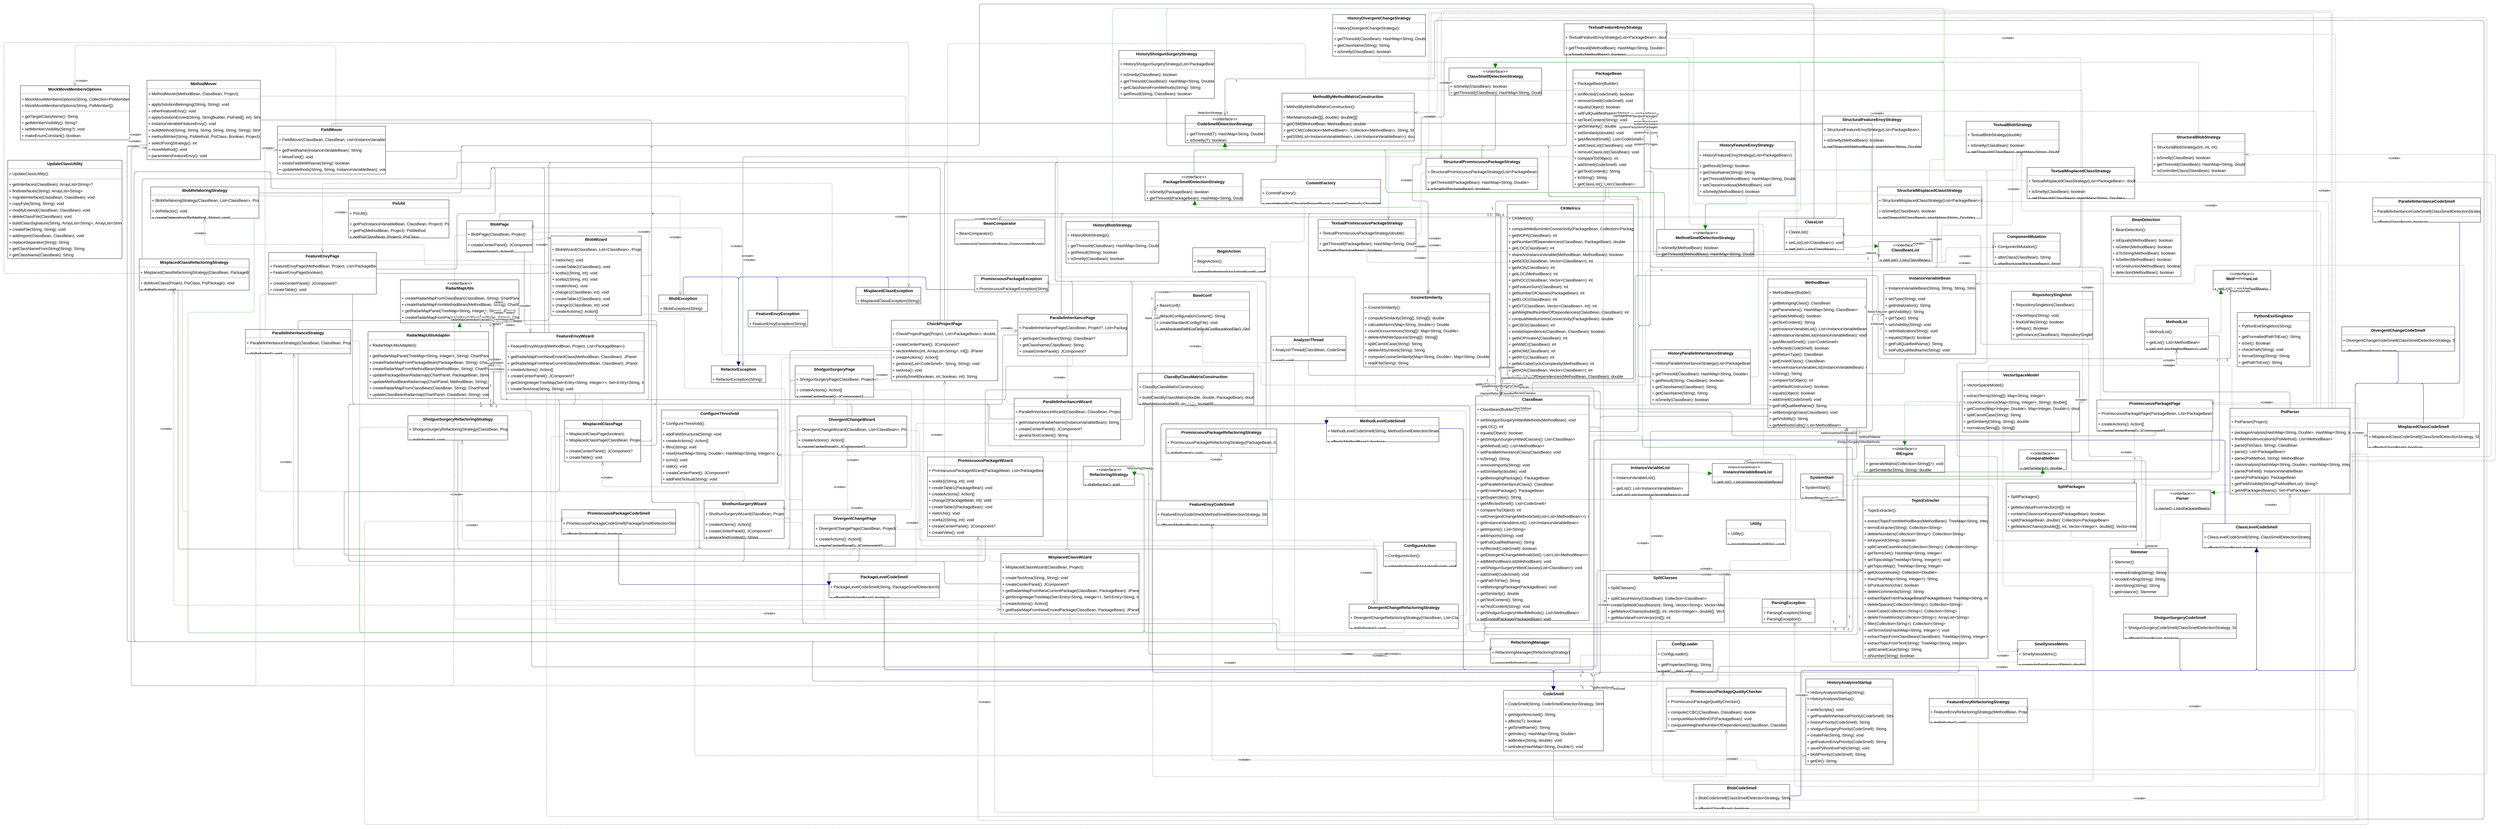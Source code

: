 <mxGraphModel dx="0" dy="0" grid="1" gridSize="10" guides="1" tooltips="1" connect="1" arrows="1" fold="1" page="0" pageScale="1" background="none" math="0" shadow="0">
  <root>
    <mxCell id="0" />
    <mxCell id="1" parent="0" />
    <mxCell id="node43" parent="1" vertex="1" value="&lt;p style=&quot;margin:0px;margin-top:4px;text-align:center;&quot;&gt;&lt;b&gt;AnalyzerThread&lt;/b&gt;&lt;/p&gt;&lt;hr size=&quot;1&quot;/&gt;&lt;p style=&quot;margin:0 0 0 4px;line-height:1.6;&quot;&gt;+ AnalyzerThread(ClassBean, CodeSmell): &lt;/p&gt;&lt;hr size=&quot;1&quot;/&gt;&lt;p style=&quot;margin:0 0 0 4px;line-height:1.6;&quot;&gt;+ run(): void&lt;/p&gt;" style="verticalAlign=top;align=left;overflow=fill;fontSize=14;fontFamily=Helvetica;html=1;rounded=0;shadow=0;comic=0;labelBackgroundColor=none;strokeWidth=1;">
      <mxGeometry x="4126" y="1108" width="261" height="85" as="geometry" />
    </mxCell>
    <mxCell id="node7" parent="1" vertex="1" value="&lt;p style=&quot;margin:0px;margin-top:4px;text-align:center;&quot;&gt;&lt;b&gt;BaseConf&lt;/b&gt;&lt;/p&gt;&lt;hr size=&quot;1&quot;/&gt;&lt;p style=&quot;margin:0 0 0 4px;line-height:1.6;&quot;&gt;+ BaseConf(): &lt;/p&gt;&lt;hr size=&quot;1&quot;/&gt;&lt;p style=&quot;margin:0 0 0 4px;line-height:1.6;&quot;&gt;+ defaultConfigurationContent(): String&lt;br/&gt;+ createStandardConfig(File): void&lt;br/&gt;+ getAbsolutePathForDefaultConfigurationFile(): String&lt;/p&gt;" style="verticalAlign=top;align=left;overflow=fill;fontSize=14;fontFamily=Helvetica;html=1;rounded=0;shadow=0;comic=0;labelBackgroundColor=none;strokeWidth=1;">
      <mxGeometry x="3722" y="953" width="329" height="133" as="geometry" />
    </mxCell>
    <mxCell id="node91" parent="1" vertex="1" value="&lt;p style=&quot;margin:0px;margin-top:4px;text-align:center;&quot;&gt;&lt;b&gt;BeanComparator&lt;/b&gt;&lt;/p&gt;&lt;hr size=&quot;1&quot;/&gt;&lt;p style=&quot;margin:0 0 0 4px;line-height:1.6;&quot;&gt;+ BeanComparator(): &lt;/p&gt;&lt;hr size=&quot;1&quot;/&gt;&lt;p style=&quot;margin:0 0 0 4px;line-height:1.6;&quot;&gt;+ compare(ComparableBean, ComparableBean): int&lt;/p&gt;" style="verticalAlign=top;align=left;overflow=fill;fontSize=14;fontFamily=Helvetica;html=1;rounded=0;shadow=0;comic=0;labelBackgroundColor=none;strokeWidth=1;">
      <mxGeometry x="3024" y="702" width="314" height="85" as="geometry" />
    </mxCell>
    <mxCell id="node45" parent="1" vertex="1" value="&lt;p style=&quot;margin:0px;margin-top:4px;text-align:center;&quot;&gt;&lt;b&gt;BeanDetection&lt;/b&gt;&lt;/p&gt;&lt;hr size=&quot;1&quot;/&gt;&lt;p style=&quot;margin:0 0 0 4px;line-height:1.6;&quot;&gt;+ BeanDetection(): &lt;/p&gt;&lt;hr size=&quot;1&quot;/&gt;&lt;p style=&quot;margin:0 0 0 4px;line-height:1.6;&quot;&gt;+ isEquals(MethodBean): boolean&lt;br/&gt;+ isGetter(MethodBean): boolean&lt;br/&gt;+ isToString(MethodBean): boolean&lt;br/&gt;+ isSetter(MethodBean): boolean&lt;br/&gt;+ isConstructor(MethodBean): boolean&lt;br/&gt;+ detection(MethodBean): boolean&lt;br/&gt;+ isHashCode(MethodBean): boolean&lt;/p&gt;" style="verticalAlign=top;align=left;overflow=fill;fontSize=14;fontFamily=Helvetica;html=1;rounded=0;shadow=0;comic=0;labelBackgroundColor=none;strokeWidth=1;">
      <mxGeometry x="7053" y="689" width="243" height="211" as="geometry" />
    </mxCell>
    <mxCell id="node25" parent="1" vertex="1" value="&lt;p style=&quot;margin:0px;margin-top:4px;text-align:center;&quot;&gt;&lt;b&gt;BeginAction&lt;/b&gt;&lt;/p&gt;&lt;hr size=&quot;1&quot;/&gt;&lt;p style=&quot;margin:0 0 0 4px;line-height:1.6;&quot;&gt;+ BeginAction(): &lt;/p&gt;&lt;hr size=&quot;1&quot;/&gt;&lt;p style=&quot;margin:0 0 0 4px;line-height:1.6;&quot;&gt;+ actionPerformed(AnActionEvent): void&lt;/p&gt;" style="verticalAlign=top;align=left;overflow=fill;fontSize=14;fontFamily=Helvetica;html=1;rounded=0;shadow=0;comic=0;labelBackgroundColor=none;strokeWidth=1;">
      <mxGeometry x="3853" y="799" width="253" height="85" as="geometry" />
    </mxCell>
    <mxCell id="node35" parent="1" vertex="1" value="&lt;p style=&quot;margin:0px;margin-top:4px;text-align:center;&quot;&gt;&lt;b&gt;BlobCodeSmell&lt;/b&gt;&lt;/p&gt;&lt;hr size=&quot;1&quot;/&gt;&lt;p style=&quot;margin:0 0 0 4px;line-height:1.6;&quot;&gt;+ BlobCodeSmell(ClassSmellDetectionStrategy, String): &lt;/p&gt;&lt;hr size=&quot;1&quot;/&gt;&lt;p style=&quot;margin:0 0 0 4px;line-height:1.6;&quot;&gt;+ affects(ClassBean): boolean&lt;/p&gt;" style="verticalAlign=top;align=left;overflow=fill;fontSize=14;fontFamily=Helvetica;html=1;rounded=0;shadow=0;comic=0;labelBackgroundColor=none;strokeWidth=1;">
      <mxGeometry x="5599" y="2671" width="334" height="85" as="geometry" />
    </mxCell>
    <mxCell id="node79" parent="1" vertex="1" value="&lt;p style=&quot;margin:0px;margin-top:4px;text-align:center;&quot;&gt;&lt;b&gt;BlobException&lt;/b&gt;&lt;/p&gt;&lt;hr size=&quot;1&quot;/&gt;&lt;p style=&quot;margin:0 0 0 4px;line-height:1.6;&quot;&gt;+ BlobException(String): &lt;/p&gt;" style="verticalAlign=top;align=left;overflow=fill;fontSize=14;fontFamily=Helvetica;html=1;rounded=0;shadow=0;comic=0;labelBackgroundColor=none;strokeWidth=1;">
      <mxGeometry x="1993" y="964" width="170" height="58" as="geometry" />
    </mxCell>
    <mxCell id="node67" parent="1" vertex="1" value="&lt;p style=&quot;margin:0px;margin-top:4px;text-align:center;&quot;&gt;&lt;b&gt;BlobPage&lt;/b&gt;&lt;/p&gt;&lt;hr size=&quot;1&quot;/&gt;&lt;p style=&quot;margin:0 0 0 4px;line-height:1.6;&quot;&gt;+ BlobPage(ClassBean, Project): &lt;/p&gt;&lt;hr size=&quot;1&quot;/&gt;&lt;p style=&quot;margin:0 0 0 4px;line-height:1.6;&quot;&gt;+ createCenterPanel(): JComponent?&lt;br/&gt;+ createActions(): Action[]&lt;/p&gt;" style="verticalAlign=top;align=left;overflow=fill;fontSize=14;fontFamily=Helvetica;html=1;rounded=0;shadow=0;comic=0;labelBackgroundColor=none;strokeWidth=1;">
      <mxGeometry x="1323" y="705" width="231" height="109" as="geometry" />
    </mxCell>
    <mxCell id="node100" parent="1" vertex="1" value="&lt;p style=&quot;margin:0px;margin-top:4px;text-align:center;&quot;&gt;&lt;b&gt;BlobRefatoringStrategy&lt;/b&gt;&lt;/p&gt;&lt;hr size=&quot;1&quot;/&gt;&lt;p style=&quot;margin:0 0 0 4px;line-height:1.6;&quot;&gt;+ BlobRefatoringStrategy(ClassBean, List&amp;lt;ClassBean&amp;gt;, Project): &lt;/p&gt;&lt;hr size=&quot;1&quot;/&gt;&lt;p style=&quot;margin:0 0 0 4px;line-height:1.6;&quot;&gt;+ doRefactor(): void&lt;br/&gt;+ createDelegation(PsiMethod, String): void&lt;/p&gt;" style="verticalAlign=top;align=left;overflow=fill;fontSize=14;fontFamily=Helvetica;html=1;rounded=0;shadow=0;comic=0;labelBackgroundColor=none;strokeWidth=1;">
      <mxGeometry x="223" y="587" width="377" height="109" as="geometry" />
    </mxCell>
    <mxCell id="node68" parent="1" vertex="1" value="&lt;p style=&quot;margin:0px;margin-top:4px;text-align:center;&quot;&gt;&lt;b&gt;BlobWizard&lt;/b&gt;&lt;/p&gt;&lt;hr size=&quot;1&quot;/&gt;&lt;p style=&quot;margin:0 0 0 4px;line-height:1.6;&quot;&gt;+ BlobWizard(ClassBean, List&amp;lt;ClassBean&amp;gt;, Project): &lt;/p&gt;&lt;hr size=&quot;1&quot;/&gt;&lt;p style=&quot;margin:0 0 0 4px;line-height:1.6;&quot;&gt;+ metriche(): void&lt;br/&gt;+ createTable2(ClassBean): void&lt;br/&gt;+ scelta1(String, int): void&lt;br/&gt;+ scelta2(String, int): void&lt;br/&gt;+ createView(): void&lt;br/&gt;+ change1(ClassBean, int): void&lt;br/&gt;+ createTable1(ClassBean): void&lt;br/&gt;+ change2(ClassBean, int): void&lt;br/&gt;+ createActions(): Action[]&lt;br/&gt;+ createCenterPanel(): JComponent?&lt;/p&gt;" style="verticalAlign=top;align=left;overflow=fill;fontSize=14;fontFamily=Helvetica;html=1;rounded=0;shadow=0;comic=0;labelBackgroundColor=none;strokeWidth=1;">
      <mxGeometry x="1617" y="758" width="315" height="277" as="geometry" />
    </mxCell>
    <mxCell id="node0" parent="1" vertex="1" value="&lt;p style=&quot;margin:0px;margin-top:4px;text-align:center;&quot;&gt;&lt;b&gt;CKMetrics&lt;/b&gt;&lt;/p&gt;&lt;hr size=&quot;1&quot;/&gt;&lt;p style=&quot;margin:0 0 0 4px;line-height:1.6;&quot;&gt;+ CKMetrics(): &lt;/p&gt;&lt;hr size=&quot;1&quot;/&gt;&lt;p style=&quot;margin:0 0 0 4px;line-height:1.6;&quot;&gt;+ computeMediumInterConnectivity(PackageBean, Collection&amp;lt;PackageBean&amp;gt;): double&lt;br/&gt;+ getNOPA(ClassBean): int&lt;br/&gt;+ getNumberOfDependencies(ClassBean, PackageBean): double&lt;br/&gt;+ getLOC(ClassBean): int&lt;br/&gt;+ shareAnInstanceVariable(MethodBean, MethodBean): boolean&lt;br/&gt;+ getNOO(ClassBean, Vector&amp;lt;ClassBean&amp;gt;): int&lt;br/&gt;+ getNOA(ClassBean): int&lt;br/&gt;+ getLOC(MethodBean): int&lt;br/&gt;+ getNOC(ClassBean, Vector&amp;lt;ClassBean&amp;gt;): int&lt;br/&gt;+ getFeatureSum(ClassBean): int&lt;br/&gt;+ getNumberOfClasses(PackageBean): int&lt;br/&gt;+ getELOC(ClassBean): int&lt;br/&gt;+ getDIT(ClassBean, Vector&amp;lt;ClassBean&amp;gt;, int): int&lt;br/&gt;+ getWeigthedNumberOfDependencies(ClassBean, ClassBean): int&lt;br/&gt;+ computeMediumIntraConnectivity(PackageBean): double&lt;br/&gt;+ getCBO(ClassBean): int&lt;br/&gt;+ existsDependence(ClassBean, ClassBean): boolean&lt;br/&gt;+ getNOPrivateA(ClassBean): int&lt;br/&gt;+ getWMC(ClassBean): int&lt;br/&gt;+ getNOM(ClassBean): int&lt;br/&gt;+ getRFC(ClassBean): int&lt;br/&gt;+ getMcCabeCycloComplexity(MethodBean): int&lt;br/&gt;+ getNOA(ClassBean, Vector&amp;lt;ClassBean&amp;gt;): int&lt;br/&gt;+ getNumberOfDependencies(MethodBean, ClassBean): double&lt;br/&gt;+ getLCOM(ClassBean): int&lt;/p&gt;" style="verticalAlign=top;align=left;overflow=fill;fontSize=14;fontFamily=Helvetica;html=1;rounded=0;shadow=0;comic=0;labelBackgroundColor=none;strokeWidth=1;">
      <mxGeometry x="4949" y="649" width="440" height="607" as="geometry" />
    </mxCell>
    <mxCell id="node60" parent="1" vertex="1" value="&lt;p style=&quot;margin:0px;margin-top:4px;text-align:center;&quot;&gt;&lt;b&gt;CheckProjectPage&lt;/b&gt;&lt;/p&gt;&lt;hr size=&quot;1&quot;/&gt;&lt;p style=&quot;margin:0 0 0 4px;line-height:1.6;&quot;&gt;+ CheckProjectPage(Project, List&amp;lt;PackageBean&amp;gt;, double, ArrayList&amp;lt;Integer&amp;gt;, String): &lt;/p&gt;&lt;hr size=&quot;1&quot;/&gt;&lt;p style=&quot;margin:0 0 0 4px;line-height:1.6;&quot;&gt;+ createCenterPanel(): JComponent?&lt;br/&gt;+ sectionMetric(int, ArrayList&amp;lt;String&amp;gt;, int[]): JPanel&lt;br/&gt;+ createActions(): Action[]&lt;br/&gt;+ gestione(List&amp;lt;CodeSmell&amp;gt;, String, String): void&lt;br/&gt;+ setArea(): void&lt;br/&gt;+ prioritySmell(boolean, int, boolean, int): String&lt;br/&gt;+ createTable(): void&lt;/p&gt;" style="verticalAlign=top;align=left;overflow=fill;fontSize=14;fontFamily=Helvetica;html=1;rounded=0;shadow=0;comic=0;labelBackgroundColor=none;strokeWidth=1;">
      <mxGeometry x="2803" y="1052" width="371" height="211" as="geometry" />
    </mxCell>
    <mxCell id="node20" parent="1" vertex="1" value="&lt;p style=&quot;margin:0px;margin-top:4px;text-align:center;&quot;&gt;&lt;b&gt;ClassBean&lt;/b&gt;&lt;/p&gt;&lt;hr size=&quot;1&quot;/&gt;&lt;p style=&quot;margin:0 0 0 4px;line-height:1.6;&quot;&gt;+ ClassBean(Builder): &lt;/p&gt;&lt;hr size=&quot;1&quot;/&gt;&lt;p style=&quot;margin:0 0 0 4px;line-height:1.6;&quot;&gt;+ setShotgunSurgeryHittedMethods(MethodBean): void&lt;br/&gt;+ getLOC(): int&lt;br/&gt;+ equals(Object): boolean&lt;br/&gt;+ getShotgunSurgeryHittedClasses(): List&amp;lt;ClassBean&amp;gt;&lt;br/&gt;+ getMethodList(): List&amp;lt;MethodBean&amp;gt;&lt;br/&gt;+ setParallelInheritanceClass(ClassBean): void&lt;br/&gt;+ toString(): String&lt;br/&gt;+ removeImports(String): void&lt;br/&gt;+ setSimilarity(double): void&lt;br/&gt;+ getBelongingPackage(): PackageBean&lt;br/&gt;+ getParallelInheritanceClass(): ClassBean&lt;br/&gt;+ getEnviedPackage(): PackageBean&lt;br/&gt;+ getSuperclass(): String&lt;br/&gt;+ getAffectedSmell(): List&amp;lt;CodeSmell&amp;gt;&lt;br/&gt;+ compareTo(Object): int&lt;br/&gt;+ setDivergentChangeMethodsSet(List&amp;lt;List&amp;lt;MethodBean&amp;gt;&amp;gt;): void&lt;br/&gt;+ getInstanceVariablesList(): List&amp;lt;InstanceVariableBean&amp;gt;&lt;br/&gt;+ getImports(): List&amp;lt;String&amp;gt;&lt;br/&gt;+ addImports(String): void&lt;br/&gt;+ getFullQualifiedName(): String&lt;br/&gt;+ isAffected(CodeSmell): boolean&lt;br/&gt;+ getDivergentChangeMethodsSet(): List&amp;lt;List&amp;lt;MethodBean&amp;gt;&amp;gt;&lt;br/&gt;+ addMethodBeanList(MethodBean): void&lt;br/&gt;+ setShotgunSurgeryHittedClasses(List&amp;lt;ClassBean&amp;gt;): void&lt;br/&gt;+ addSmell(CodeSmell): void&lt;br/&gt;+ getPathToFile(): String&lt;br/&gt;+ setBelongingPackage(PackageBean): void&lt;br/&gt;+ getSimilarity(): double&lt;br/&gt;+ getTextContent(): String&lt;br/&gt;+ setTextContent(String): void&lt;br/&gt;+ getShotgunSurgeryHittedMethods(): List&amp;lt;MethodBean&amp;gt;&lt;br/&gt;+ setEnviedPackage(PackageBean): void&lt;br/&gt;+ getEntityClassUsage(): int&lt;/p&gt;" style="verticalAlign=top;align=left;overflow=fill;fontSize=14;fontFamily=Helvetica;html=1;rounded=0;shadow=0;comic=0;labelBackgroundColor=none;strokeWidth=1;">
      <mxGeometry x="4839" y="1316" width="395" height="783" as="geometry" />
    </mxCell>
    <mxCell id="node17" parent="1" vertex="1" value="&lt;p style=&quot;margin:0px;margin-top:4px;text-align:center;&quot;&gt;&lt;i&gt;&amp;lt;&amp;lt;interface&amp;gt;&amp;gt;&lt;/i&gt;&lt;br/&gt;&lt;b&gt;ClassBeanList&lt;/b&gt;&lt;/p&gt;&lt;hr size=&quot;1&quot;/&gt;&lt;p style=&quot;margin:0 0 0 4px;line-height:1.6;&quot;&gt;+ getList(): List&amp;lt;ClassBean&amp;gt;&lt;/p&gt;" style="verticalAlign=top;align=left;overflow=fill;fontSize=14;fontFamily=Helvetica;html=1;rounded=0;shadow=0;comic=0;labelBackgroundColor=none;strokeWidth=1;">
      <mxGeometry x="6243" y="778" width="186" height="68" as="geometry" />
    </mxCell>
    <mxCell id="node5" parent="1" vertex="1" value="&lt;p style=&quot;margin:0px;margin-top:4px;text-align:center;&quot;&gt;&lt;b&gt;ClassByClassMatrixConstruction&lt;/b&gt;&lt;/p&gt;&lt;hr size=&quot;1&quot;/&gt;&lt;p style=&quot;margin:0 0 0 4px;line-height:1.6;&quot;&gt;+ ClassByClassMatrixConstruction(): &lt;/p&gt;&lt;hr size=&quot;1&quot;/&gt;&lt;p style=&quot;margin:0 0 0 4px;line-height:1.6;&quot;&gt;+ buildClassByClassMatrix(double, double, PackageBean): double[][]&lt;br/&gt;+ filterMatrix(double[][], double): double[][]&lt;/p&gt;" style="verticalAlign=top;align=left;overflow=fill;fontSize=14;fontFamily=Helvetica;html=1;rounded=0;shadow=0;comic=0;labelBackgroundColor=none;strokeWidth=1;">
      <mxGeometry x="3662" y="1237" width="404" height="109" as="geometry" />
    </mxCell>
    <mxCell id="node32" parent="1" vertex="1" value="&lt;p style=&quot;margin:0px;margin-top:4px;text-align:center;&quot;&gt;&lt;b&gt;ClassLevelCodeSmell&lt;/b&gt;&lt;/p&gt;&lt;hr size=&quot;1&quot;/&gt;&lt;p style=&quot;margin:0 0 0 4px;line-height:1.6;&quot;&gt;+ ClassLevelCodeSmell(String, ClassSmellDetectionStrategy, String): &lt;/p&gt;&lt;hr size=&quot;1&quot;/&gt;&lt;p style=&quot;margin:0 0 0 4px;line-height:1.6;&quot;&gt;+ affects(ClassBean): boolean&lt;/p&gt;" style="verticalAlign=top;align=left;overflow=fill;fontSize=14;fontFamily=Helvetica;html=1;rounded=0;shadow=0;comic=0;labelBackgroundColor=none;strokeWidth=1;">
      <mxGeometry x="7372" y="1761" width="375" height="85" as="geometry" />
    </mxCell>
    <mxCell id="node18" parent="1" vertex="1" value="&lt;p style=&quot;margin:0px;margin-top:4px;text-align:center;&quot;&gt;&lt;b&gt;ClassList&lt;/b&gt;&lt;/p&gt;&lt;hr size=&quot;1&quot;/&gt;&lt;p style=&quot;margin:0 0 0 4px;line-height:1.6;&quot;&gt;+ ClassList(): &lt;/p&gt;&lt;hr size=&quot;1&quot;/&gt;&lt;p style=&quot;margin:0 0 0 4px;line-height:1.6;&quot;&gt;+ setList(List&amp;lt;ClassBean&amp;gt;): void&lt;br/&gt;+ getList(): List&amp;lt;ClassBean&amp;gt;&lt;/p&gt;" style="verticalAlign=top;align=left;overflow=fill;fontSize=14;fontFamily=Helvetica;html=1;rounded=0;shadow=0;comic=0;labelBackgroundColor=none;strokeWidth=1;">
      <mxGeometry x="5914" y="697" width="207" height="109" as="geometry" />
    </mxCell>
    <mxCell id="node51" parent="1" vertex="1" value="&lt;p style=&quot;margin:0px;margin-top:4px;text-align:center;&quot;&gt;&lt;i&gt;&amp;lt;&amp;lt;interface&amp;gt;&amp;gt;&lt;/i&gt;&lt;br/&gt;&lt;b&gt;ClassSmellDetectionStrategy&lt;/b&gt;&lt;/p&gt;&lt;hr size=&quot;1&quot;/&gt;&lt;p style=&quot;margin:0 0 0 4px;line-height:1.6;&quot;&gt;+ isSmelly(ClassBean): boolean&lt;br/&gt;+ getThresold(ClassBean): HashMap&amp;lt;String, Double&amp;gt;&lt;/p&gt;" style="verticalAlign=top;align=left;overflow=fill;fontSize=14;fontFamily=Helvetica;html=1;rounded=0;shadow=0;comic=0;labelBackgroundColor=none;strokeWidth=1;">
      <mxGeometry x="4746" y="172" width="323" height="95" as="geometry" />
    </mxCell>
    <mxCell id="node26" parent="1" vertex="1" value="&lt;p style=&quot;margin:0px;margin-top:4px;text-align:center;&quot;&gt;&lt;b&gt;CodeSmell&lt;T&gt;&lt;/b&gt;&lt;/p&gt;&lt;hr size=&quot;1&quot;/&gt;&lt;p style=&quot;margin:0 0 0 4px;line-height:1.6;&quot;&gt;+ CodeSmell(String, CodeSmellDetectionStrategy, String): &lt;/p&gt;&lt;hr size=&quot;1&quot;/&gt;&lt;p style=&quot;margin:0 0 0 4px;line-height:1.6;&quot;&gt;+ getAlgoritmsUsed(): String&lt;br/&gt;+ affects(T): boolean&lt;br/&gt;+ getSmellName(): String&lt;br/&gt;+ getIndex(): HashMap&amp;lt;String, Double&amp;gt;&lt;br/&gt;+ addIndex(String, double): void&lt;br/&gt;+ setIndex(HashMap&amp;lt;String, Double&amp;gt;): void&lt;br/&gt;+ toString(): String&lt;/p&gt;" style="verticalAlign=top;align=left;overflow=fill;fontSize=14;fontFamily=Helvetica;html=1;rounded=0;shadow=0;comic=0;labelBackgroundColor=none;strokeWidth=1;">
      <mxGeometry x="4936" y="2343" width="348" height="211" as="geometry" />
    </mxCell>
    <mxCell id="node53" parent="1" vertex="1" value="&lt;p style=&quot;margin:0px;margin-top:4px;text-align:center;&quot;&gt;&lt;i&gt;&amp;lt;&amp;lt;interface&amp;gt;&amp;gt;&lt;/i&gt;&lt;br/&gt;&lt;b&gt;CodeSmellDetectionStrategy&lt;T&gt;&lt;/b&gt;&lt;/p&gt;&lt;hr size=&quot;1&quot;/&gt;&lt;p style=&quot;margin:0 0 0 4px;line-height:1.6;&quot;&gt;+ getThresold(T): HashMap&amp;lt;String, Double&amp;gt;&lt;br/&gt;+ isSmelly(T): boolean&lt;/p&gt;" style="verticalAlign=top;align=left;overflow=fill;fontSize=14;fontFamily=Helvetica;html=1;rounded=0;shadow=0;comic=0;labelBackgroundColor=none;strokeWidth=1;">
      <mxGeometry x="3827" y="338" width="277" height="95" as="geometry" />
    </mxCell>
    <mxCell id="node24" parent="1" vertex="1" value="&lt;p style=&quot;margin:0px;margin-top:4px;text-align:center;&quot;&gt;&lt;b&gt;CommitFactory&lt;/b&gt;&lt;/p&gt;&lt;hr size=&quot;1&quot;/&gt;&lt;p style=&quot;margin:0 0 0 4px;line-height:1.6;&quot;&gt;+ CommitFactory(): &lt;/p&gt;&lt;hr size=&quot;1&quot;/&gt;&lt;p style=&quot;margin:0 0 0 4px;line-height:1.6;&quot;&gt;+ createHandler(CheckinProjectPanel, CommitContext): CheckinHandler&lt;/p&gt;" style="verticalAlign=top;align=left;overflow=fill;fontSize=14;fontFamily=Helvetica;html=1;rounded=0;shadow=0;comic=0;labelBackgroundColor=none;strokeWidth=1;">
      <mxGeometry x="4091" y="561" width="417" height="85" as="geometry" />
    </mxCell>
    <mxCell id="node92" parent="1" vertex="1" value="&lt;p style=&quot;margin:0px;margin-top:4px;text-align:center;&quot;&gt;&lt;i&gt;&amp;lt;&amp;lt;interface&amp;gt;&amp;gt;&lt;/i&gt;&lt;br/&gt;&lt;b&gt;ComparableBean&lt;/b&gt;&lt;/p&gt;&lt;hr size=&quot;1&quot;/&gt;&lt;p style=&quot;margin:0 0 0 4px;line-height:1.6;&quot;&gt;+ getSimilarity(): double&lt;/p&gt;" style="verticalAlign=top;align=left;overflow=fill;fontSize=14;fontFamily=Helvetica;html=1;rounded=0;shadow=0;comic=0;labelBackgroundColor=none;strokeWidth=1;">
      <mxGeometry x="6731" y="1504" width="167" height="68" as="geometry" />
    </mxCell>
    <mxCell id="node46" parent="1" vertex="1" value="&lt;p style=&quot;margin:0px;margin-top:4px;text-align:center;&quot;&gt;&lt;b&gt;ComponentMutation&lt;/b&gt;&lt;/p&gt;&lt;hr size=&quot;1&quot;/&gt;&lt;p style=&quot;margin:0 0 0 4px;line-height:1.6;&quot;&gt;+ ComponentMutation(): &lt;/p&gt;&lt;hr size=&quot;1&quot;/&gt;&lt;p style=&quot;margin:0 0 0 4px;line-height:1.6;&quot;&gt;+ alterClass(ClassBean): String&lt;br/&gt;+ alterPackage(PackageBean): String&lt;/p&gt;" style="verticalAlign=top;align=left;overflow=fill;fontSize=14;fontFamily=Helvetica;html=1;rounded=0;shadow=0;comic=0;labelBackgroundColor=none;strokeWidth=1;">
      <mxGeometry x="6642" y="748" width="233" height="109" as="geometry" />
    </mxCell>
    <mxCell id="node8" parent="1" vertex="1" value="&lt;p style=&quot;margin:0px;margin-top:4px;text-align:center;&quot;&gt;&lt;b&gt;ConfigLoader&lt;/b&gt;&lt;/p&gt;&lt;hr size=&quot;1&quot;/&gt;&lt;p style=&quot;margin:0 0 0 4px;line-height:1.6;&quot;&gt;+ ConfigLoader(): &lt;/p&gt;&lt;hr size=&quot;1&quot;/&gt;&lt;p style=&quot;margin:0 0 0 4px;line-height:1.6;&quot;&gt;+ getProperties(String): String&lt;br/&gt;+ loadConfig(): void&lt;/p&gt;" style="verticalAlign=top;align=left;overflow=fill;fontSize=14;fontFamily=Helvetica;html=1;rounded=0;shadow=0;comic=0;labelBackgroundColor=none;strokeWidth=1;">
      <mxGeometry x="5469" y="2169" width="197" height="109" as="geometry" />
    </mxCell>
    <mxCell id="node23" parent="1" vertex="1" value="&lt;p style=&quot;margin:0px;margin-top:4px;text-align:center;&quot;&gt;&lt;b&gt;ConfigureAction&lt;/b&gt;&lt;/p&gt;&lt;hr size=&quot;1&quot;/&gt;&lt;p style=&quot;margin:0 0 0 4px;line-height:1.6;&quot;&gt;+ ConfigureAction(): &lt;/p&gt;&lt;hr size=&quot;1&quot;/&gt;&lt;p style=&quot;margin:0 0 0 4px;line-height:1.6;&quot;&gt;+ actionPerformed(AnActionEvent): void&lt;/p&gt;" style="verticalAlign=top;align=left;overflow=fill;fontSize=14;fontFamily=Helvetica;html=1;rounded=0;shadow=0;comic=0;labelBackgroundColor=none;strokeWidth=1;">
      <mxGeometry x="4518" y="1826" width="253" height="85" as="geometry" />
    </mxCell>
    <mxCell id="node63" parent="1" vertex="1" value="&lt;p style=&quot;margin:0px;margin-top:4px;text-align:center;&quot;&gt;&lt;b&gt;ConfigureThreshold&lt;/b&gt;&lt;/p&gt;&lt;hr size=&quot;1&quot;/&gt;&lt;p style=&quot;margin:0 0 0 4px;line-height:1.6;&quot;&gt;+ ConfigureThreshold(): &lt;/p&gt;&lt;hr size=&quot;1&quot;/&gt;&lt;p style=&quot;margin:0 0 0 4px;line-height:1.6;&quot;&gt;+ addFieldStructural(String): void&lt;br/&gt;+ createActions(): Action[]&lt;br/&gt;+ filtro(String): void&lt;br/&gt;+ reset(HashMap&amp;lt;String, Double&amp;gt;, HashMap&amp;lt;String, Integer&amp;gt;): void&lt;br/&gt;+ scrivi(): void&lt;br/&gt;+ stato(): void&lt;br/&gt;+ createCenterPanel(): JComponent?&lt;br/&gt;+ addFieldTextual(String): void&lt;br/&gt;+ creaBottonePython(JPanel): JButton&lt;/p&gt;" style="verticalAlign=top;align=left;overflow=fill;fontSize=14;fontFamily=Helvetica;html=1;rounded=0;shadow=0;comic=0;labelBackgroundColor=none;strokeWidth=1;">
      <mxGeometry x="2002" y="1365" width="406" height="255" as="geometry" />
    </mxCell>
    <mxCell id="node82" parent="1" vertex="1" value="&lt;p style=&quot;margin:0px;margin-top:4px;text-align:center;&quot;&gt;&lt;b&gt;CosineSimilarity&lt;/b&gt;&lt;/p&gt;&lt;hr size=&quot;1&quot;/&gt;&lt;p style=&quot;margin:0 0 0 4px;line-height:1.6;&quot;&gt;+ CosineSimilarity(): &lt;/p&gt;&lt;hr size=&quot;1&quot;/&gt;&lt;p style=&quot;margin:0 0 0 4px;line-height:1.6;&quot;&gt;+ computeSimilarity(String[], String[]): double&lt;br/&gt;+ calculateNorm(Map&amp;lt;String, Double&amp;gt;): Double&lt;br/&gt;+ countOccourrences(String[]): Map&amp;lt;String, Double&amp;gt;&lt;br/&gt;+ deleteAllWhiteSpaces(String[]): String[]&lt;br/&gt;+ splitCamelCase(String): String&lt;br/&gt;+ deleteAllSymbols(String): String&lt;br/&gt;+ computeCosineSimilarity(Map&amp;lt;String, Double&amp;gt;, Map&amp;lt;String, Double&amp;gt;): Double&lt;br/&gt;+ readFile(String): String&lt;br/&gt;+ normalize(String[]): String[]&lt;/p&gt;" style="verticalAlign=top;align=left;overflow=fill;fontSize=14;fontFamily=Helvetica;html=1;rounded=0;shadow=0;comic=0;labelBackgroundColor=none;strokeWidth=1;">
      <mxGeometry x="4448" y="960" width="440" height="255" as="geometry" />
    </mxCell>
    <mxCell id="node30" parent="1" vertex="1" value="&lt;p style=&quot;margin:0px;margin-top:4px;text-align:center;&quot;&gt;&lt;b&gt;DivergentChangeCodeSmell&lt;/b&gt;&lt;/p&gt;&lt;hr size=&quot;1&quot;/&gt;&lt;p style=&quot;margin:0 0 0 4px;line-height:1.6;&quot;&gt;+ DivergentChangeCodeSmell(ClassSmellDetectionStrategy, String): &lt;/p&gt;&lt;hr size=&quot;1&quot;/&gt;&lt;p style=&quot;margin:0 0 0 4px;line-height:1.6;&quot;&gt;+ affects(ClassBean): boolean&lt;/p&gt;" style="verticalAlign=top;align=left;overflow=fill;fontSize=14;fontFamily=Helvetica;html=1;rounded=0;shadow=0;comic=0;labelBackgroundColor=none;strokeWidth=1;">
      <mxGeometry x="7856" y="1075" width="394" height="85" as="geometry" />
    </mxCell>
    <mxCell id="node73" parent="1" vertex="1" value="&lt;p style=&quot;margin:0px;margin-top:4px;text-align:center;&quot;&gt;&lt;b&gt;DivergentChangePage&lt;/b&gt;&lt;/p&gt;&lt;hr size=&quot;1&quot;/&gt;&lt;p style=&quot;margin:0 0 0 4px;line-height:1.6;&quot;&gt;+ DivergentChangePage(ClassBean, Project?): &lt;/p&gt;&lt;hr size=&quot;1&quot;/&gt;&lt;p style=&quot;margin:0 0 0 4px;line-height:1.6;&quot;&gt;+ createActions(): Action[]&lt;br/&gt;+ createCenterPanel(): JComponent?&lt;/p&gt;" style="verticalAlign=top;align=left;overflow=fill;fontSize=14;fontFamily=Helvetica;html=1;rounded=0;shadow=0;comic=0;labelBackgroundColor=none;strokeWidth=1;">
      <mxGeometry x="2535" y="1731" width="282" height="109" as="geometry" />
    </mxCell>
    <mxCell id="node103" parent="1" vertex="1" value="&lt;p style=&quot;margin:0px;margin-top:4px;text-align:center;&quot;&gt;&lt;b&gt;DivergentChangeRefactoringStrategy&lt;/b&gt;&lt;/p&gt;&lt;hr size=&quot;1&quot;/&gt;&lt;p style=&quot;margin:0 0 0 4px;line-height:1.6;&quot;&gt;+ DivergentChangeRefactoringStrategy(ClassBean, List&amp;lt;ClassBean&amp;gt;, Project): &lt;/p&gt;&lt;hr size=&quot;1&quot;/&gt;&lt;p style=&quot;margin:0 0 0 4px;line-height:1.6;&quot;&gt;+ doRefactor(): void&lt;/p&gt;" style="verticalAlign=top;align=left;overflow=fill;fontSize=14;fontFamily=Helvetica;html=1;rounded=0;shadow=0;comic=0;labelBackgroundColor=none;strokeWidth=1;">
      <mxGeometry x="4398" y="2042" width="381" height="85" as="geometry" />
    </mxCell>
    <mxCell id="node64" parent="1" vertex="1" value="&lt;p style=&quot;margin:0px;margin-top:4px;text-align:center;&quot;&gt;&lt;b&gt;DivergentChangeWizard&lt;/b&gt;&lt;/p&gt;&lt;hr size=&quot;1&quot;/&gt;&lt;p style=&quot;margin:0 0 0 4px;line-height:1.6;&quot;&gt;+ DivergentChangeWizard(ClassBean, List&amp;lt;ClassBean&amp;gt;, Project): &lt;/p&gt;&lt;hr size=&quot;1&quot;/&gt;&lt;p style=&quot;margin:0 0 0 4px;line-height:1.6;&quot;&gt;+ createActions(): Action[]&lt;br/&gt;+ createCenterPanel(): JComponent?&lt;/p&gt;" style="verticalAlign=top;align=left;overflow=fill;fontSize=14;fontFamily=Helvetica;html=1;rounded=0;shadow=0;comic=0;labelBackgroundColor=none;strokeWidth=1;">
      <mxGeometry x="2475" y="1386" width="382" height="109" as="geometry" />
    </mxCell>
    <mxCell id="node31" parent="1" vertex="1" value="&lt;p style=&quot;margin:0px;margin-top:4px;text-align:center;&quot;&gt;&lt;b&gt;FeatureEnvyCodeSmell&lt;/b&gt;&lt;/p&gt;&lt;hr size=&quot;1&quot;/&gt;&lt;p style=&quot;margin:0 0 0 4px;line-height:1.6;&quot;&gt;+ FeatureEnvyCodeSmell(MethodSmellDetectionStrategy, String): &lt;/p&gt;&lt;hr size=&quot;1&quot;/&gt;&lt;p style=&quot;margin:0 0 0 4px;line-height:1.6;&quot;&gt;+ affects(MethodBean): boolean&lt;/p&gt;" style="verticalAlign=top;align=left;overflow=fill;fontSize=14;fontFamily=Helvetica;html=1;rounded=0;shadow=0;comic=0;labelBackgroundColor=none;strokeWidth=1;">
      <mxGeometry x="3726" y="1682" width="388" height="85" as="geometry" />
    </mxCell>
    <mxCell id="node77" parent="1" vertex="1" value="&lt;p style=&quot;margin:0px;margin-top:4px;text-align:center;&quot;&gt;&lt;b&gt;FeatureEnvyException&lt;/b&gt;&lt;/p&gt;&lt;hr size=&quot;1&quot;/&gt;&lt;p style=&quot;margin:0 0 0 4px;line-height:1.6;&quot;&gt;+ FeatureEnvyException(String): &lt;/p&gt;" style="verticalAlign=top;align=left;overflow=fill;fontSize=14;fontFamily=Helvetica;html=1;rounded=0;shadow=0;comic=0;labelBackgroundColor=none;strokeWidth=1;">
      <mxGeometry x="2304" y="1017" width="208" height="58" as="geometry" />
    </mxCell>
    <mxCell id="node74" parent="1" vertex="1" value="&lt;p style=&quot;margin:0px;margin-top:4px;text-align:center;&quot;&gt;&lt;b&gt;FeatureEnvyPage&lt;/b&gt;&lt;/p&gt;&lt;hr size=&quot;1&quot;/&gt;&lt;p style=&quot;margin:0 0 0 4px;line-height:1.6;&quot;&gt;+ FeatureEnvyPage(MethodBean, Project, List&amp;lt;PackageBean&amp;gt;): &lt;br/&gt;+ FeatureEnvyPage(boolean): &lt;/p&gt;&lt;hr size=&quot;1&quot;/&gt;&lt;p style=&quot;margin:0 0 0 4px;line-height:1.6;&quot;&gt;+ createCenterPanel(): JComponent?&lt;br/&gt;+ createTable(): void&lt;br/&gt;+ createActions(): Action[]&lt;/p&gt;" style="verticalAlign=top;align=left;overflow=fill;fontSize=14;fontFamily=Helvetica;html=1;rounded=0;shadow=0;comic=0;labelBackgroundColor=none;strokeWidth=1;">
      <mxGeometry x="634" y="816" width="375" height="145" as="geometry" />
    </mxCell>
    <mxCell id="node102" parent="1" vertex="1" value="&lt;p style=&quot;margin:0px;margin-top:4px;text-align:center;&quot;&gt;&lt;b&gt;FeatureEnvyRefactoringStrategy&lt;/b&gt;&lt;/p&gt;&lt;hr size=&quot;1&quot;/&gt;&lt;p style=&quot;margin:0 0 0 4px;line-height:1.6;&quot;&gt;+ FeatureEnvyRefactoringStrategy(MethodBean, Project): &lt;/p&gt;&lt;hr size=&quot;1&quot;/&gt;&lt;p style=&quot;margin:0 0 0 4px;line-height:1.6;&quot;&gt;+ doRefactor(): void&lt;/p&gt;" style="verticalAlign=top;align=left;overflow=fill;fontSize=14;fontFamily=Helvetica;html=1;rounded=0;shadow=0;comic=0;labelBackgroundColor=none;strokeWidth=1;">
      <mxGeometry x="6419" y="2371" width="342" height="85" as="geometry" />
    </mxCell>
    <mxCell id="node61" parent="1" vertex="1" value="&lt;p style=&quot;margin:0px;margin-top:4px;text-align:center;&quot;&gt;&lt;b&gt;FeatureEnvyWizard&lt;/b&gt;&lt;/p&gt;&lt;hr size=&quot;1&quot;/&gt;&lt;p style=&quot;margin:0 0 0 4px;line-height:1.6;&quot;&gt;+ FeatureEnvyWizard(MethodBean, Project, List&amp;lt;PackageBean&amp;gt;): &lt;/p&gt;&lt;hr size=&quot;1&quot;/&gt;&lt;p style=&quot;margin:0 0 0 4px;line-height:1.6;&quot;&gt;+ getRadarMapFromNewEnviedClass(MethodBean, ClassBean): JPanel&lt;br/&gt;+ getRadarMapFromNewCurrentClass(MethodBean, ClassBean): JPanel&lt;br/&gt;+ createActions(): Action[]&lt;br/&gt;+ createCenterPanel(): JComponent?&lt;br/&gt;+ getStringIntegerTreeMap(Set&amp;lt;Entry&amp;lt;String, Integer&amp;gt;&amp;gt;, Set&amp;lt;Entry&amp;lt;String, Integer&amp;gt;&amp;gt;): TreeMap&amp;lt;String, Integer&amp;gt;&lt;br/&gt;+ createTextArea(String, String): void&lt;br/&gt;+ createNewBelongingClass(MethodBean, ClassBean): ClassBean&lt;/p&gt;" style="verticalAlign=top;align=left;overflow=fill;fontSize=14;fontFamily=Helvetica;html=1;rounded=0;shadow=0;comic=0;labelBackgroundColor=none;strokeWidth=1;">
      <mxGeometry x="1461" y="1095" width="481" height="211" as="geometry" />
    </mxCell>
    <mxCell id="node94" parent="1" vertex="1" value="&lt;p style=&quot;margin:0px;margin-top:4px;text-align:center;&quot;&gt;&lt;b&gt;FieldMover&lt;/b&gt;&lt;/p&gt;&lt;hr size=&quot;1&quot;/&gt;&lt;p style=&quot;margin:0 0 0 4px;line-height:1.6;&quot;&gt;+ FieldMover(ClassBean, ClassBean, List&amp;lt;InstanceVariableBean&amp;gt;, Project): &lt;/p&gt;&lt;hr size=&quot;1&quot;/&gt;&lt;p style=&quot;margin:0 0 0 4px;line-height:1.6;&quot;&gt;+ getFieldName(InstanceVariableBean): String&lt;br/&gt;+ MoveField(): void&lt;br/&gt;+ existsFieldWithName(String): boolean&lt;br/&gt;+ updateMethods(String, String, InstanceVariableBean): void&lt;br/&gt;+ changeName(String, PsiMember): String&lt;/p&gt;" style="verticalAlign=top;align=left;overflow=fill;fontSize=14;fontFamily=Helvetica;html=1;rounded=0;shadow=0;comic=0;labelBackgroundColor=none;strokeWidth=1;">
      <mxGeometry x="665" y="375" width="376" height="167" as="geometry" />
    </mxCell>
    <mxCell id="node41" parent="1" vertex="1" value="&lt;p style=&quot;margin:0px;margin-top:4px;text-align:center;&quot;&gt;&lt;b&gt;HistoryAnalysisStartup&lt;/b&gt;&lt;/p&gt;&lt;hr size=&quot;1&quot;/&gt;&lt;p style=&quot;margin:0 0 0 4px;line-height:1.6;&quot;&gt;+ HistoryAnalysisStartup(String): &lt;br/&gt;+ HistoryAnalysisStartup(): &lt;/p&gt;&lt;hr size=&quot;1&quot;/&gt;&lt;p style=&quot;margin:0 0 0 4px;line-height:1.6;&quot;&gt;+ writeScripts(): void&lt;br/&gt;+ getParallelInheritancePriority(CodeSmell): String&lt;br/&gt;+ historyPriority(CodeSmell): String&lt;br/&gt;+ shotgunSurgeryPriority(CodeSmell): String&lt;br/&gt;+ createFile(String, String): void&lt;br/&gt;+ getFeatureEnvyPriority(CodeSmell): String&lt;br/&gt;+ savePythonExePath(String): void&lt;br/&gt;+ blobPriority(CodeSmell): String&lt;br/&gt;+ getDir(): String&lt;br/&gt;+ divergentChangePriority(CodeSmell): String&lt;/p&gt;" style="verticalAlign=top;align=left;overflow=fill;fontSize=14;fontFamily=Helvetica;html=1;rounded=0;shadow=0;comic=0;labelBackgroundColor=none;strokeWidth=1;">
      <mxGeometry x="5989" y="2303" width="304" height="299" as="geometry" />
    </mxCell>
    <mxCell id="node57" parent="1" vertex="1" value="&lt;p style=&quot;margin:0px;margin-top:4px;text-align:center;&quot;&gt;&lt;b&gt;HistoryBlobStrategy&lt;/b&gt;&lt;/p&gt;&lt;hr size=&quot;1&quot;/&gt;&lt;p style=&quot;margin:0 0 0 4px;line-height:1.6;&quot;&gt;+ HistoryBlobStrategy(): &lt;/p&gt;&lt;hr size=&quot;1&quot;/&gt;&lt;p style=&quot;margin:0 0 0 4px;line-height:1.6;&quot;&gt;+ getThresold(ClassBean): HashMap&amp;lt;String, Double&amp;gt;&lt;br/&gt;+ getResult(String): boolean&lt;br/&gt;+ isSmelly(ClassBean): boolean&lt;br/&gt;+ getClassName(String): String&lt;/p&gt;" style="verticalAlign=top;align=left;overflow=fill;fontSize=14;fontFamily=Helvetica;html=1;rounded=0;shadow=0;comic=0;labelBackgroundColor=none;strokeWidth=1;">
      <mxGeometry x="3412" y="708" width="323" height="145" as="geometry" />
    </mxCell>
    <mxCell id="node85" parent="1" vertex="1" value="&lt;p style=&quot;margin:0px;margin-top:4px;text-align:center;&quot;&gt;&lt;b&gt;HistoryDivergentChangeStrategy&lt;/b&gt;&lt;/p&gt;&lt;hr size=&quot;1&quot;/&gt;&lt;p style=&quot;margin:0 0 0 4px;line-height:1.6;&quot;&gt;+ HistoryDivergentChangeStrategy(): &lt;/p&gt;&lt;hr size=&quot;1&quot;/&gt;&lt;p style=&quot;margin:0 0 0 4px;line-height:1.6;&quot;&gt;+ getThresold(ClassBean): HashMap&amp;lt;String, Double&amp;gt;&lt;br/&gt;+ getClassName(String): String&lt;br/&gt;+ isSmelly(ClassBean): boolean&lt;br/&gt;+ getResult(String, ClassBean): boolean&lt;/p&gt;" style="verticalAlign=top;align=left;overflow=fill;fontSize=14;fontFamily=Helvetica;html=1;rounded=0;shadow=0;comic=0;labelBackgroundColor=none;strokeWidth=1;">
      <mxGeometry x="4341" y="-14" width="323" height="145" as="geometry" />
    </mxCell>
    <mxCell id="node90" parent="1" vertex="1" value="&lt;p style=&quot;margin:0px;margin-top:4px;text-align:center;&quot;&gt;&lt;b&gt;HistoryFeatureEnvyStrategy&lt;/b&gt;&lt;/p&gt;&lt;hr size=&quot;1&quot;/&gt;&lt;p style=&quot;margin:0 0 0 4px;line-height:1.6;&quot;&gt;+ HistoryFeatureEnvyStrategy(List&amp;lt;PackageBean&amp;gt;): &lt;/p&gt;&lt;hr size=&quot;1&quot;/&gt;&lt;p style=&quot;margin:0 0 0 4px;line-height:1.6;&quot;&gt;+ getResult(String): boolean&lt;br/&gt;+ getClassName(String): String&lt;br/&gt;+ getThresold(MethodBean): HashMap&amp;lt;String, Double&amp;gt;&lt;br/&gt;+ setClasseInvidiosa(MethodBean): void&lt;br/&gt;+ isSmelly(MethodBean): boolean&lt;br/&gt;+ getMethodName(String): String&lt;/p&gt;" style="verticalAlign=top;align=left;overflow=fill;fontSize=14;fontFamily=Helvetica;html=1;rounded=0;shadow=0;comic=0;labelBackgroundColor=none;strokeWidth=1;">
      <mxGeometry x="5614" y="429" width="338" height="189" as="geometry" />
    </mxCell>
    <mxCell id="node49" parent="1" vertex="1" value="&lt;p style=&quot;margin:0px;margin-top:4px;text-align:center;&quot;&gt;&lt;b&gt;HistoryParallelInheritanceStrategy&lt;/b&gt;&lt;/p&gt;&lt;hr size=&quot;1&quot;/&gt;&lt;p style=&quot;margin:0 0 0 4px;line-height:1.6;&quot;&gt;+ HistoryParallelInheritanceStrategy(List&amp;lt;PackageBean&amp;gt;): &lt;/p&gt;&lt;hr size=&quot;1&quot;/&gt;&lt;p style=&quot;margin:0 0 0 4px;line-height:1.6;&quot;&gt;+ getThresold(ClassBean): HashMap&amp;lt;String, Double&amp;gt;&lt;br/&gt;+ getResult(String, ClassBean): boolean&lt;br/&gt;+ getClassName(ClassBean): String&lt;br/&gt;+ getClassName(String): String&lt;br/&gt;+ isSmelly(ClassBean): boolean&lt;br/&gt;+ getSuperClassBean(String): ClassBean?&lt;/p&gt;" style="verticalAlign=top;align=left;overflow=fill;fontSize=14;fontFamily=Helvetica;html=1;rounded=0;shadow=0;comic=0;labelBackgroundColor=none;strokeWidth=1;">
      <mxGeometry x="5449" y="1155" width="347" height="189" as="geometry" />
    </mxCell>
    <mxCell id="node86" parent="1" vertex="1" value="&lt;p style=&quot;margin:0px;margin-top:4px;text-align:center;&quot;&gt;&lt;b&gt;HistoryShotgunSurgeryStrategy&lt;/b&gt;&lt;/p&gt;&lt;hr size=&quot;1&quot;/&gt;&lt;p style=&quot;margin:0 0 0 4px;line-height:1.6;&quot;&gt;+ HistoryShotgunSurgeryStrategy(List&amp;lt;PackageBean&amp;gt;): &lt;/p&gt;&lt;hr size=&quot;1&quot;/&gt;&lt;p style=&quot;margin:0 0 0 4px;line-height:1.6;&quot;&gt;+ isSmelly(ClassBean): boolean&lt;br/&gt;+ getThresold(ClassBean): HashMap&amp;lt;String, Double&amp;gt;&lt;br/&gt;+ getClassNameFromMethods(String): String&lt;br/&gt;+ getResult(String, ClassBean): boolean&lt;br/&gt;+ getClassName(String): String&lt;/p&gt;" style="verticalAlign=top;align=left;overflow=fill;fontSize=14;fontFamily=Helvetica;html=1;rounded=0;shadow=0;comic=0;labelBackgroundColor=none;strokeWidth=1;">
      <mxGeometry x="3596" y="111" width="333" height="167" as="geometry" />
    </mxCell>
    <mxCell id="node10" parent="1" vertex="1" value="&lt;p style=&quot;margin:0px;margin-top:4px;text-align:center;&quot;&gt;&lt;i&gt;&amp;lt;&amp;lt;interface&amp;gt;&amp;gt;&lt;/i&gt;&lt;br/&gt;&lt;b&gt;IREngine&lt;/b&gt;&lt;/p&gt;&lt;hr size=&quot;1&quot;/&gt;&lt;p style=&quot;margin:0 0 0 4px;line-height:1.6;&quot;&gt;+ generateMatrix(Collection&amp;lt;String[]&amp;gt;): void&lt;br/&gt;+ getSimilarity(String, String): double&lt;/p&gt;" style="verticalAlign=top;align=left;overflow=fill;fontSize=14;fontFamily=Helvetica;html=1;rounded=0;shadow=0;comic=0;labelBackgroundColor=none;strokeWidth=1;">
      <mxGeometry x="6194" y="1488" width="279" height="95" as="geometry" />
    </mxCell>
    <mxCell id="node14" parent="1" vertex="1" value="&lt;p style=&quot;margin:0px;margin-top:4px;text-align:center;&quot;&gt;&lt;b&gt;InstanceVariableBean&lt;/b&gt;&lt;/p&gt;&lt;hr size=&quot;1&quot;/&gt;&lt;p style=&quot;margin:0 0 0 4px;line-height:1.6;&quot;&gt;+ InstanceVariableBean(String, String, String, String): &lt;/p&gt;&lt;hr size=&quot;1&quot;/&gt;&lt;p style=&quot;margin:0 0 0 4px;line-height:1.6;&quot;&gt;+ setType(String): void&lt;br/&gt;+ getInitialization(): String&lt;br/&gt;+ getVisibility(): String&lt;br/&gt;+ getType(): String&lt;br/&gt;+ setVisibility(String): void&lt;br/&gt;+ setInitialization(String): void&lt;br/&gt;+ equals(Object): boolean&lt;br/&gt;+ getFullQualifiedName(): String&lt;br/&gt;+ setFullQualifiedName(String): void&lt;br/&gt;+ toString(): String&lt;/p&gt;" style="verticalAlign=top;align=left;overflow=fill;fontSize=14;fontFamily=Helvetica;html=1;rounded=0;shadow=0;comic=0;labelBackgroundColor=none;strokeWidth=1;">
      <mxGeometry x="6261" y="893" width="320" height="277" as="geometry" />
    </mxCell>
    <mxCell id="node12" parent="1" vertex="1" value="&lt;p style=&quot;margin:0px;margin-top:4px;text-align:center;&quot;&gt;&lt;i&gt;&amp;lt;&amp;lt;interface&amp;gt;&amp;gt;&lt;/i&gt;&lt;br/&gt;&lt;b&gt;InstanceVariableBeanList&lt;/b&gt;&lt;/p&gt;&lt;hr size=&quot;1&quot;/&gt;&lt;p style=&quot;margin:0 0 0 4px;line-height:1.6;&quot;&gt;+ getList(): List&amp;lt;InstanceVariableBean&amp;gt;&lt;/p&gt;" style="verticalAlign=top;align=left;overflow=fill;fontSize=14;fontFamily=Helvetica;html=1;rounded=0;shadow=0;comic=0;labelBackgroundColor=none;strokeWidth=1;">
      <mxGeometry x="5663" y="1552" width="246" height="68" as="geometry" />
    </mxCell>
    <mxCell id="node13" parent="1" vertex="1" value="&lt;p style=&quot;margin:0px;margin-top:4px;text-align:center;&quot;&gt;&lt;b&gt;InstanceVariableList&lt;/b&gt;&lt;/p&gt;&lt;hr size=&quot;1&quot;/&gt;&lt;p style=&quot;margin:0 0 0 4px;line-height:1.6;&quot;&gt;+ InstanceVariableList(): &lt;/p&gt;&lt;hr size=&quot;1&quot;/&gt;&lt;p style=&quot;margin:0 0 0 4px;line-height:1.6;&quot;&gt;+ getList(): List&amp;lt;InstanceVariableBean&amp;gt;&lt;br/&gt;+ setList(List&amp;lt;InstanceVariableBean&amp;gt;): void&lt;/p&gt;" style="verticalAlign=top;align=left;overflow=fill;fontSize=14;fontFamily=Helvetica;html=1;rounded=0;shadow=0;comic=0;labelBackgroundColor=none;strokeWidth=1;">
      <mxGeometry x="5313" y="1554" width="268" height="109" as="geometry" />
    </mxCell>
    <mxCell id="node21" parent="1" vertex="1" value="&lt;p style=&quot;margin:0px;margin-top:4px;text-align:center;&quot;&gt;&lt;b&gt;MethodBean&lt;/b&gt;&lt;/p&gt;&lt;hr size=&quot;1&quot;/&gt;&lt;p style=&quot;margin:0 0 0 4px;line-height:1.6;&quot;&gt;+ MethodBean(Builder): &lt;/p&gt;&lt;hr size=&quot;1&quot;/&gt;&lt;p style=&quot;margin:0 0 0 4px;line-height:1.6;&quot;&gt;+ getBelongingClass(): ClassBean&lt;br/&gt;+ getParameters(): HashMap&amp;lt;String, ClassBean&amp;gt;&lt;br/&gt;+ getStaticMethod(): boolean&lt;br/&gt;+ getTextContent(): String&lt;br/&gt;+ getInstanceVariableList(): List&amp;lt;InstanceVariableBean&amp;gt;&lt;br/&gt;+ addInstanceVariableList(InstanceVariableBean): void&lt;br/&gt;+ getAffectedSmell(): List&amp;lt;CodeSmell&amp;gt;&lt;br/&gt;+ isAffected(CodeSmell): boolean&lt;br/&gt;+ getReturnType(): ClassBean&lt;br/&gt;+ getEnviedClass(): ClassBean&lt;br/&gt;+ removeInstanceVariableList(InstanceVariableBean): void&lt;br/&gt;+ toString(): String&lt;br/&gt;+ compareTo(Object): int&lt;br/&gt;+ getDefaultCostructor(): boolean&lt;br/&gt;+ equals(Object): boolean&lt;br/&gt;+ addSmell(CodeSmell): void&lt;br/&gt;+ getFullQualifiedName(): String&lt;br/&gt;+ setBelongingClass(ClassBean): void&lt;br/&gt;+ getVisibility(): String&lt;br/&gt;+ getMethodsCalls(): List&amp;lt;MethodBean&amp;gt;&lt;br/&gt;+ setEnviedClass(ClassBean): void&lt;/p&gt;" style="verticalAlign=top;align=left;overflow=fill;fontSize=14;fontFamily=Helvetica;html=1;rounded=0;shadow=0;comic=0;labelBackgroundColor=none;strokeWidth=1;">
      <mxGeometry x="5857" y="908" width="344" height="519" as="geometry" />
    </mxCell>
    <mxCell id="node16" parent="1" vertex="1" value="&lt;p style=&quot;margin:0px;margin-top:4px;text-align:center;&quot;&gt;&lt;i&gt;&amp;lt;&amp;lt;interface&amp;gt;&amp;gt;&lt;/i&gt;&lt;br/&gt;&lt;b&gt;MethodBeanList&lt;/b&gt;&lt;/p&gt;&lt;hr size=&quot;1&quot;/&gt;&lt;p style=&quot;margin:0 0 0 4px;line-height:1.6;&quot;&gt;+ getList(): List&amp;lt;MethodBean&amp;gt;&lt;/p&gt;" style="verticalAlign=top;align=left;overflow=fill;fontSize=14;fontFamily=Helvetica;html=1;rounded=0;shadow=0;comic=0;labelBackgroundColor=none;strokeWidth=1;">
      <mxGeometry x="7408" y="878" width="201" height="68" as="geometry" />
    </mxCell>
    <mxCell id="node4" parent="1" vertex="1" value="&lt;p style=&quot;margin:0px;margin-top:4px;text-align:center;&quot;&gt;&lt;b&gt;MethodByMethodMatrixConstruction&lt;/b&gt;&lt;/p&gt;&lt;hr size=&quot;1&quot;/&gt;&lt;p style=&quot;margin:0 0 0 4px;line-height:1.6;&quot;&gt;+ MethodByMethodMatrixConstruction(): &lt;/p&gt;&lt;hr size=&quot;1&quot;/&gt;&lt;p style=&quot;margin:0 0 0 4px;line-height:1.6;&quot;&gt;+ filterMatrix(double[][], double): double[][]&lt;br/&gt;+ getCSM(MethodBean, MethodBean): double&lt;br/&gt;+ getCCM(Collection&amp;lt;MethodBean&amp;gt;, Collection&amp;lt;MethodBean&amp;gt;, String, String): double&lt;br/&gt;+ getSSM(List&amp;lt;InstanceVariableBean&amp;gt;, List&amp;lt;InstanceVariableBean&amp;gt;): double&lt;br/&gt;+ buildMethodByMethodMatrix(double, double, double, ClassBean): double[][]&lt;/p&gt;" style="verticalAlign=top;align=left;overflow=fill;fontSize=14;fontFamily=Helvetica;html=1;rounded=0;shadow=0;comic=0;labelBackgroundColor=none;strokeWidth=1;">
      <mxGeometry x="4164" y="260" width="461" height="167" as="geometry" />
    </mxCell>
    <mxCell id="node29" parent="1" vertex="1" value="&lt;p style=&quot;margin:0px;margin-top:4px;text-align:center;&quot;&gt;&lt;b&gt;MethodLevelCodeSmell&lt;/b&gt;&lt;/p&gt;&lt;hr size=&quot;1&quot;/&gt;&lt;p style=&quot;margin:0 0 0 4px;line-height:1.6;&quot;&gt;+ MethodLevelCodeSmell(String, MethodSmellDetectionStrategy, String): &lt;/p&gt;&lt;hr size=&quot;1&quot;/&gt;&lt;p style=&quot;margin:0 0 0 4px;line-height:1.6;&quot;&gt;+ affects(MethodBean): boolean&lt;/p&gt;" style="verticalAlign=top;align=left;overflow=fill;fontSize=14;fontFamily=Helvetica;html=1;rounded=0;shadow=0;comic=0;labelBackgroundColor=none;strokeWidth=1;">
      <mxGeometry x="4319" y="1391" width="392" height="85" as="geometry" />
    </mxCell>
    <mxCell id="node15" parent="1" vertex="1" value="&lt;p style=&quot;margin:0px;margin-top:4px;text-align:center;&quot;&gt;&lt;b&gt;MethodList&lt;/b&gt;&lt;/p&gt;&lt;hr size=&quot;1&quot;/&gt;&lt;p style=&quot;margin:0 0 0 4px;line-height:1.6;&quot;&gt;+ MethodList(): &lt;/p&gt;&lt;hr size=&quot;1&quot;/&gt;&lt;p style=&quot;margin:0 0 0 4px;line-height:1.6;&quot;&gt;+ getList(): List&amp;lt;MethodBean&amp;gt;&lt;br/&gt;+ setList(List&amp;lt;MethodBean&amp;gt;): void&lt;/p&gt;" style="verticalAlign=top;align=left;overflow=fill;fontSize=14;fontFamily=Helvetica;html=1;rounded=0;shadow=0;comic=0;labelBackgroundColor=none;strokeWidth=1;">
      <mxGeometry x="7170" y="1045" width="222" height="109" as="geometry" />
    </mxCell>
    <mxCell id="node104" parent="1" vertex="1" value="&lt;p style=&quot;margin:0px;margin-top:4px;text-align:center;&quot;&gt;&lt;b&gt;MethodMover&lt;/b&gt;&lt;/p&gt;&lt;hr size=&quot;1&quot;/&gt;&lt;p style=&quot;margin:0 0 0 4px;line-height:1.6;&quot;&gt;+ MethodMover(MethodBean, ClassBean, Project): &lt;/p&gt;&lt;hr size=&quot;1&quot;/&gt;&lt;p style=&quot;margin:0 0 0 4px;line-height:1.6;&quot;&gt;+ applySolutionBelonging(String, String): void&lt;br/&gt;+ otherFeatureEnvy(): void&lt;br/&gt;+ applySolutionEnvied(String, StringBuilder, PsiField[], int): String&lt;br/&gt;+ instanceVariableFeatureEnvy(): void&lt;br/&gt;+ buildMethod(String, String, String, String, String, String): String&lt;br/&gt;+ methodWriter(String, PsiMethod, PsiClass, Boolean, Project): void&lt;br/&gt;+ selectFixingStrategy(): int&lt;br/&gt;+ moveMethod(): void&lt;br/&gt;+ parametersFeatureEnvy(): void&lt;br/&gt;+ controlName(): void&lt;/p&gt;" style="verticalAlign=top;align=left;overflow=fill;fontSize=14;fontFamily=Helvetica;html=1;rounded=0;shadow=0;comic=0;labelBackgroundColor=none;strokeWidth=1;">
      <mxGeometry x="210" y="215" width="395" height="277" as="geometry" />
    </mxCell>
    <mxCell id="node50" parent="1" vertex="1" value="&lt;p style=&quot;margin:0px;margin-top:4px;text-align:center;&quot;&gt;&lt;i&gt;&amp;lt;&amp;lt;interface&amp;gt;&amp;gt;&lt;/i&gt;&lt;br/&gt;&lt;b&gt;MethodSmellDetectionStrategy&lt;/b&gt;&lt;/p&gt;&lt;hr size=&quot;1&quot;/&gt;&lt;p style=&quot;margin:0 0 0 4px;line-height:1.6;&quot;&gt;+ isSmelly(MethodBean): boolean&lt;br/&gt;+ getThresold(MethodBean): HashMap&amp;lt;String, Double&amp;gt;&lt;/p&gt;" style="verticalAlign=top;align=left;overflow=fill;fontSize=14;fontFamily=Helvetica;html=1;rounded=0;shadow=0;comic=0;labelBackgroundColor=none;strokeWidth=1;">
      <mxGeometry x="5470" y="735" width="338" height="95" as="geometry" />
    </mxCell>
    <mxCell id="node34" parent="1" vertex="1" value="&lt;p style=&quot;margin:0px;margin-top:4px;text-align:center;&quot;&gt;&lt;b&gt;MisplacedClassCodeSmell&lt;/b&gt;&lt;/p&gt;&lt;hr size=&quot;1&quot;/&gt;&lt;p style=&quot;margin:0 0 0 4px;line-height:1.6;&quot;&gt;+ MisplacedClassCodeSmell(ClassSmellDetectionStrategy, String): &lt;/p&gt;&lt;hr size=&quot;1&quot;/&gt;&lt;p style=&quot;margin:0 0 0 4px;line-height:1.6;&quot;&gt;+ affects(ClassBean): boolean&lt;/p&gt;" style="verticalAlign=top;align=left;overflow=fill;fontSize=14;fontFamily=Helvetica;html=1;rounded=0;shadow=0;comic=0;labelBackgroundColor=none;strokeWidth=1;">
      <mxGeometry x="7946" y="1411" width="390" height="85" as="geometry" />
    </mxCell>
    <mxCell id="node76" parent="1" vertex="1" value="&lt;p style=&quot;margin:0px;margin-top:4px;text-align:center;&quot;&gt;&lt;b&gt;MisplacedClassException&lt;/b&gt;&lt;/p&gt;&lt;hr size=&quot;1&quot;/&gt;&lt;p style=&quot;margin:0 0 0 4px;line-height:1.6;&quot;&gt;+ MisplacedClassException(String): &lt;/p&gt;" style="verticalAlign=top;align=left;overflow=fill;fontSize=14;fontFamily=Helvetica;html=1;rounded=0;shadow=0;comic=0;labelBackgroundColor=none;strokeWidth=1;">
      <mxGeometry x="2680" y="937" width="226" height="58" as="geometry" />
    </mxCell>
    <mxCell id="node71" parent="1" vertex="1" value="&lt;p style=&quot;margin:0px;margin-top:4px;text-align:center;&quot;&gt;&lt;b&gt;MisplacedClassPage&lt;/b&gt;&lt;/p&gt;&lt;hr size=&quot;1&quot;/&gt;&lt;p style=&quot;margin:0 0 0 4px;line-height:1.6;&quot;&gt;+ MisplacedClassPage(boolean): &lt;br/&gt;+ MisplacedClassPage(ClassBean, Project): &lt;/p&gt;&lt;hr size=&quot;1&quot;/&gt;&lt;p style=&quot;margin:0 0 0 4px;line-height:1.6;&quot;&gt;+ createCenterPanel(): JComponent?&lt;br/&gt;+ createTable(): void&lt;br/&gt;+ createActions(): Action[]&lt;/p&gt;" style="verticalAlign=top;align=left;overflow=fill;fontSize=14;fontFamily=Helvetica;html=1;rounded=0;shadow=0;comic=0;labelBackgroundColor=none;strokeWidth=1;">
      <mxGeometry x="1665" y="1401" width="265" height="145" as="geometry" />
    </mxCell>
    <mxCell id="node96" parent="1" vertex="1" value="&lt;p style=&quot;margin:0px;margin-top:4px;text-align:center;&quot;&gt;&lt;b&gt;MisplacedClassRefactoringStrategy&lt;/b&gt;&lt;/p&gt;&lt;hr size=&quot;1&quot;/&gt;&lt;p style=&quot;margin:0 0 0 4px;line-height:1.6;&quot;&gt;+ MisplacedClassRefactoringStrategy(ClassBean, PackageBean, Project): &lt;/p&gt;&lt;hr size=&quot;1&quot;/&gt;&lt;p style=&quot;margin:0 0 0 4px;line-height:1.6;&quot;&gt;+ doMoveClass(Project, PsiClass, PsiPackage): void&lt;br/&gt;+ doRefactor(): void&lt;/p&gt;" style="verticalAlign=top;align=left;overflow=fill;fontSize=14;fontFamily=Helvetica;html=1;rounded=0;shadow=0;comic=0;labelBackgroundColor=none;strokeWidth=1;">
      <mxGeometry x="183" y="838" width="383" height="109" as="geometry" />
    </mxCell>
    <mxCell id="node70" parent="1" vertex="1" value="&lt;p style=&quot;margin:0px;margin-top:4px;text-align:center;&quot;&gt;&lt;b&gt;MisplacedClassWizard&lt;/b&gt;&lt;/p&gt;&lt;hr size=&quot;1&quot;/&gt;&lt;p style=&quot;margin:0 0 0 4px;line-height:1.6;&quot;&gt;+ MisplacedClassWizard(ClassBean, Project): &lt;/p&gt;&lt;hr size=&quot;1&quot;/&gt;&lt;p style=&quot;margin:0 0 0 4px;line-height:1.6;&quot;&gt;+ createTextArea(String, String): void&lt;br/&gt;+ createCenterPanel(): JComponent?&lt;br/&gt;+ getRadarMapFromNewCurrentPackage(ClassBean, PackageBean): JPanel&lt;br/&gt;+ getStringIntegerTreeMap(Set&amp;lt;Entry&amp;lt;String, Integer&amp;gt;&amp;gt;, Set&amp;lt;Entry&amp;lt;String, Integer&amp;gt;&amp;gt;): TreeMap&amp;lt;String, Integer&amp;gt;&lt;br/&gt;+ createActions(): Action[]&lt;br/&gt;+ getRadarMapFromNewEnviedPackage(ClassBean, PackageBean): JPanel&lt;br/&gt;+ createNewBelongingPackage(ClassBean, PackageBean): PackageBean&lt;/p&gt;" style="verticalAlign=top;align=left;overflow=fill;fontSize=14;fontFamily=Helvetica;html=1;rounded=0;shadow=0;comic=0;labelBackgroundColor=none;strokeWidth=1;">
      <mxGeometry x="3185" y="1866" width="481" height="211" as="geometry" />
    </mxCell>
    <mxCell id="node101" parent="1" vertex="1" value="&lt;p style=&quot;margin:0px;margin-top:4px;text-align:center;&quot;&gt;&lt;b&gt;MockMoveMembersOptions&lt;/b&gt;&lt;/p&gt;&lt;hr size=&quot;1&quot;/&gt;&lt;p style=&quot;margin:0 0 0 4px;line-height:1.6;&quot;&gt;+ MockMoveMembersOptions(String, Collection&amp;lt;PsiMember&amp;gt;): &lt;br/&gt;+ MockMoveMembersOptions(String, PsiMember[]): &lt;/p&gt;&lt;hr size=&quot;1&quot;/&gt;&lt;p style=&quot;margin:0 0 0 4px;line-height:1.6;&quot;&gt;+ getTargetClassName(): String&lt;br/&gt;+ getMemberVisibility(): String?&lt;br/&gt;+ setMemberVisibility(String?): void&lt;br/&gt;+ makeEnumConstant(): boolean&lt;br/&gt;+ getSelectedMembers(): PsiMember[]&lt;/p&gt;" style="verticalAlign=top;align=left;overflow=fill;fontSize=14;fontFamily=Helvetica;html=1;rounded=0;shadow=0;comic=0;labelBackgroundColor=none;strokeWidth=1;">
      <mxGeometry x="-231" y="234" width="380" height="189" as="geometry" />
    </mxCell>
    <mxCell id="node19" parent="1" vertex="1" value="&lt;p style=&quot;margin:0px;margin-top:4px;text-align:center;&quot;&gt;&lt;b&gt;PackageBean&lt;/b&gt;&lt;/p&gt;&lt;hr size=&quot;1&quot;/&gt;&lt;p style=&quot;margin:0 0 0 4px;line-height:1.6;&quot;&gt;+ PackageBean(Builder): &lt;/p&gt;&lt;hr size=&quot;1&quot;/&gt;&lt;p style=&quot;margin:0 0 0 4px;line-height:1.6;&quot;&gt;+ isAffected(CodeSmell): boolean&lt;br/&gt;+ removeSmell(CodeSmell): void&lt;br/&gt;+ equals(Object): boolean&lt;br/&gt;+ setFullQualifiedName(String): void&lt;br/&gt;+ setTextContent(String): void&lt;br/&gt;+ getSimilarity(): double&lt;br/&gt;+ setSimilarity(double): void&lt;br/&gt;+ getAffectedSmell(): List&amp;lt;CodeSmell&amp;gt;&lt;br/&gt;+ addClassList(ClassBean): void&lt;br/&gt;+ removeClassList(ClassBean): void&lt;br/&gt;+ compareTo(Object): int&lt;br/&gt;+ addSmell(CodeSmell): void&lt;br/&gt;+ getTextContent(): String&lt;br/&gt;+ toString(): String&lt;br/&gt;+ getClassList(): List&amp;lt;ClassBean&amp;gt;&lt;br/&gt;+ getFullQualifiedName(): String&lt;/p&gt;" style="verticalAlign=top;align=left;overflow=fill;fontSize=14;fontFamily=Helvetica;html=1;rounded=0;shadow=0;comic=0;labelBackgroundColor=none;strokeWidth=1;">
      <mxGeometry x="5178" y="179" width="248" height="409" as="geometry" />
    </mxCell>
    <mxCell id="node36" parent="1" vertex="1" value="&lt;p style=&quot;margin:0px;margin-top:4px;text-align:center;&quot;&gt;&lt;b&gt;PackageLevelCodeSmell&lt;/b&gt;&lt;/p&gt;&lt;hr size=&quot;1&quot;/&gt;&lt;p style=&quot;margin:0 0 0 4px;line-height:1.6;&quot;&gt;+ PackageLevelCodeSmell(String, PackageSmellDetectionStrategy, String): &lt;/p&gt;&lt;hr size=&quot;1&quot;/&gt;&lt;p style=&quot;margin:0 0 0 4px;line-height:1.6;&quot;&gt;+ affects(PackageBean): boolean&lt;/p&gt;" style="verticalAlign=top;align=left;overflow=fill;fontSize=14;fontFamily=Helvetica;html=1;rounded=0;shadow=0;comic=0;labelBackgroundColor=none;strokeWidth=1;">
      <mxGeometry x="2586" y="1935" width="385" height="85" as="geometry" />
    </mxCell>
    <mxCell id="node52" parent="1" vertex="1" value="&lt;p style=&quot;margin:0px;margin-top:4px;text-align:center;&quot;&gt;&lt;i&gt;&amp;lt;&amp;lt;interface&amp;gt;&amp;gt;&lt;/i&gt;&lt;br/&gt;&lt;b&gt;PackageSmellDetectionStrategy&lt;/b&gt;&lt;/p&gt;&lt;hr size=&quot;1&quot;/&gt;&lt;p style=&quot;margin:0 0 0 4px;line-height:1.6;&quot;&gt;+ isSmelly(PackageBean): boolean&lt;br/&gt;+ getThresold(PackageBean): HashMap&amp;lt;String, Double&amp;gt;&lt;/p&gt;" style="verticalAlign=top;align=left;overflow=fill;fontSize=14;fontFamily=Helvetica;html=1;rounded=0;shadow=0;comic=0;labelBackgroundColor=none;strokeWidth=1;">
      <mxGeometry x="3687" y="540" width="341" height="95" as="geometry" />
    </mxCell>
    <mxCell id="node28" parent="1" vertex="1" value="&lt;p style=&quot;margin:0px;margin-top:4px;text-align:center;&quot;&gt;&lt;b&gt;ParallelInheritanceCodeSmell&lt;/b&gt;&lt;/p&gt;&lt;hr size=&quot;1&quot;/&gt;&lt;p style=&quot;margin:0 0 0 4px;line-height:1.6;&quot;&gt;+ ParallelInheritanceCodeSmell(ClassSmellDetectionStrategy, String): &lt;/p&gt;&lt;hr size=&quot;1&quot;/&gt;&lt;p style=&quot;margin:0 0 0 4px;line-height:1.6;&quot;&gt;+ affects(ClassBean): boolean&lt;/p&gt;" style="verticalAlign=top;align=left;overflow=fill;fontSize=14;fontFamily=Helvetica;html=1;rounded=0;shadow=0;comic=0;labelBackgroundColor=none;strokeWidth=1;">
      <mxGeometry x="7964" y="625" width="376" height="85" as="geometry" />
    </mxCell>
    <mxCell id="node72" parent="1" vertex="1" value="&lt;p style=&quot;margin:0px;margin-top:4px;text-align:center;&quot;&gt;&lt;b&gt;ParallelInheritancePage&lt;/b&gt;&lt;/p&gt;&lt;hr size=&quot;1&quot;/&gt;&lt;p style=&quot;margin:0 0 0 4px;line-height:1.6;&quot;&gt;+ ParallelInheritancePage(ClassBean, Project?, List&amp;lt;PackageBean&amp;gt;): &lt;/p&gt;&lt;hr size=&quot;1&quot;/&gt;&lt;p style=&quot;margin:0 0 0 4px;line-height:1.6;&quot;&gt;+ getSuperClassBean(String): ClassBean?&lt;br/&gt;+ getClassName(ClassBean): String&lt;br/&gt;+ createCenterPanel(): JComponent?&lt;br/&gt;+ createActions(): Action[]&lt;/p&gt;" style="verticalAlign=top;align=left;overflow=fill;fontSize=14;fontFamily=Helvetica;html=1;rounded=0;shadow=0;comic=0;labelBackgroundColor=none;strokeWidth=1;">
      <mxGeometry x="3244" y="1031" width="381" height="145" as="geometry" />
    </mxCell>
    <mxCell id="node93" parent="1" vertex="1" value="&lt;p style=&quot;margin:0px;margin-top:4px;text-align:center;&quot;&gt;&lt;b&gt;ParallelInheritanceStrategy&lt;/b&gt;&lt;/p&gt;&lt;hr size=&quot;1&quot;/&gt;&lt;p style=&quot;margin:0 0 0 4px;line-height:1.6;&quot;&gt;+ ParallelInheritanceStrategy(ClassBean, ClassBean, Project, List&amp;lt;PackageBean&amp;gt;): &lt;/p&gt;&lt;hr size=&quot;1&quot;/&gt;&lt;p style=&quot;margin:0 0 0 4px;line-height:1.6;&quot;&gt;+ doRefactor(): void&lt;/p&gt;" style="verticalAlign=top;align=left;overflow=fill;fontSize=14;fontFamily=Helvetica;html=1;rounded=0;shadow=0;comic=0;labelBackgroundColor=none;strokeWidth=1;">
      <mxGeometry x="553" y="1084" width="367" height="85" as="geometry" />
    </mxCell>
    <mxCell id="node59" parent="1" vertex="1" value="&lt;p style=&quot;margin:0px;margin-top:4px;text-align:center;&quot;&gt;&lt;b&gt;ParallelInheritanceWizard&lt;/b&gt;&lt;/p&gt;&lt;hr size=&quot;1&quot;/&gt;&lt;p style=&quot;margin:0 0 0 4px;line-height:1.6;&quot;&gt;+ ParallelInheritanceWizard(ClassBean, ClassBean, Project?, List&amp;lt;PackageBean&amp;gt;): &lt;/p&gt;&lt;hr size=&quot;1&quot;/&gt;&lt;p style=&quot;margin:0 0 0 4px;line-height:1.6;&quot;&gt;+ getInstanceVariableName(InstanceVariableBean): String&lt;br/&gt;+ createCenterPanel(): JComponent?&lt;br/&gt;+ generaTextContent(): String&lt;br/&gt;+ createActions(): Action[]&lt;/p&gt;" style="verticalAlign=top;align=left;overflow=fill;fontSize=14;fontFamily=Helvetica;html=1;rounded=0;shadow=0;comic=0;labelBackgroundColor=none;strokeWidth=1;">
      <mxGeometry x="3231" y="1324" width="371" height="145" as="geometry" />
    </mxCell>
    <mxCell id="node38" parent="1" vertex="1" value="&lt;p style=&quot;margin:0px;margin-top:4px;text-align:center;&quot;&gt;&lt;i&gt;&amp;lt;&amp;lt;interface&amp;gt;&amp;gt;&lt;/i&gt;&lt;br/&gt;&lt;b&gt;Parser&lt;/b&gt;&lt;/p&gt;&lt;hr size=&quot;1&quot;/&gt;&lt;p style=&quot;margin:0 0 0 4px;line-height:1.6;&quot;&gt;+ parse(): List&amp;lt;PackageBean&amp;gt;&lt;/p&gt;" style="verticalAlign=top;align=left;overflow=fill;fontSize=14;fontFamily=Helvetica;html=1;rounded=0;shadow=0;comic=0;labelBackgroundColor=none;strokeWidth=1;">
      <mxGeometry x="7203" y="1644" width="197" height="68" as="geometry" />
    </mxCell>
    <mxCell id="node37" parent="1" vertex="1" value="&lt;p style=&quot;margin:0px;margin-top:4px;text-align:center;&quot;&gt;&lt;b&gt;ParsingException&lt;/b&gt;&lt;/p&gt;&lt;hr size=&quot;1&quot;/&gt;&lt;p style=&quot;margin:0 0 0 4px;line-height:1.6;&quot;&gt;+ ParsingException(String): &lt;br/&gt;+ ParsingException(): &lt;/p&gt;" style="verticalAlign=top;align=left;overflow=fill;fontSize=14;fontFamily=Helvetica;html=1;rounded=0;shadow=0;comic=0;labelBackgroundColor=none;strokeWidth=1;">
      <mxGeometry x="5837" y="2025" width="184" height="82" as="geometry" />
    </mxCell>
    <mxCell id="node33" parent="1" vertex="1" value="&lt;p style=&quot;margin:0px;margin-top:4px;text-align:center;&quot;&gt;&lt;b&gt;PromiscuousPackageCodeSmell&lt;/b&gt;&lt;/p&gt;&lt;hr size=&quot;1&quot;/&gt;&lt;p style=&quot;margin:0 0 0 4px;line-height:1.6;&quot;&gt;+ PromiscuousPackageCodeSmell(PackageSmellDetectionStrategy, String): &lt;/p&gt;&lt;hr size=&quot;1&quot;/&gt;&lt;p style=&quot;margin:0 0 0 4px;line-height:1.6;&quot;&gt;+ affects(PackageBean): boolean&lt;/p&gt;" style="verticalAlign=top;align=left;overflow=fill;fontSize=14;fontFamily=Helvetica;html=1;rounded=0;shadow=0;comic=0;labelBackgroundColor=none;strokeWidth=1;">
      <mxGeometry x="1655" y="1713" width="397" height="85" as="geometry" />
    </mxCell>
    <mxCell id="node75" parent="1" vertex="1" value="&lt;p style=&quot;margin:0px;margin-top:4px;text-align:center;&quot;&gt;&lt;b&gt;PromiscuousPackageException&lt;/b&gt;&lt;/p&gt;&lt;hr size=&quot;1&quot;/&gt;&lt;p style=&quot;margin:0 0 0 4px;line-height:1.6;&quot;&gt;+ PromiscuousPackageException(String): &lt;/p&gt;" style="verticalAlign=top;align=left;overflow=fill;fontSize=14;fontFamily=Helvetica;html=1;rounded=0;shadow=0;comic=0;labelBackgroundColor=none;strokeWidth=1;">
      <mxGeometry x="3094" y="895" width="256" height="58" as="geometry" />
    </mxCell>
    <mxCell id="node66" parent="1" vertex="1" value="&lt;p style=&quot;margin:0px;margin-top:4px;text-align:center;&quot;&gt;&lt;b&gt;PromiscuousPackagePage&lt;/b&gt;&lt;/p&gt;&lt;hr size=&quot;1&quot;/&gt;&lt;p style=&quot;margin:0 0 0 4px;line-height:1.6;&quot;&gt;+ PromiscuousPackagePage(PackageBean, List&amp;lt;PackageBean&amp;gt;, Project): &lt;/p&gt;&lt;hr size=&quot;1&quot;/&gt;&lt;p style=&quot;margin:0 0 0 4px;line-height:1.6;&quot;&gt;+ createActions(): Action[]&lt;br/&gt;+ createCenterPanel(): JComponent?&lt;/p&gt;" style="verticalAlign=top;align=left;overflow=fill;fontSize=14;fontFamily=Helvetica;html=1;rounded=0;shadow=0;comic=0;labelBackgroundColor=none;strokeWidth=1;">
      <mxGeometry x="7003" y="1330" width="404" height="109" as="geometry" />
    </mxCell>
    <mxCell id="node6" parent="1" vertex="1" value="&lt;p style=&quot;margin:0px;margin-top:4px;text-align:center;&quot;&gt;&lt;b&gt;PromiscuousPackageQualityChecker&lt;/b&gt;&lt;/p&gt;&lt;hr size=&quot;1&quot;/&gt;&lt;p style=&quot;margin:0 0 0 4px;line-height:1.6;&quot;&gt;+ PromiscuousPackageQualityChecker(): &lt;/p&gt;&lt;hr size=&quot;1&quot;/&gt;&lt;p style=&quot;margin:0 0 0 4px;line-height:1.6;&quot;&gt;+ computeCCBC(ClassBean, ClassBean): double&lt;br/&gt;+ computeMaxAndMinICP(PackageBean): void&lt;br/&gt;+ computeWeigthedNumberOfDependencies(ClassBean, ClassBean): int&lt;br/&gt;+ computeICP(ClassBean, ClassBean, PackageBean): double&lt;/p&gt;" style="verticalAlign=top;align=left;overflow=fill;fontSize=14;fontFamily=Helvetica;html=1;rounded=0;shadow=0;comic=0;labelBackgroundColor=none;strokeWidth=1;">
      <mxGeometry x="5503" y="2335" width="418" height="145" as="geometry" />
    </mxCell>
    <mxCell id="node95" parent="1" vertex="1" value="&lt;p style=&quot;margin:0px;margin-top:4px;text-align:center;&quot;&gt;&lt;b&gt;PromiscuousPackageRefactoringStrategy&lt;/b&gt;&lt;/p&gt;&lt;hr size=&quot;1&quot;/&gt;&lt;p style=&quot;margin:0 0 0 4px;line-height:1.6;&quot;&gt;+ PromiscuousPackageRefactoringStrategy(PackageBean, Collection&amp;lt;PackageBean&amp;gt;, Project): &lt;/p&gt;&lt;hr size=&quot;1&quot;/&gt;&lt;p style=&quot;margin:0 0 0 4px;line-height:1.6;&quot;&gt;+ doRefactor(): void&lt;/p&gt;" style="verticalAlign=top;align=left;overflow=fill;fontSize=14;fontFamily=Helvetica;html=1;rounded=0;shadow=0;comic=0;labelBackgroundColor=none;strokeWidth=1;">
      <mxGeometry x="3760" y="1431" width="386" height="85" as="geometry" />
    </mxCell>
    <mxCell id="node69" parent="1" vertex="1" value="&lt;p style=&quot;margin:0px;margin-top:4px;text-align:center;&quot;&gt;&lt;b&gt;PromiscuousPackageWizard&lt;/b&gt;&lt;/p&gt;&lt;hr size=&quot;1&quot;/&gt;&lt;p style=&quot;margin:0 0 0 4px;line-height:1.6;&quot;&gt;+ PromiscuousPackageWizard(PackageBean, List&amp;lt;PackageBean&amp;gt;, Project): &lt;/p&gt;&lt;hr size=&quot;1&quot;/&gt;&lt;p style=&quot;margin:0 0 0 4px;line-height:1.6;&quot;&gt;+ scelta1(String, int): void&lt;br/&gt;+ createTable1(PackageBean): void&lt;br/&gt;+ createActions(): Action[]&lt;br/&gt;+ change2(PackageBean, int): void&lt;br/&gt;+ createTable2(PackageBean): void&lt;br/&gt;+ metriche(): void&lt;br/&gt;+ scelta2(String, int): void&lt;br/&gt;+ createCenterPanel(): JComponent?&lt;br/&gt;+ createView(): void&lt;br/&gt;+ change1(PackageBean, int): void&lt;/p&gt;" style="verticalAlign=top;align=left;overflow=fill;fontSize=14;fontFamily=Helvetica;html=1;rounded=0;shadow=0;comic=0;labelBackgroundColor=none;strokeWidth=1;">
      <mxGeometry x="2929" y="1529" width="403" height="277" as="geometry" />
    </mxCell>
    <mxCell id="node39" parent="1" vertex="1" value="&lt;p style=&quot;margin:0px;margin-top:4px;text-align:center;&quot;&gt;&lt;b&gt;PsiParser&lt;/b&gt;&lt;/p&gt;&lt;hr size=&quot;1&quot;/&gt;&lt;p style=&quot;margin:0 0 0 4px;line-height:1.6;&quot;&gt;+ PsiParser(Project): &lt;/p&gt;&lt;hr size=&quot;1&quot;/&gt;&lt;p style=&quot;margin:0 0 0 4px;line-height:1.6;&quot;&gt;+ packageAnalysis(HashMap&amp;lt;String, Double&amp;gt;, HashMap&amp;lt;String, Integer&amp;gt;, PackageBean): void&lt;br/&gt;+ findMethodInvocations(PsiMethod): List&amp;lt;MethodBean&amp;gt;&lt;br/&gt;+ parse(PsiClass, String): ClassBean&lt;br/&gt;+ parse(): List&amp;lt;PackageBean&amp;gt;&lt;br/&gt;+ parse(PsiMethod, String): MethodBean&lt;br/&gt;+ classAnalysis(HashMap&amp;lt;String, Double&amp;gt;, HashMap&amp;lt;String, Integer&amp;gt;, ClassBean): void&lt;br/&gt;+ parse(PsiField): InstanceVariableBean&lt;br/&gt;+ parse(PsiPackage): PackageBean&lt;br/&gt;+ getFieldVisibilityString(PsiModifierList): String?&lt;br/&gt;+ getAllPackagesBeans(): Set&amp;lt;PsiPackage&amp;gt;&lt;br/&gt;+ methosAnalysis(HashMap&amp;lt;String, Double&amp;gt;, HashMap&amp;lt;String, Integer&amp;gt;, MethodBean): void&lt;/p&gt;" style="verticalAlign=top;align=left;overflow=fill;fontSize=14;fontFamily=Helvetica;html=1;rounded=0;shadow=0;comic=0;labelBackgroundColor=none;strokeWidth=1;">
      <mxGeometry x="7467" y="1359" width="418" height="299" as="geometry" />
    </mxCell>
    <mxCell id="node99" parent="1" vertex="1" value="&lt;p style=&quot;margin:0px;margin-top:4px;text-align:center;&quot;&gt;&lt;b&gt;PsiUtil&lt;/b&gt;&lt;/p&gt;&lt;hr size=&quot;1&quot;/&gt;&lt;p style=&quot;margin:0 0 0 4px;line-height:1.6;&quot;&gt;+ PsiUtil(): &lt;/p&gt;&lt;hr size=&quot;1&quot;/&gt;&lt;p style=&quot;margin:0 0 0 4px;line-height:1.6;&quot;&gt;+ getPsi(InstanceVariableBean, ClassBean, Project): PsiField&lt;br/&gt;+ getPsi(MethodBean, Project): PsiMethod&lt;br/&gt;+ getPsi(ClassBean, Project): PsiClass&lt;/p&gt;" style="verticalAlign=top;align=left;overflow=fill;fontSize=14;fontFamily=Helvetica;html=1;rounded=0;shadow=0;comic=0;labelBackgroundColor=none;strokeWidth=1;">
      <mxGeometry x="912" y="632" width="350" height="133" as="geometry" />
    </mxCell>
    <mxCell id="node42" parent="1" vertex="1" value="&lt;p style=&quot;margin:0px;margin-top:4px;text-align:center;&quot;&gt;&lt;b&gt;PythonExeSingleton&lt;/b&gt;&lt;/p&gt;&lt;hr size=&quot;1&quot;/&gt;&lt;p style=&quot;margin:0 0 0 4px;line-height:1.6;&quot;&gt;+ PythonExeSingleton(String): &lt;/p&gt;&lt;hr size=&quot;1&quot;/&gt;&lt;p style=&quot;margin:0 0 0 4px;line-height:1.6;&quot;&gt;+ getFormattedPathToExe(): String&lt;br/&gt;+ isSet(): Boolean&lt;br/&gt;+ checkPath(String): void&lt;br/&gt;+ formatString(String): String&lt;br/&gt;+ getPathToExe(): String&lt;br/&gt;+ getIstance(String): PythonExeSingleton&lt;/p&gt;" style="verticalAlign=top;align=left;overflow=fill;fontSize=14;fontFamily=Helvetica;html=1;rounded=0;shadow=0;comic=0;labelBackgroundColor=none;strokeWidth=1;">
      <mxGeometry x="7492" y="1025" width="253" height="189" as="geometry" />
    </mxCell>
    <mxCell id="node80" parent="1" vertex="1" value="&lt;p style=&quot;margin:0px;margin-top:4px;text-align:center;&quot;&gt;&lt;i&gt;&amp;lt;&amp;lt;interface&amp;gt;&amp;gt;&lt;/i&gt;&lt;br/&gt;&lt;b&gt;RadarMapUtils&lt;/b&gt;&lt;/p&gt;&lt;hr size=&quot;1&quot;/&gt;&lt;p style=&quot;margin:0 0 0 4px;line-height:1.6;&quot;&gt;+ createRadarMapFromClassBean(ClassBean, String): ChartPanel&lt;br/&gt;+ createRadarMapFromMethodBean(MethodBean, String): ChartPanel&lt;br/&gt;+ getRadarMapPanel(TreeMap&amp;lt;String, Integer&amp;gt;, String): JPanel&lt;br/&gt;+ createRadarMapFromPackageBean(PackageBean, String): ChartPanel&lt;/p&gt;" style="verticalAlign=top;align=left;overflow=fill;fontSize=14;fontFamily=Helvetica;html=1;rounded=0;shadow=0;comic=0;labelBackgroundColor=none;strokeWidth=1;">
      <mxGeometry x="1093" y="911" width="413" height="150" as="geometry" />
    </mxCell>
    <mxCell id="node81" parent="1" vertex="1" value="&lt;p style=&quot;margin:0px;margin-top:4px;text-align:center;&quot;&gt;&lt;b&gt;RadarMapUtilsAdapter&lt;/b&gt;&lt;/p&gt;&lt;hr size=&quot;1&quot;/&gt;&lt;p style=&quot;margin:0 0 0 4px;line-height:1.6;&quot;&gt;+ RadarMapUtilsAdapter(): &lt;/p&gt;&lt;hr size=&quot;1&quot;/&gt;&lt;p style=&quot;margin:0 0 0 4px;line-height:1.6;&quot;&gt;+ getRadarMapPanel(TreeMap&amp;lt;String, Integer&amp;gt;, String): ChartPanel&lt;br/&gt;+ createRadarMapFromPackageBean(PackageBean, String): ChartPanel&lt;br/&gt;+ createRadarMapFromMethodBean(MethodBean, String): ChartPanel&lt;br/&gt;+ updatePackageBeanRadarmap(ChartPanel, PackageBean, String): void&lt;br/&gt;+ updateMethodBeanRadarmap(ChartPanel, MethodBean, String): void&lt;br/&gt;+ createRadarMapFromClassBean(ClassBean, String): ChartPanel&lt;br/&gt;+ updateClassBeanRadarmap(ChartPanel, ClassBean, String): void&lt;br/&gt;+ updateRadarMap(ChartPanel, TreeMap&amp;lt;String, Integer&amp;gt;, String): void&lt;/p&gt;" style="verticalAlign=top;align=left;overflow=fill;fontSize=14;fontFamily=Helvetica;html=1;rounded=0;shadow=0;comic=0;labelBackgroundColor=none;strokeWidth=1;">
      <mxGeometry x="980" y="1092" width="420" height="233" as="geometry" />
    </mxCell>
    <mxCell id="node78" parent="1" vertex="1" value="&lt;p style=&quot;margin:0px;margin-top:4px;text-align:center;&quot;&gt;&lt;b&gt;RefactorException&lt;/b&gt;&lt;/p&gt;&lt;hr size=&quot;1&quot;/&gt;&lt;p style=&quot;margin:0 0 0 4px;line-height:1.6;&quot;&gt;+ RefactorException(String): &lt;/p&gt;" style="verticalAlign=top;align=left;overflow=fill;fontSize=14;fontFamily=Helvetica;html=1;rounded=0;shadow=0;comic=0;labelBackgroundColor=none;strokeWidth=1;">
      <mxGeometry x="2176" y="1211" width="190" height="58" as="geometry" />
    </mxCell>
    <mxCell id="node83" parent="1" vertex="1" value="&lt;p style=&quot;margin:0px;margin-top:4px;text-align:center;&quot;&gt;&lt;b&gt;RefactoringManager&lt;/b&gt;&lt;/p&gt;&lt;hr size=&quot;1&quot;/&gt;&lt;p style=&quot;margin:0 0 0 4px;line-height:1.6;&quot;&gt;+ RefactoringManager(RefactoringStrategy): &lt;/p&gt;&lt;hr size=&quot;1&quot;/&gt;&lt;p style=&quot;margin:0 0 0 4px;line-height:1.6;&quot;&gt;+ executeRefactor(): void&lt;/p&gt;" style="verticalAlign=top;align=left;overflow=fill;fontSize=14;fontFamily=Helvetica;html=1;rounded=0;shadow=0;comic=0;labelBackgroundColor=none;strokeWidth=1;">
      <mxGeometry x="4891" y="2163" width="276" height="85" as="geometry" />
    </mxCell>
    <mxCell id="node84" parent="1" vertex="1" value="&lt;p style=&quot;margin:0px;margin-top:4px;text-align:center;&quot;&gt;&lt;i&gt;&amp;lt;&amp;lt;interface&amp;gt;&amp;gt;&lt;/i&gt;&lt;br/&gt;&lt;b&gt;RefactoringStrategy&lt;/b&gt;&lt;/p&gt;&lt;hr size=&quot;1&quot;/&gt;&lt;p style=&quot;margin:0 0 0 4px;line-height:1.6;&quot;&gt;+ doRefactor(): void&lt;/p&gt;" style="verticalAlign=top;align=left;overflow=fill;fontSize=14;fontFamily=Helvetica;html=1;rounded=0;shadow=0;comic=0;labelBackgroundColor=none;strokeWidth=1;">
      <mxGeometry x="3472" y="1561" width="178" height="68" as="geometry" />
    </mxCell>
    <mxCell id="node44" parent="1" vertex="1" value="&lt;p style=&quot;margin:0px;margin-top:4px;text-align:center;&quot;&gt;&lt;b&gt;RepositorySingleton&lt;/b&gt;&lt;/p&gt;&lt;hr size=&quot;1&quot;/&gt;&lt;p style=&quot;margin:0 0 0 4px;line-height:1.6;&quot;&gt;+ RepositorySingleton(ClassBean): &lt;/p&gt;&lt;hr size=&quot;1&quot;/&gt;&lt;p style=&quot;margin:0 0 0 4px;line-height:1.6;&quot;&gt;+ checkRepo(String): void&lt;br/&gt;+ findGitFile(String): boolean&lt;br/&gt;+ isRepo(): Boolean&lt;br/&gt;+ getInstance(ClassBean): RepositorySingleton&lt;br/&gt;+ getPathToRepo(): String&lt;/p&gt;" style="verticalAlign=top;align=left;overflow=fill;fontSize=14;fontFamily=Helvetica;html=1;rounded=0;shadow=0;comic=0;labelBackgroundColor=none;strokeWidth=1;">
      <mxGeometry x="6705" y="951" width="284" height="167" as="geometry" />
    </mxCell>
    <mxCell id="node27" parent="1" vertex="1" value="&lt;p style=&quot;margin:0px;margin-top:4px;text-align:center;&quot;&gt;&lt;b&gt;ShotgunSurgeryCodeSmell&lt;/b&gt;&lt;/p&gt;&lt;hr size=&quot;1&quot;/&gt;&lt;p style=&quot;margin:0 0 0 4px;line-height:1.6;&quot;&gt;+ ShotgunSurgeryCodeSmell(ClassSmellDetectionStrategy, String): &lt;/p&gt;&lt;hr size=&quot;1&quot;/&gt;&lt;p style=&quot;margin:0 0 0 4px;line-height:1.6;&quot;&gt;+ affects(ClassBean): boolean&lt;/p&gt;" style="verticalAlign=top;align=left;overflow=fill;fontSize=14;fontFamily=Helvetica;html=1;rounded=0;shadow=0;comic=0;labelBackgroundColor=none;strokeWidth=1;">
      <mxGeometry x="7096" y="2077" width="393" height="85" as="geometry" />
    </mxCell>
    <mxCell id="node65" parent="1" vertex="1" value="&lt;p style=&quot;margin:0px;margin-top:4px;text-align:center;&quot;&gt;&lt;b&gt;ShotgunSurgeryPage&lt;/b&gt;&lt;/p&gt;&lt;hr size=&quot;1&quot;/&gt;&lt;p style=&quot;margin:0 0 0 4px;line-height:1.6;&quot;&gt;+ ShotgunSurgeryPage(ClassBean, Project?): &lt;/p&gt;&lt;hr size=&quot;1&quot;/&gt;&lt;p style=&quot;margin:0 0 0 4px;line-height:1.6;&quot;&gt;+ createActions(): Action[]&lt;br/&gt;+ createCenterPanel(): JComponent?&lt;/p&gt;" style="verticalAlign=top;align=left;overflow=fill;fontSize=14;fontFamily=Helvetica;html=1;rounded=0;shadow=0;comic=0;labelBackgroundColor=none;strokeWidth=1;">
      <mxGeometry x="2468" y="1211" width="274" height="109" as="geometry" />
    </mxCell>
    <mxCell id="node98" parent="1" vertex="1" value="&lt;p style=&quot;margin:0px;margin-top:4px;text-align:center;&quot;&gt;&lt;b&gt;ShotgunSurgeryRefactoringStrategy&lt;/b&gt;&lt;/p&gt;&lt;hr size=&quot;1&quot;/&gt;&lt;p style=&quot;margin:0 0 0 4px;line-height:1.6;&quot;&gt;+ ShotgunSurgeryRefactoringStrategy(ClassBean, Project): &lt;/p&gt;&lt;hr size=&quot;1&quot;/&gt;&lt;p style=&quot;margin:0 0 0 4px;line-height:1.6;&quot;&gt;+ doRefactor(): void&lt;/p&gt;" style="verticalAlign=top;align=left;overflow=fill;fontSize=14;fontFamily=Helvetica;html=1;rounded=0;shadow=0;comic=0;labelBackgroundColor=none;strokeWidth=1;">
      <mxGeometry x="1119" y="1385" width="348" height="85" as="geometry" />
    </mxCell>
    <mxCell id="node62" parent="1" vertex="1" value="&lt;p style=&quot;margin:0px;margin-top:4px;text-align:center;&quot;&gt;&lt;b&gt;ShothunSurgeryWizard&lt;/b&gt;&lt;/p&gt;&lt;hr size=&quot;1&quot;/&gt;&lt;p style=&quot;margin:0 0 0 4px;line-height:1.6;&quot;&gt;+ ShothunSurgeryWizard(ClassBean, Project): &lt;/p&gt;&lt;hr size=&quot;1&quot;/&gt;&lt;p style=&quot;margin:0 0 0 4px;line-height:1.6;&quot;&gt;+ createActions(): Action[]&lt;br/&gt;+ createCenterPanel(): JComponent?&lt;br/&gt;+ generaTextContent(): String&lt;/p&gt;" style="verticalAlign=top;align=left;overflow=fill;fontSize=14;fontFamily=Helvetica;html=1;rounded=0;shadow=0;comic=0;labelBackgroundColor=none;strokeWidth=1;">
      <mxGeometry x="2151" y="1680" width="279" height="133" as="geometry" />
    </mxCell>
    <mxCell id="node87" parent="1" vertex="1" value="&lt;p style=&quot;margin:0px;margin-top:4px;text-align:center;&quot;&gt;&lt;b&gt;SmellynessMetric&lt;/b&gt;&lt;/p&gt;&lt;hr size=&quot;1&quot;/&gt;&lt;p style=&quot;margin:0 0 0 4px;line-height:1.6;&quot;&gt;+ SmellynessMetric(): &lt;/p&gt;&lt;hr size=&quot;1&quot;/&gt;&lt;p style=&quot;margin:0 0 0 4px;line-height:1.6;&quot;&gt;+ computeSmellyness(String): double&lt;/p&gt;" style="verticalAlign=top;align=left;overflow=fill;fontSize=14;fontFamily=Helvetica;html=1;rounded=0;shadow=0;comic=0;labelBackgroundColor=none;strokeWidth=1;">
      <mxGeometry x="6727" y="2169" width="236" height="85" as="geometry" />
    </mxCell>
    <mxCell id="node3" parent="1" vertex="1" value="&lt;p style=&quot;margin:0px;margin-top:4px;text-align:center;&quot;&gt;&lt;b&gt;SplitClasses&lt;/b&gt;&lt;/p&gt;&lt;hr size=&quot;1&quot;/&gt;&lt;p style=&quot;margin:0 0 0 4px;line-height:1.6;&quot;&gt;+ SplitClasses(): &lt;/p&gt;&lt;hr size=&quot;1&quot;/&gt;&lt;p style=&quot;margin:0 0 0 4px;line-height:1.6;&quot;&gt;+ splitClassHistory(ClassBean): Collection&amp;lt;ClassBean&amp;gt;&lt;br/&gt;+ createSplittedClassBean(int, String, Vector&amp;lt;String&amp;gt;, Vector&amp;lt;MethodBean&amp;gt;, Vector&amp;lt;InstanceVariableBean&amp;gt;, PackageBean): ClassBean&lt;br/&gt;+ getMarkovChains(double[][], int, Vector&amp;lt;Integer&amp;gt;, double[], Vector&amp;lt;Integer&amp;gt;): boolean&lt;br/&gt;+ getMaxValueFromVector(int[]): int&lt;br/&gt;+ split(ClassBean, double): Collection&amp;lt;ClassBean&amp;gt;&lt;/p&gt;" style="verticalAlign=top;align=left;overflow=fill;fontSize=14;fontFamily=Helvetica;html=1;rounded=0;shadow=0;comic=0;labelBackgroundColor=none;strokeWidth=1;">
      <mxGeometry x="5294" y="1938" width="411" height="167" as="geometry" />
    </mxCell>
    <mxCell id="node1" parent="1" vertex="1" value="&lt;p style=&quot;margin:0px;margin-top:4px;text-align:center;&quot;&gt;&lt;b&gt;SplitPackages&lt;/b&gt;&lt;/p&gt;&lt;hr size=&quot;1&quot;/&gt;&lt;p style=&quot;margin:0 0 0 4px;line-height:1.6;&quot;&gt;+ SplitPackages(): &lt;/p&gt;&lt;hr size=&quot;1&quot;/&gt;&lt;p style=&quot;margin:0 0 0 4px;line-height:1.6;&quot;&gt;+ getMaxValueFromVector(int[]): int&lt;br/&gt;+ containsClassroomKeyword(PackageBean): boolean&lt;br/&gt;+ split(PackageBean, double): Collection&amp;lt;PackageBean&amp;gt;&lt;br/&gt;+ getMarkovChains(double[][], int, Vector&amp;lt;Integer&amp;gt;, double[], Vector&amp;lt;Integer&amp;gt;): boolean&lt;br/&gt;+ createSplittedPackageBean(int, Vector&amp;lt;String&amp;gt;, Vector&amp;lt;ClassBean&amp;gt;): PackageBean&lt;/p&gt;" style="verticalAlign=top;align=left;overflow=fill;fontSize=14;fontFamily=Helvetica;html=1;rounded=0;shadow=0;comic=0;labelBackgroundColor=none;strokeWidth=1;">
      <mxGeometry x="6687" y="1620" width="454" height="167" as="geometry" />
    </mxCell>
    <mxCell id="node9" parent="1" vertex="1" value="&lt;p style=&quot;margin:0px;margin-top:4px;text-align:center;&quot;&gt;&lt;b&gt;Stemmer&lt;/b&gt;&lt;/p&gt;&lt;hr size=&quot;1&quot;/&gt;&lt;p style=&quot;margin:0 0 0 4px;line-height:1.6;&quot;&gt;+ Stemmer(): &lt;/p&gt;&lt;hr size=&quot;1&quot;/&gt;&lt;p style=&quot;margin:0 0 0 4px;line-height:1.6;&quot;&gt;+ removeEnding(String): String&lt;br/&gt;+ recodeEnding(String): String&lt;br/&gt;+ stemString(String): String&lt;br/&gt;+ getInstance(): Stemmer&lt;br/&gt;+ stem(String): String&lt;/p&gt;" style="verticalAlign=top;align=left;overflow=fill;fontSize=14;fontFamily=Helvetica;html=1;rounded=0;shadow=0;comic=0;labelBackgroundColor=none;strokeWidth=1;">
      <mxGeometry x="7049" y="1848" width="202" height="167" as="geometry" />
    </mxCell>
    <mxCell id="node58" parent="1" vertex="1" value="&lt;p style=&quot;margin:0px;margin-top:4px;text-align:center;&quot;&gt;&lt;b&gt;StructuralBlobStrategy&lt;/b&gt;&lt;/p&gt;&lt;hr size=&quot;1&quot;/&gt;&lt;p style=&quot;margin:0 0 0 4px;line-height:1.6;&quot;&gt;+ StructuralBlobStrategy(int, int, int): &lt;/p&gt;&lt;hr size=&quot;1&quot;/&gt;&lt;p style=&quot;margin:0 0 0 4px;line-height:1.6;&quot;&gt;+ isSmelly(ClassBean): boolean&lt;br/&gt;+ getThresold(ClassBean): HashMap&amp;lt;String, Double&amp;gt;&lt;br/&gt;+ isControllerClass(ClassBean): boolean&lt;br/&gt;+ isLargeClassLowCohesion(ClassBean): boolean&lt;/p&gt;" style="verticalAlign=top;align=left;overflow=fill;fontSize=14;fontFamily=Helvetica;html=1;rounded=0;shadow=0;comic=0;labelBackgroundColor=none;strokeWidth=1;">
      <mxGeometry x="7196" y="401" width="323" height="145" as="geometry" />
    </mxCell>
    <mxCell id="node89" parent="1" vertex="1" value="&lt;p style=&quot;margin:0px;margin-top:4px;text-align:center;&quot;&gt;&lt;b&gt;StructuralFeatureEnvyStrategy&lt;/b&gt;&lt;/p&gt;&lt;hr size=&quot;1&quot;/&gt;&lt;p style=&quot;margin:0 0 0 4px;line-height:1.6;&quot;&gt;+ StructuralFeatureEnvyStrategy(List&amp;lt;PackageBean&amp;gt;, int): &lt;/p&gt;&lt;hr size=&quot;1&quot;/&gt;&lt;p style=&quot;margin:0 0 0 4px;line-height:1.6;&quot;&gt;+ isSmelly(MethodBean): boolean&lt;br/&gt;+ getThresold(MethodBean): HashMap&amp;lt;String, Double&amp;gt;&lt;/p&gt;" style="verticalAlign=top;align=left;overflow=fill;fontSize=14;fontFamily=Helvetica;html=1;rounded=0;shadow=0;comic=0;labelBackgroundColor=none;strokeWidth=1;">
      <mxGeometry x="6047" y="340" width="345" height="109" as="geometry" />
    </mxCell>
    <mxCell id="node55" parent="1" vertex="1" value="&lt;p style=&quot;margin:0px;margin-top:4px;text-align:center;&quot;&gt;&lt;b&gt;StructuralMisplacedClassStrategy&lt;/b&gt;&lt;/p&gt;&lt;hr size=&quot;1&quot;/&gt;&lt;p style=&quot;margin:0 0 0 4px;line-height:1.6;&quot;&gt;+ StructuralMisplacedClassStrategy(List&amp;lt;PackageBean&amp;gt;, int): &lt;/p&gt;&lt;hr size=&quot;1&quot;/&gt;&lt;p style=&quot;margin:0 0 0 4px;line-height:1.6;&quot;&gt;+ isSmelly(ClassBean): boolean&lt;br/&gt;+ getThresold(ClassBean): HashMap&amp;lt;String, Double&amp;gt;&lt;/p&gt;" style="verticalAlign=top;align=left;overflow=fill;fontSize=14;fontFamily=Helvetica;html=1;rounded=0;shadow=0;comic=0;labelBackgroundColor=none;strokeWidth=1;">
      <mxGeometry x="6239" y="587" width="363" height="109" as="geometry" />
    </mxCell>
    <mxCell id="node48" parent="1" vertex="1" value="&lt;p style=&quot;margin:0px;margin-top:4px;text-align:center;&quot;&gt;&lt;b&gt;StructuralPromiscuousPackageStrategy&lt;/b&gt;&lt;/p&gt;&lt;hr size=&quot;1&quot;/&gt;&lt;p style=&quot;margin:0 0 0 4px;line-height:1.6;&quot;&gt;+ StructuralPromiscuousPackageStrategy(List&amp;lt;PackageBean&amp;gt;, double, double): &lt;/p&gt;&lt;hr size=&quot;1&quot;/&gt;&lt;p style=&quot;margin:0 0 0 4px;line-height:1.6;&quot;&gt;+ getThresold(PackageBean): HashMap&amp;lt;String, Double&amp;gt;&lt;br/&gt;+ isSmelly(PackageBean): boolean&lt;/p&gt;" style="verticalAlign=top;align=left;overflow=fill;fontSize=14;fontFamily=Helvetica;html=1;rounded=0;shadow=0;comic=0;labelBackgroundColor=none;strokeWidth=1;">
      <mxGeometry x="4666" y="487" width="389" height="109" as="geometry" />
    </mxCell>
    <mxCell id="node22" parent="1" vertex="1" value="&lt;p style=&quot;margin:0px;margin-top:4px;text-align:center;&quot;&gt;&lt;b&gt;SystemStart&lt;/b&gt;&lt;/p&gt;&lt;hr size=&quot;1&quot;/&gt;&lt;p style=&quot;margin:0 0 0 4px;line-height:1.6;&quot;&gt;+ SystemStart(): &lt;/p&gt;&lt;hr size=&quot;1&quot;/&gt;&lt;p style=&quot;margin:0 0 0 4px;line-height:1.6;&quot;&gt;+ form(Project): void&lt;/p&gt;" style="verticalAlign=top;align=left;overflow=fill;fontSize=14;fontFamily=Helvetica;html=1;rounded=0;shadow=0;comic=0;labelBackgroundColor=none;strokeWidth=1;">
      <mxGeometry x="5971" y="1588" width="148" height="85" as="geometry" />
    </mxCell>
    <mxCell id="node56" parent="1" vertex="1" value="&lt;p style=&quot;margin:0px;margin-top:4px;text-align:center;&quot;&gt;&lt;b&gt;TextualBlobStrategy&lt;/b&gt;&lt;/p&gt;&lt;hr size=&quot;1&quot;/&gt;&lt;p style=&quot;margin:0 0 0 4px;line-height:1.6;&quot;&gt;+ TextualBlobStrategy(double): &lt;/p&gt;&lt;hr size=&quot;1&quot;/&gt;&lt;p style=&quot;margin:0 0 0 4px;line-height:1.6;&quot;&gt;+ isSmelly(ClassBean): boolean&lt;br/&gt;+ getThresold(ClassBean): HashMap&amp;lt;String, Double&amp;gt;&lt;/p&gt;" style="verticalAlign=top;align=left;overflow=fill;fontSize=14;fontFamily=Helvetica;html=1;rounded=0;shadow=0;comic=0;labelBackgroundColor=none;strokeWidth=1;">
      <mxGeometry x="6548" y="358" width="323" height="109" as="geometry" />
    </mxCell>
    <mxCell id="node88" parent="1" vertex="1" value="&lt;p style=&quot;margin:0px;margin-top:4px;text-align:center;&quot;&gt;&lt;b&gt;TextualFeatureEnvyStrategy&lt;/b&gt;&lt;/p&gt;&lt;hr size=&quot;1&quot;/&gt;&lt;p style=&quot;margin:0 0 0 4px;line-height:1.6;&quot;&gt;+ TextualFeatureEnvyStrategy(List&amp;lt;PackageBean&amp;gt;, double): &lt;/p&gt;&lt;hr size=&quot;1&quot;/&gt;&lt;p style=&quot;margin:0 0 0 4px;line-height:1.6;&quot;&gt;+ getThresold(MethodBean): HashMap&amp;lt;String, Double&amp;gt;&lt;br/&gt;+ isSmelly(MethodBean): boolean&lt;/p&gt;" style="verticalAlign=top;align=left;overflow=fill;fontSize=14;fontFamily=Helvetica;html=1;rounded=0;shadow=0;comic=0;labelBackgroundColor=none;strokeWidth=1;">
      <mxGeometry x="5147" y="18" width="357" height="109" as="geometry" />
    </mxCell>
    <mxCell id="node54" parent="1" vertex="1" value="&lt;p style=&quot;margin:0px;margin-top:4px;text-align:center;&quot;&gt;&lt;b&gt;TextualMisplacedClassStrategy&lt;/b&gt;&lt;/p&gt;&lt;hr size=&quot;1&quot;/&gt;&lt;p style=&quot;margin:0 0 0 4px;line-height:1.6;&quot;&gt;+ TextualMisplacedClassStrategy(List&amp;lt;PackageBean&amp;gt;, double): &lt;/p&gt;&lt;hr size=&quot;1&quot;/&gt;&lt;p style=&quot;margin:0 0 0 4px;line-height:1.6;&quot;&gt;+ isSmelly(ClassBean): boolean&lt;br/&gt;+ getThresold(ClassBean): HashMap&amp;lt;String, Double&amp;gt;&lt;/p&gt;" style="verticalAlign=top;align=left;overflow=fill;fontSize=14;fontFamily=Helvetica;html=1;rounded=0;shadow=0;comic=0;labelBackgroundColor=none;strokeWidth=1;">
      <mxGeometry x="6760" y="519" width="375" height="109" as="geometry" />
    </mxCell>
    <mxCell id="node47" parent="1" vertex="1" value="&lt;p style=&quot;margin:0px;margin-top:4px;text-align:center;&quot;&gt;&lt;b&gt;TextualPromiscuousPackageStrategy&lt;/b&gt;&lt;/p&gt;&lt;hr size=&quot;1&quot;/&gt;&lt;p style=&quot;margin:0 0 0 4px;line-height:1.6;&quot;&gt;+ TextualPromiscuousPackageStrategy(double): &lt;/p&gt;&lt;hr size=&quot;1&quot;/&gt;&lt;p style=&quot;margin:0 0 0 4px;line-height:1.6;&quot;&gt;+ getThresold(PackageBean): HashMap&amp;lt;String, Double&amp;gt;&lt;br/&gt;+ isSmelly(PackageBean): boolean&lt;/p&gt;" style="verticalAlign=top;align=left;overflow=fill;fontSize=14;fontFamily=Helvetica;html=1;rounded=0;shadow=0;comic=0;labelBackgroundColor=none;strokeWidth=1;">
      <mxGeometry x="4290" y="701" width="341" height="109" as="geometry" />
    </mxCell>
    <mxCell id="node40" parent="1" vertex="1" value="&lt;p style=&quot;margin:0px;margin-top:4px;text-align:center;&quot;&gt;&lt;b&gt;TopicExtracter&lt;/b&gt;&lt;/p&gt;&lt;hr size=&quot;1&quot;/&gt;&lt;p style=&quot;margin:0 0 0 4px;line-height:1.6;&quot;&gt;+ TopicExtracter(): &lt;/p&gt;&lt;hr size=&quot;1&quot;/&gt;&lt;p style=&quot;margin:0 0 0 4px;line-height:1.6;&quot;&gt;+ extractTopicFromMethodBean(MethodBean): TreeMap&amp;lt;String, Integer&amp;gt;&lt;br/&gt;+ termsExtracter(String): Collection&amp;lt;String&amp;gt;&lt;br/&gt;+ deleteNumbers(Collection&amp;lt;String&amp;gt;): Collection&amp;lt;String&amp;gt;&lt;br/&gt;+ isKeyword(String): boolean&lt;br/&gt;+ splitCamelCaseWords(Collection&amp;lt;String&amp;gt;): Collection&amp;lt;String&amp;gt;&lt;br/&gt;+ getTermsSet(): HashMap&amp;lt;String, Integer&amp;gt;&lt;br/&gt;+ setTopicsMap(TreeMap&amp;lt;String, Integer&amp;gt;): void&lt;br/&gt;+ getTopicsMap(): TreeMap&amp;lt;String, Integer&amp;gt;&lt;br/&gt;+ getOccourences(): Collection&amp;lt;Double&amp;gt;&lt;br/&gt;+ max(HashMap&amp;lt;String, Integer&amp;gt;): String&lt;br/&gt;+ isPuntuaction(char): boolean&lt;br/&gt;+ deleteComments(String): String&lt;br/&gt;+ extractTopicFromPackageBean(PackageBean): TreeMap&amp;lt;String, Integer&amp;gt;&lt;br/&gt;+ deleteSpaces(Collection&amp;lt;String&amp;gt;): Collection&amp;lt;String&amp;gt;&lt;br/&gt;+ lowerCase(Collection&amp;lt;String&amp;gt;): Collection&amp;lt;String&amp;gt;&lt;br/&gt;+ deleteTrivialWords(Collection&amp;lt;String&amp;gt;): ArrayList&amp;lt;String&amp;gt;&lt;br/&gt;+ filter(Collection&amp;lt;String&amp;gt;): Collection&amp;lt;String&amp;gt;&lt;br/&gt;+ setTermsSet(HashMap&amp;lt;String, Integer&amp;gt;): void&lt;br/&gt;+ extractTopicFromClassBean(ClassBean): TreeMap&amp;lt;String, Integer&amp;gt;&lt;br/&gt;+ extractTopicFromText(String): TreeMap&amp;lt;String, Integer&amp;gt;&lt;br/&gt;+ splitCamelCase(String): String&lt;br/&gt;+ isNumber(String): boolean&lt;br/&gt;+ stemming(Collection&amp;lt;String&amp;gt;): Collection&amp;lt;String&amp;gt;&lt;/p&gt;" style="verticalAlign=top;align=left;overflow=fill;fontSize=14;fontFamily=Helvetica;html=1;rounded=0;shadow=0;comic=0;labelBackgroundColor=none;strokeWidth=1;">
      <mxGeometry x="6188" y="1668" width="436" height="563" as="geometry" />
    </mxCell>
    <mxCell id="node97" parent="1" vertex="1" value="&lt;p style=&quot;margin:0px;margin-top:4px;text-align:center;&quot;&gt;&lt;b&gt;UpdateClassUtility&lt;/b&gt;&lt;/p&gt;&lt;hr size=&quot;1&quot;/&gt;&lt;p style=&quot;margin:0 0 0 4px;line-height:1.6;&quot;&gt;+ UpdateClassUtility(): &lt;/p&gt;&lt;hr size=&quot;1&quot;/&gt;&lt;p style=&quot;margin:0 0 0 4px;line-height:1.6;&quot;&gt;+ getInterfaces(ClassBean): ArrayList&amp;lt;String&amp;gt;?&lt;br/&gt;+ findInterfaces(String): ArrayList&amp;lt;String&amp;gt;&lt;br/&gt;+ migrateInterface(ClassBean, ClassBean): void&lt;br/&gt;+ copyFyle(String, String): void&lt;br/&gt;+ modifyExtend(ClassBean, ClassBean): void&lt;br/&gt;+ deleteClassFile(ClassBean): void&lt;br/&gt;+ buildClassSignature(String, ArrayList&amp;lt;String&amp;gt;, ArrayList&amp;lt;String&amp;gt;): String&lt;br/&gt;+ createFile(String, String): void&lt;br/&gt;+ addImport(ClassBean, ClassBean): void&lt;br/&gt;+ replaceSeparator(String): String&lt;br/&gt;+ getClassNameFromString(String): String&lt;br/&gt;+ getClassName(ClassBean): String&lt;br/&gt;+ getFilePath(ClassBean): String&lt;/p&gt;" style="verticalAlign=top;align=left;overflow=fill;fontSize=14;fontFamily=Helvetica;html=1;rounded=0;shadow=0;comic=0;labelBackgroundColor=none;strokeWidth=1;">
      <mxGeometry x="-275" y="494" width="398" height="343" as="geometry" />
    </mxCell>
    <mxCell id="node2" parent="1" vertex="1" value="&lt;p style=&quot;margin:0px;margin-top:4px;text-align:center;&quot;&gt;&lt;b&gt;Utility&lt;/b&gt;&lt;/p&gt;&lt;hr size=&quot;1&quot;/&gt;&lt;p style=&quot;margin:0 0 0 4px;line-height:1.6;&quot;&gt;+ Utility(): &lt;/p&gt;&lt;hr size=&quot;1&quot;/&gt;&lt;p style=&quot;margin:0 0 0 4px;line-height:1.6;&quot;&gt;+ createStopwordList(File): void&lt;/p&gt;" style="verticalAlign=top;align=left;overflow=fill;fontSize=14;fontFamily=Helvetica;html=1;rounded=0;shadow=0;comic=0;labelBackgroundColor=none;strokeWidth=1;">
      <mxGeometry x="5712" y="1749" width="207" height="85" as="geometry" />
    </mxCell>
    <mxCell id="node11" parent="1" vertex="1" value="&lt;p style=&quot;margin:0px;margin-top:4px;text-align:center;&quot;&gt;&lt;b&gt;VectorSpaceModel&lt;/b&gt;&lt;/p&gt;&lt;hr size=&quot;1&quot;/&gt;&lt;p style=&quot;margin:0 0 0 4px;line-height:1.6;&quot;&gt;+ VectorSpaceModel(): &lt;/p&gt;&lt;hr size=&quot;1&quot;/&gt;&lt;p style=&quot;margin:0 0 0 4px;line-height:1.6;&quot;&gt;+ extractTerms(String[]): Map&amp;lt;String, Integer&amp;gt;&lt;br/&gt;+ countOccurrence(Map&amp;lt;String, Integer&amp;gt;, String): double[]&lt;br/&gt;+ getCosine(Map&amp;lt;Integer, Double&amp;gt;, Map&amp;lt;Integer, Double&amp;gt;): double&lt;br/&gt;+ splitCamelCase(String): String&lt;br/&gt;+ getSimilarity(String, String): double&lt;br/&gt;+ normalize(String[]): String[]&lt;br/&gt;+ generateMatrix(Collection&amp;lt;String[]&amp;gt;): void&lt;/p&gt;" style="verticalAlign=top;align=left;overflow=fill;fontSize=14;fontFamily=Helvetica;html=1;rounded=0;shadow=0;comic=0;labelBackgroundColor=none;strokeWidth=1;">
      <mxGeometry x="6534" y="1231" width="409" height="211" as="geometry" />
    </mxCell>
    <mxCell id="edge187" edge="1" value="" parent="1" source="node43" target="node20" style="html=1;rounded=1;edgeStyle=orthogonalEdgeStyle;dashed=0;startArrow=diamondThinstartSize=12;endArrow=openThin;endSize=12;strokeColor=#595959;exitX=0.500;exitY=0.000;exitDx=0;exitDy=0;entryX=0.222;entryY=0.000;entryDx=0;entryDy=0;">
      <mxGeometry width="50" height="50" relative="1" as="geometry">
        <Array as="points">
          <mxPoint x="4257" y="680" />
          <mxPoint x="4927" y="680" />
        </Array>
      </mxGeometry>
    </mxCell>
    <mxCell id="label1122" parent="edge187" vertex="1" connectable="0" value="1" style="edgeLabel;resizable=0;html=1;align=left;verticalAlign=top;strokeColor=default;">
      <mxGeometry x="4892" y="648" as="geometry" />
    </mxCell>
    <mxCell id="label1126" parent="edge187" vertex="1" connectable="0" value="1" style="edgeLabel;resizable=0;html=1;align=left;verticalAlign=top;strokeColor=default;">
      <mxGeometry x="4916" y="1207" as="geometry" />
    </mxCell>
    <mxCell id="label1127" parent="edge187" vertex="1" connectable="0" value="classBean" style="edgeLabel;resizable=0;html=1;align=left;verticalAlign=top;strokeColor=default;">
      <mxGeometry x="4921" y="1203" as="geometry" />
    </mxCell>
    <mxCell id="edge125" edge="1" value="" parent="1" source="node43" target="node26" style="html=1;rounded=1;edgeStyle=orthogonalEdgeStyle;dashed=0;startArrow=diamondThinstartSize=12;endArrow=openThin;endSize=12;strokeColor=#595959;exitX=0.500;exitY=1.000;exitDx=0;exitDy=0;entryX=0.905;entryY=0.000;entryDx=0;entryDy=0;">
      <mxGeometry width="50" height="50" relative="1" as="geometry">
        <Array as="points">
          <mxPoint x="4257" y="1244" />
          <mxPoint x="4908" y="1244" />
          <mxPoint x="4908" y="1299" />
          <mxPoint x="5273" y="1299" />
          <mxPoint x="5273" y="2286" />
          <mxPoint x="5251" y="2286" />
        </Array>
      </mxGeometry>
    </mxCell>
    <mxCell id="label750" parent="edge125" vertex="1" connectable="0" value="1" style="edgeLabel;resizable=0;html=1;align=left;verticalAlign=top;strokeColor=default;">
      <mxGeometry x="5207" y="2265" as="geometry" />
    </mxCell>
    <mxCell id="label754" parent="edge125" vertex="1" connectable="0" value="1" style="edgeLabel;resizable=0;html=1;align=left;verticalAlign=top;strokeColor=default;">
      <mxGeometry x="5207" y="2319" as="geometry" />
    </mxCell>
    <mxCell id="label755" parent="edge125" vertex="1" connectable="0" value="codeSmell" style="edgeLabel;resizable=0;html=1;align=left;verticalAlign=top;strokeColor=default;">
      <mxGeometry x="5251" y="2322" as="geometry" />
    </mxCell>
    <mxCell id="edge128" edge="1" value="" parent="1" source="node25" target="node22" style="html=1;rounded=1;edgeStyle=orthogonalEdgeStyle;dashed=1;startArrow=none;endArrow=openThin;endSize=12;strokeColor=#595959;exitX=1.000;exitY=0.500;exitDx=0;exitDy=0;entryX=0.500;entryY=1.000;entryDx=0;entryDy=0;">
      <mxGeometry width="50" height="50" relative="1" as="geometry">
        <Array as="points">
          <mxPoint x="4123" y="839" />
          <mxPoint x="4123" y="1677" />
          <mxPoint x="6045" y="1677" />
        </Array>
      </mxGeometry>
    </mxCell>
    <mxCell id="label770" parent="edge128" vertex="1" connectable="0" value="«create»" style="edgeLabel;resizable=0;html=1;align=left;verticalAlign=top;strokeColor=default;">
      <mxGeometry x="6085" y="1665" as="geometry" />
    </mxCell>
    <mxCell id="edge11" edge="1" value="" parent="1" source="node35" target="node32" style="html=1;rounded=1;edgeStyle=orthogonalEdgeStyle;dashed=0;startArrow=none;endArrow=block;endSize=12;strokeColor=#000082;exitX=1.000;exitY=0.500;exitDx=0;exitDy=0;entryX=0.500;entryY=1.000;entryDx=0;entryDy=0;">
      <mxGeometry width="50" height="50" relative="1" as="geometry">
        <Array as="points">
          <mxPoint x="5972" y="2711" />
          <mxPoint x="5972" y="2274" />
          <mxPoint x="7560" y="2274" />
        </Array>
      </mxGeometry>
    </mxCell>
    <mxCell id="edge29" edge="1" value="" parent="1" source="node79" target="node78" style="html=1;rounded=1;edgeStyle=orthogonalEdgeStyle;dashed=0;startArrow=none;endArrow=block;endSize=12;strokeColor=#000082;exitX=0.500;exitY=0.001;exitDx=0;exitDy=0;entryX=0.500;entryY=0.001;entryDx=0;entryDy=0;">
      <mxGeometry width="50" height="50" relative="1" as="geometry">
        <Array as="points">
          <mxPoint x="2078" y="901" />
          <mxPoint x="2271" y="901" />
        </Array>
      </mxGeometry>
    </mxCell>
    <mxCell id="edge111" edge="1" value="" parent="1" source="node67" target="node68" style="html=1;rounded=1;edgeStyle=orthogonalEdgeStyle;dashed=1;startArrow=none;endArrow=openThin;endSize=12;strokeColor=#595959;exitX=1.000;exitY=0.605;exitDx=0;exitDy=0;entryX=0.000;entryY=0.027;entryDx=0;entryDy=0;">
      <mxGeometry width="50" height="50" relative="1" as="geometry">
        <Array as="points" />
      </mxGeometry>
    </mxCell>
    <mxCell id="label668" parent="edge111" vertex="1" connectable="0" value="«create»" style="edgeLabel;resizable=0;html=1;align=left;verticalAlign=top;strokeColor=default;">
      <mxGeometry x="1562" y="775" as="geometry" />
    </mxCell>
    <mxCell id="edge220" edge="1" value="" parent="1" source="node67" target="node20" style="html=1;rounded=1;edgeStyle=orthogonalEdgeStyle;dashed=0;startArrow=diamondThinstartSize=12;endArrow=openThin;endSize=12;strokeColor=#595959;exitX=0.500;exitY=0.000;exitDx=0;exitDy=0;entryX=0.222;entryY=0.000;entryDx=0;entryDy=0;">
      <mxGeometry width="50" height="50" relative="1" as="geometry">
        <Array as="points">
          <mxPoint x="1438" y="680" />
          <mxPoint x="4927" y="680" />
        </Array>
      </mxGeometry>
    </mxCell>
    <mxCell id="label1320" parent="edge220" vertex="1" connectable="0" value="1" style="edgeLabel;resizable=0;html=1;align=left;verticalAlign=top;strokeColor=default;">
      <mxGeometry x="4876" y="671" as="geometry" />
    </mxCell>
    <mxCell id="label1324" parent="edge220" vertex="1" connectable="0" value="*" style="edgeLabel;resizable=0;html=1;align=left;verticalAlign=top;strokeColor=default;">
      <mxGeometry x="4918" y="1300" as="geometry" />
    </mxCell>
    <mxCell id="label1325" parent="edge220" vertex="1" connectable="0" value="splittedClasses" style="edgeLabel;resizable=0;html=1;align=left;verticalAlign=top;strokeColor=default;">
      <mxGeometry x="4965" y="1294" as="geometry" />
    </mxCell>
    <mxCell id="edge190" edge="1" value="" parent="1" source="node67" target="node80" style="html=1;rounded=1;edgeStyle=orthogonalEdgeStyle;dashed=0;startArrow=diamondThinstartSize=12;endArrow=openThin;endSize=12;strokeColor=#595959;exitX=0.871;exitY=1.000;exitDx=0;exitDy=0;entryX=0.786;entryY=1.000;entryDx=0;entryDy=0;">
      <mxGeometry width="50" height="50" relative="1" as="geometry">
        <Array as="points">
          <mxPoint x="1524" y="1067" />
          <mxPoint x="1986" y="1067" />
          <mxPoint x="1986" y="1345" />
          <mxPoint x="1418" y="1345" />
        </Array>
      </mxGeometry>
    </mxCell>
    <mxCell id="label1140" parent="edge190" vertex="1" connectable="0" value="1" style="edgeLabel;resizable=0;html=1;align=left;verticalAlign=top;strokeColor=default;">
      <mxGeometry x="1422" y="1338" as="geometry" />
    </mxCell>
    <mxCell id="label1144" parent="edge190" vertex="1" connectable="0" value="1" style="edgeLabel;resizable=0;html=1;align=left;verticalAlign=top;strokeColor=default;">
      <mxGeometry x="1422" y="1036" as="geometry" />
    </mxCell>
    <mxCell id="label1145" parent="edge190" vertex="1" connectable="0" value="radarMapUtils" style="edgeLabel;resizable=0;html=1;align=left;verticalAlign=top;strokeColor=default;">
      <mxGeometry x="1337" y="1036" as="geometry" />
    </mxCell>
    <mxCell id="edge186" edge="1" value="" parent="1" source="node67" target="node81" style="html=1;rounded=1;edgeStyle=orthogonalEdgeStyle;dashed=1;startArrow=none;endArrow=openThin;endSize=12;strokeColor=#595959;exitX=1.000;exitY=0.402;exitDx=0;exitDy=0;entryX=1.000;entryY=0.500;entryDx=0;entryDy=0;">
      <mxGeometry width="50" height="50" relative="1" as="geometry">
        <Array as="points">
          <mxPoint x="1958" y="745" />
          <mxPoint x="1958" y="1329" />
          <mxPoint x="1443" y="1329" />
          <mxPoint x="1443" y="1209" />
        </Array>
      </mxGeometry>
    </mxCell>
    <mxCell id="label1118" parent="edge186" vertex="1" connectable="0" value="«create»" style="edgeLabel;resizable=0;html=1;align=left;verticalAlign=top;strokeColor=default;">
      <mxGeometry x="1394" y="1189" as="geometry" />
    </mxCell>
    <mxCell id="edge114" edge="1" value="" parent="1" source="node67" target="node3" style="html=1;rounded=1;edgeStyle=orthogonalEdgeStyle;dashed=1;startArrow=none;endArrow=openThin;endSize=12;strokeColor=#595959;exitX=0.000;exitY=0.500;exitDx=0;exitDy=0;entryX=0.000;entryY=0.557;entryDx=0;entryDy=0;">
      <mxGeometry width="50" height="50" relative="1" as="geometry">
        <Array as="points">
          <mxPoint x="1282" y="755" />
          <mxPoint x="1282" y="2094" />
          <mxPoint x="4156" y="2094" />
          <mxPoint x="4156" y="2152" />
          <mxPoint x="4806" y="2152" />
          <mxPoint x="4806" y="2111" />
          <mxPoint x="5287" y="2111" />
          <mxPoint x="5287" y="2031" />
        </Array>
      </mxGeometry>
    </mxCell>
    <mxCell id="label686" parent="edge114" vertex="1" connectable="0" value="«create»" style="edgeLabel;resizable=0;html=1;align=left;verticalAlign=top;strokeColor=default;">
      <mxGeometry x="5263" y="2031" as="geometry" />
    </mxCell>
    <mxCell id="edge97" edge="1" value="" parent="1" source="node100" target="node79" style="html=1;rounded=1;edgeStyle=orthogonalEdgeStyle;dashed=1;startArrow=none;endArrow=openThin;endSize=12;strokeColor=#595959;exitX=1.000;exitY=0.320;exitDx=0;exitDy=0;entryX=0.438;entryY=0.001;entryDx=0;entryDy=0;">
      <mxGeometry width="50" height="50" relative="1" as="geometry">
        <Array as="points">
          <mxPoint x="2068" y="619" />
        </Array>
      </mxGeometry>
    </mxCell>
    <mxCell id="label584" parent="edge97" vertex="1" connectable="0" value="«create»" style="edgeLabel;resizable=0;html=1;align=left;verticalAlign=top;strokeColor=default;">
      <mxGeometry x="2028" y="749" as="geometry" />
    </mxCell>
    <mxCell id="edge60" edge="1" value="" parent="1" source="node100" target="node20" style="html=1;rounded=1;edgeStyle=orthogonalEdgeStyle;dashed=0;startArrow=diamondThinstartSize=12;endArrow=openThin;endSize=12;strokeColor=#595959;exitX=1.000;exitY=0.210;exitDx=0;exitDy=0;entryX=0.222;entryY=0.000;entryDx=0;entryDy=0;">
      <mxGeometry width="50" height="50" relative="1" as="geometry">
        <Array as="points">
          <mxPoint x="1305" y="608" />
          <mxPoint x="1305" y="443" />
          <mxPoint x="1968" y="443" />
          <mxPoint x="1968" y="680" />
          <mxPoint x="4927" y="680" />
        </Array>
      </mxGeometry>
    </mxCell>
    <mxCell id="label360" parent="edge60" vertex="1" connectable="0" value="1" style="edgeLabel;resizable=0;html=1;align=left;verticalAlign=top;strokeColor=default;">
      <mxGeometry x="4906" y="671" as="geometry" />
    </mxCell>
    <mxCell id="label364" parent="edge60" vertex="1" connectable="0" value="*" style="edgeLabel;resizable=0;html=1;align=left;verticalAlign=top;strokeColor=default;">
      <mxGeometry x="4912" y="1293" as="geometry" />
    </mxCell>
    <mxCell id="label365" parent="edge60" vertex="1" connectable="0" value="splittedList" style="edgeLabel;resizable=0;html=1;align=left;verticalAlign=top;strokeColor=default;">
      <mxGeometry x="4967" y="1344" as="geometry" />
    </mxCell>
    <mxCell id="edge40" edge="1" value="" parent="1" source="node100" target="node84" style="html=1;rounded=1;edgeStyle=orthogonalEdgeStyle;dashed=1;startArrow=none;endArrow=block;endSize=12;strokeColor=#008200;exitX=0.956;exitY=1.000;exitDx=0;exitDy=0;entryX=1.000;entryY=0.500;entryDx=0;entryDy=0;">
      <mxGeometry width="50" height="50" relative="1" as="geometry">
        <Array as="points">
          <mxPoint x="583" y="1024" />
          <mxPoint x="353" y="1024" />
          <mxPoint x="353" y="2142" />
          <mxPoint x="3684" y="2142" />
          <mxPoint x="3684" y="1588" />
        </Array>
      </mxGeometry>
    </mxCell>
    <mxCell id="edge185" edge="1" value="" parent="1" source="node68" target="node100" style="html=1;rounded=1;edgeStyle=orthogonalEdgeStyle;dashed=1;startArrow=none;endArrow=openThin;endSize=12;strokeColor=#595959;exitX=0.000;exitY=0.362;exitDx=0;exitDy=0;entryX=0.500;entryY=1.000;entryDx=0;entryDy=0;">
      <mxGeometry width="50" height="50" relative="1" as="geometry">
        <Array as="points">
          <mxPoint x="1176" y="858" />
          <mxPoint x="1176" y="788" />
          <mxPoint x="411" y="788" />
        </Array>
      </mxGeometry>
    </mxCell>
    <mxCell id="label1112" parent="edge185" vertex="1" connectable="0" value="«create»" style="edgeLabel;resizable=0;html=1;align=left;verticalAlign=top;strokeColor=default;">
      <mxGeometry x="372" y="735" as="geometry" />
    </mxCell>
    <mxCell id="edge141" edge="1" value="" parent="1" source="node68" target="node20" style="html=1;rounded=1;edgeStyle=orthogonalEdgeStyle;dashed=0;startArrow=diamondThinstartSize=12;endArrow=openThin;endSize=12;strokeColor=#595959;exitX=1.000;exitY=0.500;exitDx=0;exitDy=0;entryX=0.222;entryY=0.000;entryDx=0;entryDy=0;">
      <mxGeometry width="50" height="50" relative="1" as="geometry">
        <Array as="points">
          <mxPoint x="1968" y="897" />
          <mxPoint x="1968" y="680" />
          <mxPoint x="4927" y="680" />
        </Array>
      </mxGeometry>
    </mxCell>
    <mxCell id="label846" parent="edge141" vertex="1" connectable="0" value="1" style="edgeLabel;resizable=0;html=1;align=left;verticalAlign=top;strokeColor=default;">
      <mxGeometry x="4916" y="671" as="geometry" />
    </mxCell>
    <mxCell id="label850" parent="edge141" vertex="1" connectable="0" value="*" style="edgeLabel;resizable=0;html=1;align=left;verticalAlign=top;strokeColor=default;">
      <mxGeometry x="4879" y="1295" as="geometry" />
    </mxCell>
    <mxCell id="label851" parent="edge141" vertex="1" connectable="0" value="splitting" style="edgeLabel;resizable=0;html=1;align=left;verticalAlign=top;strokeColor=default;">
      <mxGeometry x="4965" y="1293" as="geometry" />
    </mxCell>
    <mxCell id="edge150" edge="1" value="" parent="1" source="node68" target="node80" style="html=1;rounded=1;edgeStyle=orthogonalEdgeStyle;dashed=0;startArrow=diamondThinstartSize=12;endArrow=openThin;endSize=12;strokeColor=#595959;exitX=0.500;exitY=1.000;exitDx=0;exitDy=0;entryX=0.786;entryY=1.000;entryDx=0;entryDy=0;">
      <mxGeometry width="50" height="50" relative="1" as="geometry">
        <Array as="points">
          <mxPoint x="1775" y="1053" />
          <mxPoint x="1986" y="1053" />
          <mxPoint x="1986" y="1345" />
          <mxPoint x="1418" y="1345" />
        </Array>
      </mxGeometry>
    </mxCell>
    <mxCell id="label900" parent="edge150" vertex="1" connectable="0" value="1" style="edgeLabel;resizable=0;html=1;align=left;verticalAlign=top;strokeColor=default;">
      <mxGeometry x="1458" y="1313" as="geometry" />
    </mxCell>
    <mxCell id="label904" parent="edge150" vertex="1" connectable="0" value="1" style="edgeLabel;resizable=0;html=1;align=left;verticalAlign=top;strokeColor=default;">
      <mxGeometry x="1423" y="1036" as="geometry" />
    </mxCell>
    <mxCell id="label905" parent="edge150" vertex="1" connectable="0" value="radar" style="edgeLabel;resizable=0;html=1;align=left;verticalAlign=top;strokeColor=default;">
      <mxGeometry x="1385" y="1036" as="geometry" />
    </mxCell>
    <mxCell id="edge91" edge="1" value="" parent="1" source="node68" target="node81" style="html=1;rounded=1;edgeStyle=orthogonalEdgeStyle;dashed=1;startArrow=none;endArrow=openThin;endSize=12;strokeColor=#595959;exitX=1.000;exitY=0.754;exitDx=0;exitDy=0;entryX=1.000;entryY=0.500;entryDx=0;entryDy=0;">
      <mxGeometry width="50" height="50" relative="1" as="geometry">
        <Array as="points">
          <mxPoint x="1958" y="967" />
          <mxPoint x="1958" y="1329" />
          <mxPoint x="1443" y="1329" />
          <mxPoint x="1443" y="1209" />
        </Array>
      </mxGeometry>
    </mxCell>
    <mxCell id="label548" parent="edge91" vertex="1" connectable="0" value="«create»" style="edgeLabel;resizable=0;html=1;align=left;verticalAlign=top;strokeColor=default;">
      <mxGeometry x="1394" y="1178" as="geometry" />
    </mxCell>
    <mxCell id="edge163" edge="1" value="" parent="1" source="node68" target="node83" style="html=1;rounded=1;edgeStyle=orthogonalEdgeStyle;dashed=1;startArrow=none;endArrow=openThin;endSize=12;strokeColor=#595959;exitX=1.000;exitY=0.985;exitDx=0;exitDy=0;entryX=0.000;entryY=0.500;entryDx=0;entryDy=0;">
      <mxGeometry width="50" height="50" relative="1" as="geometry">
        <Array as="points">
          <mxPoint x="2083" y="1031" />
          <mxPoint x="2083" y="1290" />
          <mxPoint x="2433" y="1290" />
          <mxPoint x="2433" y="1677" />
          <mxPoint x="2493" y="1677" />
          <mxPoint x="2493" y="2110" />
          <mxPoint x="4146" y="2110" />
          <mxPoint x="4146" y="2202" />
        </Array>
      </mxGeometry>
    </mxCell>
    <mxCell id="label980" parent="edge163" vertex="1" connectable="0" value="«create»" style="edgeLabel;resizable=0;html=1;align=left;verticalAlign=top;strokeColor=default;">
      <mxGeometry x="4535" y="2202" as="geometry" />
    </mxCell>
    <mxCell id="edge67" edge="1" value="" parent="1" source="node60" target="node67" style="html=1;rounded=1;edgeStyle=orthogonalEdgeStyle;dashed=1;startArrow=none;endArrow=openThin;endSize=12;strokeColor=#595959;exitX=0.000;exitY=0.571;exitDx=0;exitDy=0;entryX=1.000;entryY=0.253;entryDx=0;entryDy=0;">
      <mxGeometry width="50" height="50" relative="1" as="geometry">
        <Array as="points">
          <mxPoint x="2213" y="1172" />
          <mxPoint x="2213" y="730" />
        </Array>
      </mxGeometry>
    </mxCell>
    <mxCell id="label404" parent="edge67" vertex="1" connectable="0" value="«create»" style="edgeLabel;resizable=0;html=1;align=left;verticalAlign=top;strokeColor=default;">
      <mxGeometry x="1919" y="730" as="geometry" />
    </mxCell>
    <mxCell id="edge139" edge="1" value="" parent="1" source="node60" target="node20" style="html=1;rounded=1;edgeStyle=orthogonalEdgeStyle;dashed=0;startArrow=diamondThinstartSize=12;endArrow=openThin;endSize=12;strokeColor=#595959;exitX=0.000;exitY=0.500;exitDx=0;exitDy=0;entryX=0.222;entryY=0.000;entryDx=0;entryDy=0;">
      <mxGeometry width="50" height="50" relative="1" as="geometry">
        <Array as="points">
          <mxPoint x="2450" y="1157" />
          <mxPoint x="2450" y="1850" />
          <mxPoint x="2134" y="1850" />
          <mxPoint x="2134" y="1688" />
          <mxPoint x="1968" y="1688" />
          <mxPoint x="1968" y="680" />
          <mxPoint x="4927" y="680" />
        </Array>
      </mxGeometry>
    </mxCell>
    <mxCell id="label834" parent="edge139" vertex="1" connectable="0" value="1" style="edgeLabel;resizable=0;html=1;align=left;verticalAlign=top;strokeColor=default;">
      <mxGeometry x="4911" y="671" as="geometry" />
    </mxCell>
    <mxCell id="label838" parent="edge139" vertex="1" connectable="0" value="*" style="edgeLabel;resizable=0;html=1;align=left;verticalAlign=top;strokeColor=default;">
      <mxGeometry x="4878" y="1293" as="geometry" />
    </mxCell>
    <mxCell id="label839" parent="edge139" vertex="1" connectable="0" value="misplacedClassList" style="edgeLabel;resizable=0;html=1;align=left;verticalAlign=top;strokeColor=default;">
      <mxGeometry x="4927" y="1272" as="geometry" />
    </mxCell>
    <mxCell id="edge74" edge="1" value="" parent="1" source="node60" target="node73" style="html=1;rounded=1;edgeStyle=orthogonalEdgeStyle;dashed=1;startArrow=none;endArrow=openThin;endSize=12;strokeColor=#595959;exitX=0.306;exitY=1.000;exitDx=0;exitDy=0;entryX=1.000;entryY=0.500;entryDx=0;entryDy=0;">
      <mxGeometry width="50" height="50" relative="1" as="geometry">
        <Array as="points">
          <mxPoint x="2916" y="1781" />
        </Array>
      </mxGeometry>
    </mxCell>
    <mxCell id="label446" parent="edge74" vertex="1" connectable="0" value="«create»" style="edgeLabel;resizable=0;html=1;align=left;verticalAlign=top;strokeColor=default;">
      <mxGeometry x="2853" y="1745" as="geometry" />
    </mxCell>
    <mxCell id="edge155" edge="1" value="" parent="1" source="node60" target="node74" style="html=1;rounded=1;edgeStyle=orthogonalEdgeStyle;dashed=1;startArrow=none;endArrow=openThin;endSize=12;strokeColor=#595959;exitX=0.000;exitY=0.450;exitDx=0;exitDy=0;entryX=0.500;entryY=0.000;entryDx=0;entryDy=0;">
      <mxGeometry width="50" height="50" relative="1" as="geometry">
        <Array as="points">
          <mxPoint x="2597" y="1147" />
          <mxPoint x="2597" y="574" />
          <mxPoint x="822" y="574" />
        </Array>
      </mxGeometry>
    </mxCell>
    <mxCell id="label932" parent="edge155" vertex="1" connectable="0" value="«create»" style="edgeLabel;resizable=0;html=1;align=left;verticalAlign=top;strokeColor=default;">
      <mxGeometry x="862" y="662" as="geometry" />
    </mxCell>
    <mxCell id="edge78" edge="1" value="" parent="1" source="node60" target="node21" style="html=1;rounded=1;edgeStyle=orthogonalEdgeStyle;dashed=0;startArrow=diamondThinstartSize=12;endArrow=openThin;endSize=12;strokeColor=#595959;exitX=0.460;exitY=0.000;exitDx=0;exitDy=0;entryX=0.800;entryY=1.000;entryDx=0;entryDy=0;">
      <mxGeometry width="50" height="50" relative="1" as="geometry">
        <Array as="points">
          <mxPoint x="2973" y="520" />
          <mxPoint x="1408" y="520" />
          <mxPoint x="1408" y="593" />
          <mxPoint x="642" y="593" />
          <mxPoint x="642" y="534" />
          <mxPoint x="165" y="534" />
          <mxPoint x="165" y="2173" />
          <mxPoint x="4869" y="2173" />
          <mxPoint x="4869" y="2124" />
          <mxPoint x="6132" y="2124" />
        </Array>
      </mxGeometry>
    </mxCell>
    <mxCell id="label468" parent="edge78" vertex="1" connectable="0" value="1" style="edgeLabel;resizable=0;html=1;align=left;verticalAlign=top;strokeColor=default;">
      <mxGeometry x="6132" y="2115" as="geometry" />
    </mxCell>
    <mxCell id="label472" parent="edge78" vertex="1" connectable="0" value="*" style="edgeLabel;resizable=0;html=1;align=left;verticalAlign=top;strokeColor=default;">
      <mxGeometry x="6172" y="1423" as="geometry" />
    </mxCell>
    <mxCell id="label473" parent="edge78" vertex="1" connectable="0" value="featureEnvyList" style="edgeLabel;resizable=0;html=1;align=left;verticalAlign=top;strokeColor=default;">
      <mxGeometry x="6079" y="1432" as="geometry" />
    </mxCell>
    <mxCell id="edge202" edge="1" value="" parent="1" source="node60" target="node71" style="html=1;rounded=1;edgeStyle=orthogonalEdgeStyle;dashed=1;startArrow=none;endArrow=openThin;endSize=12;strokeColor=#595959;exitX=0.000;exitY=0.621;exitDx=0;exitDy=0;entryX=0.500;entryY=1.000;entryDx=0;entryDy=0;">
      <mxGeometry width="50" height="50" relative="1" as="geometry">
        <Array as="points">
          <mxPoint x="2421" y="1183" />
          <mxPoint x="2421" y="1633" />
          <mxPoint x="1797" y="1633" />
        </Array>
      </mxGeometry>
    </mxCell>
    <mxCell id="label1214" parent="edge202" vertex="1" connectable="0" value="«create»" style="edgeLabel;resizable=0;html=1;align=left;verticalAlign=top;strokeColor=default;">
      <mxGeometry x="1789" y="1587" as="geometry" />
    </mxCell>
    <mxCell id="edge214" edge="1" value="" parent="1" source="node60" target="node19" style="html=1;rounded=1;edgeStyle=orthogonalEdgeStyle;dashed=0;startArrow=diamondThinstartSize=12;endArrow=openThin;endSize=12;strokeColor=#595959;exitX=0.500;exitY=0.000;exitDx=0;exitDy=0;entryX=1.000;entryY=0.500;entryDx=0;entryDy=0;">
      <mxGeometry width="50" height="50" relative="1" as="geometry">
        <Array as="points">
          <mxPoint x="2988" y="501" />
          <mxPoint x="4144" y="501" />
          <mxPoint x="4144" y="443" />
          <mxPoint x="5093" y="443" />
          <mxPoint x="5093" y="621" />
          <mxPoint x="5405" y="621" />
          <mxPoint x="5405" y="1071" />
          <mxPoint x="5448" y="1071" />
          <mxPoint x="5448" y="384" />
        </Array>
      </mxGeometry>
    </mxCell>
    <mxCell id="label1284" parent="edge214" vertex="1" connectable="0" value="1" style="edgeLabel;resizable=0;html=1;align=left;verticalAlign=top;strokeColor=default;">
      <mxGeometry x="5443" y="422" as="geometry" />
    </mxCell>
    <mxCell id="label1288" parent="edge214" vertex="1" connectable="0" value="*" style="edgeLabel;resizable=0;html=1;align=left;verticalAlign=top;strokeColor=default;">
      <mxGeometry x="5425" y="422" as="geometry" />
    </mxCell>
    <mxCell id="label1289" parent="edge214" vertex="1" connectable="0" value="packages" style="edgeLabel;resizable=0;html=1;align=left;verticalAlign=top;strokeColor=default;">
      <mxGeometry x="5409" y="325" as="geometry" />
    </mxCell>
    <mxCell id="edge169" edge="1" value="" parent="1" source="node60" target="node72" style="html=1;rounded=1;edgeStyle=orthogonalEdgeStyle;dashed=1;startArrow=none;endArrow=openThin;endSize=12;strokeColor=#595959;exitX=1.000;exitY=0.175;exitDx=0;exitDy=0;entryX=0.000;entryY=0.397;entryDx=0;entryDy=0;">
      <mxGeometry width="50" height="50" relative="1" as="geometry">
        <Array as="points" />
      </mxGeometry>
    </mxCell>
    <mxCell id="label1016" parent="edge169" vertex="1" connectable="0" value="«create»" style="edgeLabel;resizable=0;html=1;align=left;verticalAlign=top;strokeColor=default;">
      <mxGeometry x="3182" y="1066" as="geometry" />
    </mxCell>
    <mxCell id="edge183" edge="1" value="" parent="1" source="node60" target="node66" style="html=1;rounded=1;edgeStyle=orthogonalEdgeStyle;dashed=1;startArrow=none;endArrow=openThin;endSize=12;strokeColor=#595959;exitX=0.528;exitY=0.000;exitDx=0;exitDy=0;entryX=1.000;entryY=0.163;entryDx=0;entryDy=0;">
      <mxGeometry width="50" height="50" relative="1" as="geometry">
        <Array as="points">
          <mxPoint x="2999" y="87" />
          <mxPoint x="4245" y="87" />
          <mxPoint x="4245" y="205" />
          <mxPoint x="4683" y="205" />
          <mxPoint x="4683" y="-17" />
          <mxPoint x="7758" y="-17" />
          <mxPoint x="7758" y="1346" />
        </Array>
      </mxGeometry>
    </mxCell>
    <mxCell id="label1100" parent="edge183" vertex="1" connectable="0" value="«create»" style="edgeLabel;resizable=0;html=1;align=left;verticalAlign=top;strokeColor=default;">
      <mxGeometry x="7572" y="1325" as="geometry" />
    </mxCell>
    <mxCell id="edge171" edge="1" value="" parent="1" source="node60" target="node65" style="html=1;rounded=1;edgeStyle=orthogonalEdgeStyle;dashed=1;startArrow=none;endArrow=openThin;endSize=12;strokeColor=#595959;exitX=0.000;exitY=0.964;exitDx=0;exitDy=0;entryX=1.000;entryY=0.441;entryDx=0;entryDy=0;">
      <mxGeometry width="50" height="50" relative="1" as="geometry">
        <Array as="points" />
      </mxGeometry>
    </mxCell>
    <mxCell id="label1028" parent="edge171" vertex="1" connectable="0" value="«create»" style="edgeLabel;resizable=0;html=1;align=left;verticalAlign=top;strokeColor=default;">
      <mxGeometry x="2747" y="1229" as="geometry" />
    </mxCell>
    <mxCell id="edge176" edge="1" value="" parent="1" source="node20" target="node26" style="html=1;rounded=1;edgeStyle=orthogonalEdgeStyle;dashed=0;startArrow=diamondThinstartSize=12;endArrow=openThin;endSize=12;strokeColor=#595959;exitX=1.000;exitY=0.139;exitDx=0;exitDy=0;entryX=0.905;entryY=0.000;entryDx=0;entryDy=0;">
      <mxGeometry width="50" height="50" relative="1" as="geometry">
        <Array as="points">
          <mxPoint x="5273" y="1425" />
          <mxPoint x="5273" y="2286" />
          <mxPoint x="5251" y="2286" />
        </Array>
      </mxGeometry>
    </mxCell>
    <mxCell id="label1056" parent="edge176" vertex="1" connectable="0" value="1" style="edgeLabel;resizable=0;html=1;align=left;verticalAlign=top;strokeColor=default;">
      <mxGeometry x="5240" y="2277" as="geometry" />
    </mxCell>
    <mxCell id="label1060" parent="edge176" vertex="1" connectable="0" value="*" style="edgeLabel;resizable=0;html=1;align=left;verticalAlign=top;strokeColor=default;">
      <mxGeometry x="5202" y="2315" as="geometry" />
    </mxCell>
    <mxCell id="label1061" parent="edge176" vertex="1" connectable="0" value="affectedSmell" style="edgeLabel;resizable=0;html=1;align=left;verticalAlign=top;strokeColor=default;">
      <mxGeometry x="5291" y="2324" as="geometry" />
    </mxCell>
    <mxCell id="edge36" edge="1" value="" parent="1" source="node20" target="node92" style="html=1;rounded=1;edgeStyle=orthogonalEdgeStyle;dashed=1;startArrow=none;endArrow=block;endSize=12;strokeColor=#008200;exitX=1.000;exitY=0.177;exitDx=0;exitDy=0;entryX=0.500;entryY=1.001;entryDx=0;entryDy=0;">
      <mxGeometry width="50" height="50" relative="1" as="geometry">
        <Array as="points">
          <mxPoint x="5420" y="1455" />
          <mxPoint x="5420" y="1495" />
          <mxPoint x="6152" y="1495" />
          <mxPoint x="6152" y="1596" />
          <mxPoint x="6814" y="1596" />
        </Array>
      </mxGeometry>
    </mxCell>
    <mxCell id="edge83" edge="1" value="" parent="1" source="node20" target="node12" style="html=1;rounded=1;edgeStyle=orthogonalEdgeStyle;dashed=0;startArrow=diamondThinstartSize=12;endArrow=openThin;endSize=12;strokeColor=#595959;exitX=1.000;exitY=0.282;exitDx=0;exitDy=0;entryX=0.500;entryY=0.001;entryDx=0;entryDy=0;">
      <mxGeometry width="50" height="50" relative="1" as="geometry">
        <Array as="points">
          <mxPoint x="5786" y="1537" />
        </Array>
      </mxGeometry>
    </mxCell>
    <mxCell id="label498" parent="edge83" vertex="1" connectable="0" value="1" style="edgeLabel;resizable=0;html=1;align=left;verticalAlign=top;strokeColor=default;">
      <mxGeometry x="5790" y="1528" as="geometry" />
    </mxCell>
    <mxCell id="label502" parent="edge83" vertex="1" connectable="0" value="1" style="edgeLabel;resizable=0;html=1;align=left;verticalAlign=top;strokeColor=default;">
      <mxGeometry x="5825" y="1535" as="geometry" />
    </mxCell>
    <mxCell id="label503" parent="edge83" vertex="1" connectable="0" value="instanceVariables" style="edgeLabel;resizable=0;html=1;align=left;verticalAlign=top;strokeColor=default;">
      <mxGeometry x="5716" y="1551" as="geometry" />
    </mxCell>
    <mxCell id="edge108" edge="1" value="" parent="1" source="node20" target="node21" style="html=1;rounded=1;edgeStyle=orthogonalEdgeStyle;dashed=0;startArrow=diamondThinstartSize=12;endArrow=openThin;endSize=12;strokeColor=#595959;exitX=0.075;exitY=1.000;exitDx=0;exitDy=0;entryX=0.800;entryY=1.000;entryDx=0;entryDy=0;">
      <mxGeometry width="50" height="50" relative="1" as="geometry">
        <Array as="points">
          <mxPoint x="4869" y="2124" />
          <mxPoint x="6132" y="2124" />
        </Array>
      </mxGeometry>
    </mxCell>
    <mxCell id="label648" parent="edge108" vertex="1" connectable="0" value="1" style="edgeLabel;resizable=0;html=1;align=left;verticalAlign=top;strokeColor=default;">
      <mxGeometry x="6086" y="2115" as="geometry" />
    </mxCell>
    <mxCell id="label652" parent="edge108" vertex="1" connectable="0" value="*" style="edgeLabel;resizable=0;html=1;align=left;verticalAlign=top;strokeColor=default;">
      <mxGeometry x="6083" y="1432" as="geometry" />
    </mxCell>
    <mxCell id="label653" parent="edge108" vertex="1" connectable="0" value="shotgunSurgeryHittedMethods" style="edgeLabel;resizable=0;html=1;align=left;verticalAlign=top;strokeColor=default;">
      <mxGeometry x="6096" y="1463" as="geometry" />
    </mxCell>
    <mxCell id="edge164" edge="1" value="" parent="1" source="node20" target="node16" style="html=1;rounded=1;edgeStyle=orthogonalEdgeStyle;dashed=0;startArrow=diamondThinstartSize=12;endArrow=openThin;endSize=12;strokeColor=#595959;exitX=0.500;exitY=0.000;exitDx=0;exitDy=0;entryX=0.303;entryY=1.001;entryDx=0;entryDy=0;">
      <mxGeometry width="50" height="50" relative="1" as="geometry">
        <Array as="points">
          <mxPoint x="5036" y="1268" />
          <mxPoint x="5395" y="1268" />
          <mxPoint x="5395" y="896" />
          <mxPoint x="6241" y="896" />
          <mxPoint x="6241" y="1186" />
          <mxPoint x="7469" y="1186" />
        </Array>
      </mxGeometry>
    </mxCell>
    <mxCell id="label984" parent="edge164" vertex="1" connectable="0" value="1" style="edgeLabel;resizable=0;html=1;align=left;verticalAlign=top;strokeColor=default;">
      <mxGeometry x="7452" y="1177" as="geometry" />
    </mxCell>
    <mxCell id="label988" parent="edge164" vertex="1" connectable="0" value="1" style="edgeLabel;resizable=0;html=1;align=left;verticalAlign=top;strokeColor=default;">
      <mxGeometry x="7419" y="936" as="geometry" />
    </mxCell>
    <mxCell id="label989" parent="edge164" vertex="1" connectable="0" value="methods" style="edgeLabel;resizable=0;html=1;align=left;verticalAlign=top;strokeColor=default;">
      <mxGeometry x="7481" y="893" as="geometry" />
    </mxCell>
    <mxCell id="edge200" edge="1" value="" parent="1" source="node20" target="node19" style="html=1;rounded=1;edgeStyle=orthogonalEdgeStyle;dashed=0;startArrow=diamondThinstartSize=12;endArrow=openThin;endSize=12;strokeColor=#595959;exitX=1.000;exitY=0.158;exitDx=0;exitDy=0;entryX=1.000;entryY=0.500;entryDx=0;entryDy=0;">
      <mxGeometry width="50" height="50" relative="1" as="geometry">
        <Array as="points">
          <mxPoint x="5405" y="1440" />
          <mxPoint x="5405" y="1071" />
          <mxPoint x="5448" y="1071" />
          <mxPoint x="5448" y="384" />
        </Array>
      </mxGeometry>
    </mxCell>
    <mxCell id="label1200" parent="edge200" vertex="1" connectable="0" value="1" style="edgeLabel;resizable=0;html=1;align=left;verticalAlign=top;strokeColor=default;">
      <mxGeometry x="5448" y="424" as="geometry" />
    </mxCell>
    <mxCell id="label1204" parent="edge200" vertex="1" connectable="0" value="1" style="edgeLabel;resizable=0;html=1;align=left;verticalAlign=top;strokeColor=default;">
      <mxGeometry x="5431" y="384" as="geometry" />
    </mxCell>
    <mxCell id="label1205" parent="edge200" vertex="1" connectable="0" value="belongingPackage" style="edgeLabel;resizable=0;html=1;align=left;verticalAlign=top;strokeColor=default;">
      <mxGeometry x="5384" y="320" as="geometry" />
    </mxCell>
    <mxCell id="edge137" edge="1" value="" parent="1" source="node5" target="node6" style="html=1;rounded=1;edgeStyle=orthogonalEdgeStyle;dashed=1;startArrow=none;endArrow=openThin;endSize=12;strokeColor=#595959;exitX=0.129;exitY=1.000;exitDx=0;exitDy=0;entryX=0.500;entryY=1.000;entryDx=0;entryDy=0;">
      <mxGeometry width="50" height="50" relative="1" as="geometry">
        <Array as="points">
          <mxPoint x="3714" y="2644" />
          <mxPoint x="5712" y="2644" />
        </Array>
      </mxGeometry>
    </mxCell>
    <mxCell id="label824" parent="edge137" vertex="1" connectable="0" value="«create»" style="edgeLabel;resizable=0;html=1;align=left;verticalAlign=top;strokeColor=default;">
      <mxGeometry x="5709" y="2568" as="geometry" />
    </mxCell>
    <mxCell id="edge4" edge="1" value="" parent="1" source="node32" target="node26" style="html=1;rounded=1;edgeStyle=orthogonalEdgeStyle;dashed=0;startArrow=none;endArrow=block;endSize=12;strokeColor=#000082;exitX=0.207;exitY=0.000;exitDx=0;exitDy=0;entryX=0.500;entryY=0.000;entryDx=0;entryDy=0;">
      <mxGeometry width="50" height="50" relative="1" as="geometry">
        <Array as="points">
          <mxPoint x="7450" y="1470" />
          <mxPoint x="5251" y="1470" />
          <mxPoint x="5251" y="2271" />
          <mxPoint x="5110" y="2271" />
        </Array>
      </mxGeometry>
    </mxCell>
    <mxCell id="edge201" edge="1" value="" parent="1" source="node18" target="node20" style="html=1;rounded=1;edgeStyle=orthogonalEdgeStyle;dashed=0;startArrow=diamondThinstartSize=12;endArrow=openThin;endSize=12;strokeColor=#595959;exitX=0.500;exitY=0.000;exitDx=0;exitDy=0;entryX=0.222;entryY=0.000;entryDx=0;entryDy=0;">
      <mxGeometry width="50" height="50" relative="1" as="geometry">
        <Array as="points">
          <mxPoint x="6018" y="-51" />
          <mxPoint x="3110" y="-51" />
          <mxPoint x="3110" y="443" />
          <mxPoint x="1968" y="443" />
          <mxPoint x="1968" y="680" />
          <mxPoint x="4927" y="680" />
        </Array>
      </mxGeometry>
    </mxCell>
    <mxCell id="label1206" parent="edge201" vertex="1" connectable="0" value="1" style="edgeLabel;resizable=0;html=1;align=left;verticalAlign=top;strokeColor=default;">
      <mxGeometry x="4887" y="671" as="geometry" />
    </mxCell>
    <mxCell id="label1210" parent="edge201" vertex="1" connectable="0" value="*" style="edgeLabel;resizable=0;html=1;align=left;verticalAlign=top;strokeColor=default;">
      <mxGeometry x="4878" y="1285" as="geometry" />
    </mxCell>
    <mxCell id="label1211" parent="edge201" vertex="1" connectable="0" value="classes" style="edgeLabel;resizable=0;html=1;align=left;verticalAlign=top;strokeColor=default;">
      <mxGeometry x="4926" y="1293" as="geometry" />
    </mxCell>
    <mxCell id="edge1" edge="1" value="" parent="1" source="node18" target="node17" style="html=1;rounded=1;edgeStyle=orthogonalEdgeStyle;dashed=1;startArrow=none;endArrow=block;endSize=12;strokeColor=#008200;exitX=1.000;exitY=0.926;exitDx=0;exitDy=0;entryX=0.000;entryY=0.227;entryDx=0;entryDy=0;">
      <mxGeometry width="50" height="50" relative="1" as="geometry">
        <Array as="points" />
      </mxGeometry>
    </mxCell>
    <mxCell id="edge19" edge="1" value="" parent="1" source="node51" target="node53" style="html=1;rounded=1;edgeStyle=orthogonalEdgeStyle;dashed=0;startArrow=none;endArrow=block;endSize=12;strokeColor=#008200;exitX=0.500;exitY=1.000;exitDx=0;exitDy=0;entryX=0.500;entryY=1.001;entryDx=0;entryDy=0;">
      <mxGeometry width="50" height="50" relative="1" as="geometry">
        <Array as="points">
          <mxPoint x="4908" y="458" />
          <mxPoint x="3965" y="458" />
        </Array>
      </mxGeometry>
    </mxCell>
    <mxCell id="edge102" edge="1" value="" parent="1" source="node26" target="node53" style="html=1;rounded=1;edgeStyle=orthogonalEdgeStyle;dashed=0;startArrow=diamondThinstartSize=12;endArrow=openThin;endSize=12;strokeColor=#595959;exitX=0.500;exitY=1.000;exitDx=0;exitDy=0;entryX=0.500;entryY=0.000;entryDx=0;entryDy=0;">
      <mxGeometry width="50" height="50" relative="1" as="geometry">
        <Array as="points">
          <mxPoint x="5110" y="2792" />
          <mxPoint x="8352" y="2792" />
          <mxPoint x="8352" y="6" />
          <mxPoint x="4696" y="6" />
          <mxPoint x="4696" y="210" />
          <mxPoint x="3965" y="210" />
        </Array>
      </mxGeometry>
    </mxCell>
    <mxCell id="label612" parent="edge102" vertex="1" connectable="0" value="1" style="edgeLabel;resizable=0;html=1;align=left;verticalAlign=top;strokeColor=default;">
      <mxGeometry x="4000" y="201" as="geometry" />
    </mxCell>
    <mxCell id="label616" parent="edge102" vertex="1" connectable="0" value="1" style="edgeLabel;resizable=0;html=1;align=left;verticalAlign=top;strokeColor=default;">
      <mxGeometry x="3969" y="314" as="geometry" />
    </mxCell>
    <mxCell id="label617" parent="edge102" vertex="1" connectable="0" value="detectionStrategy" style="edgeLabel;resizable=0;html=1;align=left;verticalAlign=top;strokeColor=default;">
      <mxGeometry x="3869" y="315" as="geometry" />
    </mxCell>
    <mxCell id="edge127" edge="1" value="" parent="1" source="node24" target="node22" style="html=1;rounded=1;edgeStyle=orthogonalEdgeStyle;dashed=1;startArrow=none;endArrow=openThin;endSize=12;strokeColor=#595959;exitX=0.361;exitY=1.000;exitDx=0;exitDy=0;entryX=0.500;entryY=1.000;entryDx=0;entryDy=0;">
      <mxGeometry width="50" height="50" relative="1" as="geometry">
        <Array as="points">
          <mxPoint x="4242" y="779" />
          <mxPoint x="4123" y="779" />
          <mxPoint x="4123" y="1677" />
          <mxPoint x="6045" y="1677" />
        </Array>
      </mxGeometry>
    </mxCell>
    <mxCell id="label764" parent="edge127" vertex="1" connectable="0" value="«create»" style="edgeLabel;resizable=0;html=1;align=left;verticalAlign=top;strokeColor=default;">
      <mxGeometry x="6045" y="1666" as="geometry" />
    </mxCell>
    <mxCell id="edge177" edge="1" value="" parent="1" source="node8" target="node7" style="html=1;rounded=1;edgeStyle=orthogonalEdgeStyle;dashed=1;startArrow=none;endArrow=openThin;endSize=12;strokeColor=#595959;exitX=0.000;exitY=0.500;exitDx=0;exitDy=0;entryX=0.500;entryY=1.000;entryDx=0;entryDy=0;">
      <mxGeometry width="50" height="50" relative="1" as="geometry">
        <Array as="points">
          <mxPoint x="5204" y="2220" />
          <mxPoint x="5204" y="2282" />
          <mxPoint x="4208" y="2282" />
          <mxPoint x="4208" y="1200" />
          <mxPoint x="3886" y="1200" />
        </Array>
      </mxGeometry>
    </mxCell>
    <mxCell id="label1064" parent="edge177" vertex="1" connectable="0" value="«create»" style="edgeLabel;resizable=0;html=1;align=left;verticalAlign=top;strokeColor=default;">
      <mxGeometry x="3839" y="1129" as="geometry" />
    </mxCell>
    <mxCell id="edge222" edge="1" value="" parent="1" source="node8" target="node7" style="html=1;rounded=1;edgeStyle=orthogonalEdgeStyle;dashed=0;startArrow=diamondThinstartSize=12;endArrow=openThin;endSize=12;strokeColor=#595959;exitX=0.532;exitY=1.000;exitDx=0;exitDy=0;entryX=0.000;entryY=0.500;entryDx=0;entryDy=0;">
      <mxGeometry width="50" height="50" relative="1" as="geometry">
        <Array as="points">
          <mxPoint x="5573" y="2280" />
          <mxPoint x="3712" y="2280" />
          <mxPoint x="3712" y="1014" />
        </Array>
      </mxGeometry>
    </mxCell>
    <mxCell id="label1332" parent="edge222" vertex="1" connectable="0" value="1" style="edgeLabel;resizable=0;html=1;align=left;verticalAlign=top;strokeColor=default;">
      <mxGeometry x="3706" y="963" as="geometry" />
    </mxCell>
    <mxCell id="label1336" parent="edge222" vertex="1" connectable="0" value="1" style="edgeLabel;resizable=0;html=1;align=left;verticalAlign=top;strokeColor=default;">
      <mxGeometry x="3721" y="996" as="geometry" />
    </mxCell>
    <mxCell id="label1337" parent="edge222" vertex="1" connectable="0" value="base_conf" style="edgeLabel;resizable=0;html=1;align=left;verticalAlign=top;strokeColor=default;">
      <mxGeometry x="3686" y="1031" as="geometry" />
    </mxCell>
    <mxCell id="edge61" edge="1" value="" parent="1" source="node23" target="node63" style="html=1;rounded=1;edgeStyle=orthogonalEdgeStyle;dashed=1;startArrow=none;endArrow=openThin;endSize=12;strokeColor=#595959;exitX=0.000;exitY=0.169;exitDx=0;exitDy=0;entryX=1.000;entryY=0.617;entryDx=0;entryDy=0;">
      <mxGeometry width="50" height="50" relative="1" as="geometry">
        <Array as="points">
          <mxPoint x="2906" y="1839" />
          <mxPoint x="2906" y="1522" />
        </Array>
      </mxGeometry>
    </mxCell>
    <mxCell id="label368" parent="edge61" vertex="1" connectable="0" value="«create»" style="edgeLabel;resizable=0;html=1;align=left;verticalAlign=top;strokeColor=default;">
      <mxGeometry x="2646" y="1526" as="geometry" />
    </mxCell>
    <mxCell id="edge156" edge="1" value="" parent="1" source="node63" target="node41" style="html=1;rounded=1;edgeStyle=orthogonalEdgeStyle;dashed=1;startArrow=none;endArrow=openThin;endSize=12;strokeColor=#595959;exitX=0.288;exitY=1.000;exitDx=0;exitDy=0;entryX=0.000;entryY=0.896;entryDx=0;entryDy=0;">
      <mxGeometry width="50" height="50" relative="1" as="geometry">
        <Array as="points">
          <mxPoint x="2119" y="2571" />
        </Array>
      </mxGeometry>
    </mxCell>
    <mxCell id="label938" parent="edge156" vertex="1" connectable="0" value="«create»" style="edgeLabel;resizable=0;html=1;align=left;verticalAlign=top;strokeColor=default;">
      <mxGeometry x="4010" y="2571" as="geometry" />
    </mxCell>
    <mxCell id="edge8" edge="1" value="" parent="1" source="node30" target="node32" style="html=1;rounded=1;edgeStyle=orthogonalEdgeStyle;dashed=0;startArrow=none;endArrow=block;endSize=12;strokeColor=#000082;exitX=0.500;exitY=1.000;exitDx=0;exitDy=0;entryX=0.500;entryY=1.000;entryDx=0;entryDy=0;">
      <mxGeometry width="50" height="50" relative="1" as="geometry">
        <Array as="points">
          <mxPoint x="8053" y="1272" />
          <mxPoint x="7903" y="1272" />
          <mxPoint x="7903" y="2274" />
          <mxPoint x="7560" y="2274" />
        </Array>
      </mxGeometry>
    </mxCell>
    <mxCell id="edge48" edge="1" value="" parent="1" source="node73" target="node20" style="html=1;rounded=1;edgeStyle=orthogonalEdgeStyle;dashed=0;startArrow=diamondThinstartSize=12;endArrow=openThin;endSize=12;strokeColor=#595959;exitX=0.500;exitY=1.000;exitDx=0;exitDy=0;entryX=0.222;entryY=0.000;entryDx=0;entryDy=0;">
      <mxGeometry width="50" height="50" relative="1" as="geometry">
        <Array as="points">
          <mxPoint x="2676" y="1850" />
          <mxPoint x="2134" y="1850" />
          <mxPoint x="2134" y="1688" />
          <mxPoint x="1968" y="1688" />
          <mxPoint x="1968" y="680" />
          <mxPoint x="4927" y="680" />
        </Array>
      </mxGeometry>
    </mxCell>
    <mxCell id="label288" parent="edge48" vertex="1" connectable="0" value="1" style="edgeLabel;resizable=0;html=1;align=left;verticalAlign=top;strokeColor=default;">
      <mxGeometry x="4931" y="671" as="geometry" />
    </mxCell>
    <mxCell id="label292" parent="edge48" vertex="1" connectable="0" value="*" style="edgeLabel;resizable=0;html=1;align=left;verticalAlign=top;strokeColor=default;">
      <mxGeometry x="4927" y="1302" as="geometry" />
    </mxCell>
    <mxCell id="label293" parent="edge48" vertex="1" connectable="0" value="splittedClasses" style="edgeLabel;resizable=0;html=1;align=left;verticalAlign=top;strokeColor=default;">
      <mxGeometry x="4836" y="1262" as="geometry" />
    </mxCell>
    <mxCell id="edge140" edge="1" value="" parent="1" source="node73" target="node64" style="html=1;rounded=1;edgeStyle=orthogonalEdgeStyle;dashed=1;startArrow=none;endArrow=openThin;endSize=12;strokeColor=#595959;exitX=0.411;exitY=0.000;exitDx=0;exitDy=0;entryX=0.461;entryY=1.000;entryDx=0;entryDy=0;">
      <mxGeometry width="50" height="50" relative="1" as="geometry">
        <Array as="points" />
      </mxGeometry>
    </mxCell>
    <mxCell id="label842" parent="edge140" vertex="1" connectable="0" value="«create»" style="edgeLabel;resizable=0;html=1;align=left;verticalAlign=top;strokeColor=default;">
      <mxGeometry x="2600" y="1620" as="geometry" />
    </mxCell>
    <mxCell id="edge92" edge="1" value="" parent="1" source="node73" target="node80" style="html=1;rounded=1;edgeStyle=orthogonalEdgeStyle;dashed=0;startArrow=diamondThinstartSize=12;endArrow=openThin;endSize=12;strokeColor=#595959;exitX=0.553;exitY=1.000;exitDx=0;exitDy=0;entryX=0.786;entryY=1.000;entryDx=0;entryDy=0;">
      <mxGeometry width="50" height="50" relative="1" as="geometry">
        <Array as="points">
          <mxPoint x="2691" y="1893" />
          <mxPoint x="912" y="1893" />
          <mxPoint x="912" y="1345" />
          <mxPoint x="1418" y="1345" />
        </Array>
      </mxGeometry>
    </mxCell>
    <mxCell id="label552" parent="edge92" vertex="1" connectable="0" value="1" style="edgeLabel;resizable=0;html=1;align=left;verticalAlign=top;strokeColor=default;">
      <mxGeometry x="1372" y="1336" as="geometry" />
    </mxCell>
    <mxCell id="label556" parent="edge92" vertex="1" connectable="0" value="1" style="edgeLabel;resizable=0;html=1;align=left;verticalAlign=top;strokeColor=default;">
      <mxGeometry x="1402" y="1056" as="geometry" />
    </mxCell>
    <mxCell id="label557" parent="edge92" vertex="1" connectable="0" value="radars" style="edgeLabel;resizable=0;html=1;align=left;verticalAlign=top;strokeColor=default;">
      <mxGeometry x="1458" y="1055" as="geometry" />
    </mxCell>
    <mxCell id="edge144" edge="1" value="" parent="1" source="node73" target="node81" style="html=1;rounded=1;edgeStyle=orthogonalEdgeStyle;dashed=1;startArrow=none;endArrow=openThin;endSize=12;strokeColor=#595959;exitX=0.447;exitY=1.000;exitDx=0;exitDy=0;entryX=1.000;entryY=0.500;entryDx=0;entryDy=0;">
      <mxGeometry width="50" height="50" relative="1" as="geometry">
        <Array as="points">
          <mxPoint x="2661" y="1872" />
          <mxPoint x="897" y="1872" />
          <mxPoint x="897" y="1650" />
          <mxPoint x="1647" y="1650" />
          <mxPoint x="1647" y="1329" />
          <mxPoint x="1443" y="1329" />
          <mxPoint x="1443" y="1209" />
        </Array>
      </mxGeometry>
    </mxCell>
    <mxCell id="label866" parent="edge144" vertex="1" connectable="0" value="«create»" style="edgeLabel;resizable=0;html=1;align=left;verticalAlign=top;strokeColor=default;">
      <mxGeometry x="1408" y="1217" as="geometry" />
    </mxCell>
    <mxCell id="edge126" edge="1" value="" parent="1" source="node73" target="node3" style="html=1;rounded=1;edgeStyle=orthogonalEdgeStyle;dashed=1;startArrow=none;endArrow=openThin;endSize=12;strokeColor=#595959;exitX=0.120;exitY=1.000;exitDx=0;exitDy=0;entryX=0.000;entryY=0.557;entryDx=0;entryDy=0;">
      <mxGeometry width="50" height="50" relative="1" as="geometry">
        <Array as="points">
          <mxPoint x="2569" y="2094" />
          <mxPoint x="4156" y="2094" />
          <mxPoint x="4156" y="2152" />
          <mxPoint x="4806" y="2152" />
          <mxPoint x="4806" y="2111" />
          <mxPoint x="5287" y="2111" />
          <mxPoint x="5287" y="2031" />
        </Array>
      </mxGeometry>
    </mxCell>
    <mxCell id="label758" parent="edge126" vertex="1" connectable="0" value="«create»" style="edgeLabel;resizable=0;html=1;align=left;verticalAlign=top;strokeColor=default;">
      <mxGeometry x="5264" y="2031" as="geometry" />
    </mxCell>
    <mxCell id="edge167" edge="1" value="" parent="1" source="node103" target="node20" style="html=1;rounded=1;edgeStyle=orthogonalEdgeStyle;dashed=0;startArrow=diamondThinstartSize=12;endArrow=openThin;endSize=12;strokeColor=#595959;exitX=0.257;exitY=0.001;exitDx=0;exitDy=0;entryX=0.222;entryY=0.000;entryDx=0;entryDy=0;">
      <mxGeometry width="50" height="50" relative="1" as="geometry">
        <Array as="points">
          <mxPoint x="4496" y="1850" />
          <mxPoint x="2134" y="1850" />
          <mxPoint x="2134" y="1688" />
          <mxPoint x="1968" y="1688" />
          <mxPoint x="1968" y="680" />
          <mxPoint x="4927" y="680" />
        </Array>
      </mxGeometry>
    </mxCell>
    <mxCell id="label1002" parent="edge167" vertex="1" connectable="0" value="1" style="edgeLabel;resizable=0;html=1;align=left;verticalAlign=top;strokeColor=default;">
      <mxGeometry x="4932" y="671" as="geometry" />
    </mxCell>
    <mxCell id="label1006" parent="edge167" vertex="1" connectable="0" value="*" style="edgeLabel;resizable=0;html=1;align=left;verticalAlign=top;strokeColor=default;">
      <mxGeometry x="4927" y="1297" as="geometry" />
    </mxCell>
    <mxCell id="label1007" parent="edge167" vertex="1" connectable="0" value="splittedList" style="edgeLabel;resizable=0;html=1;align=left;verticalAlign=top;strokeColor=default;">
      <mxGeometry x="4867" y="1298" as="geometry" />
    </mxCell>
    <mxCell id="edge130" edge="1" value="" parent="1" source="node103" target="node78" style="html=1;rounded=1;edgeStyle=orthogonalEdgeStyle;dashed=1;startArrow=none;endArrow=openThin;endSize=12;strokeColor=#595959;exitX=1.000;exitY=0.500;exitDx=0;exitDy=0;entryX=0.579;entryY=0.001;entryDx=0;entryDy=0;">
      <mxGeometry width="50" height="50" relative="1" as="geometry">
        <Array as="points">
          <mxPoint x="4806" y="2082" />
          <mxPoint x="4806" y="1368" />
          <mxPoint x="4419" y="1368" />
          <mxPoint x="4419" y="901" />
          <mxPoint x="3383" y="901" />
          <mxPoint x="3383" y="482" />
          <mxPoint x="2286" y="482" />
        </Array>
      </mxGeometry>
    </mxCell>
    <mxCell id="label782" parent="edge130" vertex="1" connectable="0" value="«create»" style="edgeLabel;resizable=0;html=1;align=left;verticalAlign=top;strokeColor=default;">
      <mxGeometry x="2279" y="814" as="geometry" />
    </mxCell>
    <mxCell id="edge39" edge="1" value="" parent="1" source="node103" target="node84" style="html=1;rounded=1;edgeStyle=orthogonalEdgeStyle;dashed=1;startArrow=none;endArrow=block;endSize=12;strokeColor=#008200;exitX=0.500;exitY=1.001;exitDx=0;exitDy=0;entryX=1.000;entryY=0.500;entryDx=0;entryDy=0;">
      <mxGeometry width="50" height="50" relative="1" as="geometry">
        <Array as="points">
          <mxPoint x="4588" y="2142" />
          <mxPoint x="3684" y="2142" />
          <mxPoint x="3684" y="1588" />
        </Array>
      </mxGeometry>
    </mxCell>
    <mxCell id="edge79" edge="1" value="" parent="1" source="node64" target="node20" style="html=1;rounded=1;edgeStyle=orthogonalEdgeStyle;dashed=0;startArrow=diamondThinstartSize=12;endArrow=openThin;endSize=12;strokeColor=#595959;exitX=0.000;exitY=0.500;exitDx=0;exitDy=0;entryX=0.222;entryY=0.000;entryDx=0;entryDy=0;">
      <mxGeometry width="50" height="50" relative="1" as="geometry">
        <Array as="points">
          <mxPoint x="2450" y="1437" />
          <mxPoint x="2450" y="1850" />
          <mxPoint x="2134" y="1850" />
          <mxPoint x="2134" y="1688" />
          <mxPoint x="1968" y="1688" />
          <mxPoint x="1968" y="680" />
          <mxPoint x="4927" y="680" />
        </Array>
      </mxGeometry>
    </mxCell>
    <mxCell id="label474" parent="edge79" vertex="1" connectable="0" value="1" style="edgeLabel;resizable=0;html=1;align=left;verticalAlign=top;strokeColor=default;">
      <mxGeometry x="4876" y="671" as="geometry" />
    </mxCell>
    <mxCell id="label478" parent="edge79" vertex="1" connectable="0" value="*" style="edgeLabel;resizable=0;html=1;align=left;verticalAlign=top;strokeColor=default;">
      <mxGeometry x="4918" y="1293" as="geometry" />
    </mxCell>
    <mxCell id="label479" parent="edge79" vertex="1" connectable="0" value="splittedClasses" style="edgeLabel;resizable=0;html=1;align=left;verticalAlign=top;strokeColor=default;">
      <mxGeometry x="4927" y="1263" as="geometry" />
    </mxCell>
    <mxCell id="edge62" edge="1" value="" parent="1" source="node64" target="node103" style="html=1;rounded=1;edgeStyle=orthogonalEdgeStyle;dashed=1;startArrow=none;endArrow=openThin;endSize=12;strokeColor=#595959;exitX=1.000;exitY=0.500;exitDx=0;exitDy=0;entryX=0.229;entryY=0.000;entryDx=0;entryDy=0;">
      <mxGeometry width="50" height="50" relative="1" as="geometry">
        <Array as="points">
          <mxPoint x="2900" y="1437" />
          <mxPoint x="2900" y="1819" />
          <mxPoint x="4485" y="1819" />
        </Array>
      </mxGeometry>
    </mxCell>
    <mxCell id="label374" parent="edge62" vertex="1" connectable="0" value="«create»" style="edgeLabel;resizable=0;html=1;align=left;verticalAlign=top;strokeColor=default;">
      <mxGeometry x="4435" y="1919" as="geometry" />
    </mxCell>
    <mxCell id="edge105" edge="1" value="" parent="1" source="node64" target="node80" style="html=1;rounded=1;edgeStyle=orthogonalEdgeStyle;dashed=0;startArrow=diamondThinstartSize=12;endArrow=openThin;endSize=12;strokeColor=#595959;exitX=0.500;exitY=0.000;exitDx=0;exitDy=0;entryX=0.786;entryY=1.000;entryDx=0;entryDy=0;">
      <mxGeometry width="50" height="50" relative="1" as="geometry">
        <Array as="points">
          <mxPoint x="2666" y="1345" />
          <mxPoint x="1418" y="1345" />
        </Array>
      </mxGeometry>
    </mxCell>
    <mxCell id="label630" parent="edge105" vertex="1" connectable="0" value="1" style="edgeLabel;resizable=0;html=1;align=left;verticalAlign=top;strokeColor=default;">
      <mxGeometry x="1402" y="1328" as="geometry" />
    </mxCell>
    <mxCell id="label634" parent="edge105" vertex="1" connectable="0" value="1" style="edgeLabel;resizable=0;html=1;align=left;verticalAlign=top;strokeColor=default;">
      <mxGeometry x="1367" y="1058" as="geometry" />
    </mxCell>
    <mxCell id="label635" parent="edge105" vertex="1" connectable="0" value="radars" style="edgeLabel;resizable=0;html=1;align=left;verticalAlign=top;strokeColor=default;">
      <mxGeometry x="1413" y="1043" as="geometry" />
    </mxCell>
    <mxCell id="edge95" edge="1" value="" parent="1" source="node64" target="node81" style="html=1;rounded=1;edgeStyle=orthogonalEdgeStyle;dashed=1;startArrow=none;endArrow=openThin;endSize=12;strokeColor=#595959;exitX=0.461;exitY=0.000;exitDx=0;exitDy=0;entryX=1.000;entryY=0.500;entryDx=0;entryDy=0;">
      <mxGeometry width="50" height="50" relative="1" as="geometry">
        <Array as="points">
          <mxPoint x="2651" y="1329" />
          <mxPoint x="1443" y="1329" />
          <mxPoint x="1443" y="1209" />
        </Array>
      </mxGeometry>
    </mxCell>
    <mxCell id="label572" parent="edge95" vertex="1" connectable="0" value="«create»" style="edgeLabel;resizable=0;html=1;align=left;verticalAlign=top;strokeColor=default;">
      <mxGeometry x="1406" y="1209" as="geometry" />
    </mxCell>
    <mxCell id="edge100" edge="1" value="" parent="1" source="node64" target="node83" style="html=1;rounded=1;edgeStyle=orthogonalEdgeStyle;dashed=1;startArrow=none;endArrow=openThin;endSize=12;strokeColor=#595959;exitX=0.500;exitY=1.000;exitDx=0;exitDy=0;entryX=0.000;entryY=0.500;entryDx=0;entryDy=0;">
      <mxGeometry width="50" height="50" relative="1" as="geometry">
        <Array as="points">
          <mxPoint x="2666" y="1510" />
          <mxPoint x="2493" y="1510" />
          <mxPoint x="2493" y="2110" />
          <mxPoint x="4146" y="2110" />
          <mxPoint x="4146" y="2202" />
        </Array>
      </mxGeometry>
    </mxCell>
    <mxCell id="label602" parent="edge100" vertex="1" connectable="0" value="«create»" style="edgeLabel;resizable=0;html=1;align=left;verticalAlign=top;strokeColor=default;">
      <mxGeometry x="4486" y="2209" as="geometry" />
    </mxCell>
    <mxCell id="edge9" edge="1" value="" parent="1" source="node31" target="node29" style="html=1;rounded=1;edgeStyle=orthogonalEdgeStyle;dashed=0;startArrow=none;endArrow=block;endSize=12;strokeColor=#000082;exitX=0.042;exitY=0.000;exitDx=0;exitDy=0;entryX=0.000;entryY=0.286;entryDx=0;entryDy=0;">
      <mxGeometry width="50" height="50" relative="1" as="geometry">
        <Array as="points">
          <mxPoint x="3742" y="1413" />
        </Array>
      </mxGeometry>
    </mxCell>
    <mxCell id="edge28" edge="1" value="" parent="1" source="node77" target="node78" style="html=1;rounded=1;edgeStyle=orthogonalEdgeStyle;dashed=0;startArrow=none;endArrow=block;endSize=12;strokeColor=#000082;exitX=0.500;exitY=0.001;exitDx=0;exitDy=0;entryX=0.500;entryY=0.001;entryDx=0;entryDy=0;">
      <mxGeometry width="50" height="50" relative="1" as="geometry">
        <Array as="points">
          <mxPoint x="2408" y="901" />
          <mxPoint x="2271" y="901" />
        </Array>
      </mxGeometry>
    </mxCell>
    <mxCell id="edge191" edge="1" value="" parent="1" source="node74" target="node61" style="html=1;rounded=1;edgeStyle=orthogonalEdgeStyle;dashed=1;startArrow=none;endArrow=openThin;endSize=12;strokeColor=#595959;exitX=1.000;exitY=0.190;exitDx=0;exitDy=0;entryX=0.177;entryY=0.000;entryDx=0;entryDy=0;">
      <mxGeometry width="50" height="50" relative="1" as="geometry">
        <Array as="points">
          <mxPoint x="1546" y="843" />
        </Array>
      </mxGeometry>
    </mxCell>
    <mxCell id="label1148" parent="edge191" vertex="1" connectable="0" value="«create»" style="edgeLabel;resizable=0;html=1;align=left;verticalAlign=top;strokeColor=default;">
      <mxGeometry x="1503" y="988" as="geometry" />
    </mxCell>
    <mxCell id="edge152" edge="1" value="" parent="1" source="node74" target="node21" style="html=1;rounded=1;edgeStyle=orthogonalEdgeStyle;dashed=0;startArrow=diamondThinstartSize=12;endArrow=openThin;endSize=12;strokeColor=#595959;exitX=1.000;exitY=0.397;exitDx=0;exitDy=0;entryX=0.800;entryY=1.000;entryDx=0;entryDy=0;">
      <mxGeometry width="50" height="50" relative="1" as="geometry">
        <Array as="points">
          <mxPoint x="1290" y="873" />
          <mxPoint x="1290" y="680" />
          <mxPoint x="1423" y="680" />
          <mxPoint x="1423" y="520" />
          <mxPoint x="1408" y="520" />
          <mxPoint x="1408" y="593" />
          <mxPoint x="642" y="593" />
          <mxPoint x="642" y="534" />
          <mxPoint x="165" y="534" />
          <mxPoint x="165" y="2173" />
          <mxPoint x="4869" y="2173" />
          <mxPoint x="4869" y="2124" />
          <mxPoint x="6132" y="2124" />
        </Array>
      </mxGeometry>
    </mxCell>
    <mxCell id="label912" parent="edge152" vertex="1" connectable="0" value="1" style="edgeLabel;resizable=0;html=1;align=left;verticalAlign=top;strokeColor=default;">
      <mxGeometry x="6172" y="2115" as="geometry" />
    </mxCell>
    <mxCell id="label916" parent="edge152" vertex="1" connectable="0" value="1" style="edgeLabel;resizable=0;html=1;align=left;verticalAlign=top;strokeColor=default;">
      <mxGeometry x="6172" y="1432" as="geometry" />
    </mxCell>
    <mxCell id="label917" parent="edge152" vertex="1" connectable="0" value="featureEnvyBean" style="edgeLabel;resizable=0;html=1;align=left;verticalAlign=top;strokeColor=default;">
      <mxGeometry x="6072" y="1431" as="geometry" />
    </mxCell>
    <mxCell id="edge178" edge="1" value="" parent="1" source="node74" target="node19" style="html=1;rounded=1;edgeStyle=orthogonalEdgeStyle;dashed=0;startArrow=diamondThinstartSize=12;endArrow=openThin;endSize=12;strokeColor=#595959;exitX=1.000;exitY=0.500;exitDx=0;exitDy=0;entryX=1.000;entryY=0.500;entryDx=0;entryDy=0;">
      <mxGeometry width="50" height="50" relative="1" as="geometry">
        <Array as="points">
          <mxPoint x="1610" y="888" />
          <mxPoint x="1610" y="501" />
          <mxPoint x="4144" y="501" />
          <mxPoint x="4144" y="443" />
          <mxPoint x="5093" y="443" />
          <mxPoint x="5093" y="621" />
          <mxPoint x="5405" y="621" />
          <mxPoint x="5405" y="1071" />
          <mxPoint x="5448" y="1071" />
          <mxPoint x="5448" y="384" />
        </Array>
      </mxGeometry>
    </mxCell>
    <mxCell id="label1068" parent="edge178" vertex="1" connectable="0" value="1" style="edgeLabel;resizable=0;html=1;align=left;verticalAlign=top;strokeColor=default;">
      <mxGeometry x="5443" y="384" as="geometry" />
    </mxCell>
    <mxCell id="label1072" parent="edge178" vertex="1" connectable="0" value="*" style="edgeLabel;resizable=0;html=1;align=left;verticalAlign=top;strokeColor=default;">
      <mxGeometry x="5423" y="384" as="geometry" />
    </mxCell>
    <mxCell id="label1073" parent="edge178" vertex="1" connectable="0" value="packageBeans" style="edgeLabel;resizable=0;html=1;align=left;verticalAlign=top;strokeColor=default;">
      <mxGeometry x="5394" y="365" as="geometry" />
    </mxCell>
    <mxCell id="edge170" edge="1" value="" parent="1" source="node74" target="node80" style="html=1;rounded=1;edgeStyle=orthogonalEdgeStyle;dashed=0;startArrow=diamondThinstartSize=12;endArrow=openThin;endSize=12;strokeColor=#595959;exitX=0.780;exitY=1.000;exitDx=0;exitDy=0;entryX=0.786;entryY=1.000;entryDx=0;entryDy=0;">
      <mxGeometry width="50" height="50" relative="1" as="geometry">
        <Array as="points">
          <mxPoint x="927" y="1345" />
          <mxPoint x="1418" y="1345" />
        </Array>
      </mxGeometry>
    </mxCell>
    <mxCell id="label1020" parent="edge170" vertex="1" connectable="0" value="1" style="edgeLabel;resizable=0;html=1;align=left;verticalAlign=top;strokeColor=default;">
      <mxGeometry x="1458" y="1293" as="geometry" />
    </mxCell>
    <mxCell id="label1024" parent="edge170" vertex="1" connectable="0" value="1" style="edgeLabel;resizable=0;html=1;align=left;verticalAlign=top;strokeColor=default;">
      <mxGeometry x="1423" y="1036" as="geometry" />
    </mxCell>
    <mxCell id="label1025" parent="edge170" vertex="1" connectable="0" value="radarMapGenerator" style="edgeLabel;resizable=0;html=1;align=left;verticalAlign=top;strokeColor=default;">
      <mxGeometry x="1267" y="1036" as="geometry" />
    </mxCell>
    <mxCell id="edge68" edge="1" value="" parent="1" source="node74" target="node81" style="html=1;rounded=1;edgeStyle=orthogonalEdgeStyle;dashed=1;startArrow=none;endArrow=openThin;endSize=12;strokeColor=#595959;exitX=0.000;exitY=1.000;exitDx=0;exitDy=0;entryX=1.000;entryY=0.500;entryDx=0;entryDy=0;">
      <mxGeometry width="50" height="50" relative="1" as="geometry">
        <Array as="points">
          <mxPoint x="604" y="1650" />
          <mxPoint x="1647" y="1650" />
          <mxPoint x="1647" y="1329" />
          <mxPoint x="1443" y="1329" />
          <mxPoint x="1443" y="1209" />
        </Array>
      </mxGeometry>
    </mxCell>
    <mxCell id="label410" parent="edge68" vertex="1" connectable="0" value="«create»" style="edgeLabel;resizable=0;html=1;align=left;verticalAlign=top;strokeColor=default;">
      <mxGeometry x="1399" y="1175" as="geometry" />
    </mxCell>
    <mxCell id="edge199" edge="1" value="" parent="1" source="node102" target="node21" style="html=1;rounded=1;edgeStyle=orthogonalEdgeStyle;dashed=0;startArrow=diamondThinstartSize=12;endArrow=openThin;endSize=12;strokeColor=#595959;exitX=0.500;exitY=0.000;exitDx=0;exitDy=0;entryX=0.800;entryY=1.000;entryDx=0;entryDy=0;">
      <mxGeometry width="50" height="50" relative="1" as="geometry">
        <Array as="points">
          <mxPoint x="6590" y="2259" />
          <mxPoint x="5683" y="2259" />
          <mxPoint x="5683" y="2311" />
          <mxPoint x="2528" y="2311" />
          <mxPoint x="2528" y="2173" />
          <mxPoint x="4869" y="2173" />
          <mxPoint x="4869" y="2124" />
          <mxPoint x="6132" y="2124" />
        </Array>
      </mxGeometry>
    </mxCell>
    <mxCell id="label1194" parent="edge199" vertex="1" connectable="0" value="1" style="edgeLabel;resizable=0;html=1;align=left;verticalAlign=top;strokeColor=default;">
      <mxGeometry x="6081" y="2090" as="geometry" />
    </mxCell>
    <mxCell id="label1198" parent="edge199" vertex="1" connectable="0" value="1" style="edgeLabel;resizable=0;html=1;align=left;verticalAlign=top;strokeColor=default;">
      <mxGeometry x="6121" y="1432" as="geometry" />
    </mxCell>
    <mxCell id="label1199" parent="edge199" vertex="1" connectable="0" value="methodToMove" style="edgeLabel;resizable=0;html=1;align=left;verticalAlign=top;strokeColor=default;">
      <mxGeometry x="6172" y="1446" as="geometry" />
    </mxCell>
    <mxCell id="edge77" edge="1" value="" parent="1" source="node102" target="node104" style="html=1;rounded=1;edgeStyle=orthogonalEdgeStyle;dashed=1;startArrow=none;endArrow=openThin;endSize=12;strokeColor=#595959;exitX=0.469;exitY=0.001;exitDx=0;exitDy=0;entryX=0.000;entryY=0.852;entryDx=0;entryDy=0;">
      <mxGeometry width="50" height="50" relative="1" as="geometry">
        <Array as="points">
          <mxPoint x="6579" y="2290" />
          <mxPoint x="5472" y="2290" />
          <mxPoint x="5472" y="2327" />
          <mxPoint x="155" y="2327" />
          <mxPoint x="155" y="451" />
        </Array>
      </mxGeometry>
    </mxCell>
    <mxCell id="label464" parent="edge77" vertex="1" connectable="0" value="«create»" style="edgeLabel;resizable=0;html=1;align=left;verticalAlign=top;strokeColor=default;">
      <mxGeometry x="146" y="391" as="geometry" />
    </mxCell>
    <mxCell id="edge43" edge="1" value="" parent="1" source="node102" target="node84" style="html=1;rounded=1;edgeStyle=orthogonalEdgeStyle;dashed=1;startArrow=none;endArrow=block;endSize=12;strokeColor=#008200;exitX=0.500;exitY=1.000;exitDx=0;exitDy=0;entryX=1.000;entryY=0.500;entryDx=0;entryDy=0;">
      <mxGeometry width="50" height="50" relative="1" as="geometry">
        <Array as="points">
          <mxPoint x="6590" y="2768" />
          <mxPoint x="3163" y="2768" />
          <mxPoint x="3163" y="2142" />
          <mxPoint x="3684" y="2142" />
          <mxPoint x="3684" y="1588" />
        </Array>
      </mxGeometry>
    </mxCell>
    <mxCell id="edge142" edge="1" value="" parent="1" source="node61" target="node102" style="html=1;rounded=1;edgeStyle=orthogonalEdgeStyle;dashed=1;startArrow=none;endArrow=openThin;endSize=12;strokeColor=#595959;exitX=0.294;exitY=1.000;exitDx=0;exitDy=0;entryX=1.000;entryY=0.500;entryDx=0;entryDy=0;">
      <mxGeometry width="50" height="50" relative="1" as="geometry">
        <Array as="points">
          <mxPoint x="1602" y="2783" />
          <mxPoint x="7903" y="2783" />
          <mxPoint x="7903" y="2411" />
        </Array>
      </mxGeometry>
    </mxCell>
    <mxCell id="label854" parent="edge142" vertex="1" connectable="0" value="«create»" style="edgeLabel;resizable=0;html=1;align=left;verticalAlign=top;strokeColor=default;">
      <mxGeometry x="7321" y="2385" as="geometry" />
    </mxCell>
    <mxCell id="edge166" edge="1" value="" parent="1" source="node61" target="node21" style="html=1;rounded=1;edgeStyle=orthogonalEdgeStyle;dashed=0;startArrow=diamondThinstartSize=12;endArrow=openThin;endSize=12;strokeColor=#595959;exitX=0.279;exitY=0.000;exitDx=0;exitDy=0;entryX=0.800;entryY=1.000;entryDx=0;entryDy=0;">
      <mxGeometry width="50" height="50" relative="1" as="geometry">
        <Array as="points">
          <mxPoint x="1595" y="520" />
          <mxPoint x="1408" y="520" />
          <mxPoint x="1408" y="593" />
          <mxPoint x="642" y="593" />
          <mxPoint x="642" y="534" />
          <mxPoint x="165" y="534" />
          <mxPoint x="165" y="2173" />
          <mxPoint x="4869" y="2173" />
          <mxPoint x="4869" y="2124" />
          <mxPoint x="6132" y="2124" />
        </Array>
      </mxGeometry>
    </mxCell>
    <mxCell id="label996" parent="edge166" vertex="1" connectable="0" value="1" style="edgeLabel;resizable=0;html=1;align=left;verticalAlign=top;strokeColor=default;">
      <mxGeometry x="6117" y="2115" as="geometry" />
    </mxCell>
    <mxCell id="label1000" parent="edge166" vertex="1" connectable="0" value="1" style="edgeLabel;resizable=0;html=1;align=left;verticalAlign=top;strokeColor=default;">
      <mxGeometry x="6121" y="1422" as="geometry" />
    </mxCell>
    <mxCell id="label1001" parent="edge166" vertex="1" connectable="0" value="smellMethod" style="edgeLabel;resizable=0;html=1;align=left;verticalAlign=top;strokeColor=default;">
      <mxGeometry x="6104" y="1432" as="geometry" />
    </mxCell>
    <mxCell id="edge80" edge="1" value="" parent="1" source="node61" target="node19" style="html=1;rounded=1;edgeStyle=orthogonalEdgeStyle;dashed=0;startArrow=diamondThinstartSize=12;endArrow=openThin;endSize=12;strokeColor=#595959;exitX=0.310;exitY=0.000;exitDx=0;exitDy=0;entryX=1.000;entryY=0.500;entryDx=0;entryDy=0;">
      <mxGeometry width="50" height="50" relative="1" as="geometry">
        <Array as="points">
          <mxPoint x="1610" y="501" />
          <mxPoint x="4144" y="501" />
          <mxPoint x="4144" y="443" />
          <mxPoint x="5093" y="443" />
          <mxPoint x="5093" y="621" />
          <mxPoint x="5405" y="621" />
          <mxPoint x="5405" y="1071" />
          <mxPoint x="5448" y="1071" />
          <mxPoint x="5448" y="384" />
        </Array>
      </mxGeometry>
    </mxCell>
    <mxCell id="label480" parent="edge80" vertex="1" connectable="0" value="1" style="edgeLabel;resizable=0;html=1;align=left;verticalAlign=top;strokeColor=default;">
      <mxGeometry x="5443" y="384" as="geometry" />
    </mxCell>
    <mxCell id="label484" parent="edge80" vertex="1" connectable="0" value="*" style="edgeLabel;resizable=0;html=1;align=left;verticalAlign=top;strokeColor=default;">
      <mxGeometry x="5424" y="384" as="geometry" />
    </mxCell>
    <mxCell id="label485" parent="edge80" vertex="1" connectable="0" value="packageBeans" style="edgeLabel;resizable=0;html=1;align=left;verticalAlign=top;strokeColor=default;">
      <mxGeometry x="5394" y="317" as="geometry" />
    </mxCell>
    <mxCell id="edge179" edge="1" value="" parent="1" source="node61" target="node80" style="html=1;rounded=1;edgeStyle=orthogonalEdgeStyle;dashed=0;startArrow=diamondThinstartSize=12;endArrow=openThin;endSize=12;strokeColor=#595959;exitX=0.500;exitY=1.000;exitDx=0;exitDy=0;entryX=0.786;entryY=1.000;entryDx=0;entryDy=0;">
      <mxGeometry width="50" height="50" relative="1" as="geometry">
        <Array as="points">
          <mxPoint x="1701" y="1345" />
          <mxPoint x="1418" y="1345" />
        </Array>
      </mxGeometry>
    </mxCell>
    <mxCell id="label1074" parent="edge179" vertex="1" connectable="0" value="1" style="edgeLabel;resizable=0;html=1;align=left;verticalAlign=top;strokeColor=default;">
      <mxGeometry x="1402" y="1319" as="geometry" />
    </mxCell>
    <mxCell id="label1078" parent="edge179" vertex="1" connectable="0" value="1" style="edgeLabel;resizable=0;html=1;align=left;verticalAlign=top;strokeColor=default;">
      <mxGeometry x="1402" y="1265" as="geometry" />
    </mxCell>
    <mxCell id="label1079" parent="edge179" vertex="1" connectable="0" value="radars" style="edgeLabel;resizable=0;html=1;align=left;verticalAlign=top;strokeColor=default;">
      <mxGeometry x="1418" y="976" as="geometry" />
    </mxCell>
    <mxCell id="edge69" edge="1" value="" parent="1" source="node61" target="node81" style="html=1;rounded=1;edgeStyle=orthogonalEdgeStyle;dashed=1;startArrow=none;endArrow=openThin;endSize=12;strokeColor=#595959;exitX=0.531;exitY=1.000;exitDx=0;exitDy=0;entryX=1.000;entryY=0.500;entryDx=0;entryDy=0;">
      <mxGeometry width="50" height="50" relative="1" as="geometry">
        <Array as="points">
          <mxPoint x="1716" y="1329" />
          <mxPoint x="1443" y="1329" />
          <mxPoint x="1443" y="1209" />
        </Array>
      </mxGeometry>
    </mxCell>
    <mxCell id="label416" parent="edge69" vertex="1" connectable="0" value="«create»" style="edgeLabel;resizable=0;html=1;align=left;verticalAlign=top;strokeColor=default;">
      <mxGeometry x="1400" y="1188" as="geometry" />
    </mxCell>
    <mxCell id="edge211" edge="1" value="" parent="1" source="node61" target="node83" style="html=1;rounded=1;edgeStyle=orthogonalEdgeStyle;dashed=1;startArrow=none;endArrow=openThin;endSize=12;strokeColor=#595959;exitX=0.357;exitY=1.000;exitDx=0;exitDy=0;entryX=0.000;entryY=0.500;entryDx=0;entryDy=0;">
      <mxGeometry width="50" height="50" relative="1" as="geometry">
        <Array as="points">
          <mxPoint x="1632" y="2110" />
          <mxPoint x="4146" y="2110" />
          <mxPoint x="4146" y="2202" />
        </Array>
      </mxGeometry>
    </mxCell>
    <mxCell id="label1268" parent="edge211" vertex="1" connectable="0" value="«create»" style="edgeLabel;resizable=0;html=1;align=left;verticalAlign=top;strokeColor=default;">
      <mxGeometry x="4479" y="2202" as="geometry" />
    </mxCell>
    <mxCell id="edge172" edge="1" value="" parent="1" source="node61" target="node40" style="html=1;rounded=1;edgeStyle=orthogonalEdgeStyle;dashed=1;startArrow=none;endArrow=openThin;endSize=12;strokeColor=#595959;exitX=0.145;exitY=1.000;exitDx=0;exitDy=0;entryX=0.000;entryY=0.457;entryDx=0;entryDy=0;">
      <mxGeometry width="50" height="50" relative="1" as="geometry">
        <Array as="points">
          <mxPoint x="1531" y="1368" />
          <mxPoint x="1550" y="1368" />
          <mxPoint x="1550" y="2261" />
          <mxPoint x="5262" y="2261" />
          <mxPoint x="5262" y="1925" />
        </Array>
      </mxGeometry>
    </mxCell>
    <mxCell id="label1034" parent="edge172" vertex="1" connectable="0" value="«create»" style="edgeLabel;resizable=0;html=1;align=left;verticalAlign=top;strokeColor=default;">
      <mxGeometry x="5684" y="1925" as="geometry" />
    </mxCell>
    <mxCell id="edge90" edge="1" value="" parent="1" source="node94" target="node20" style="html=1;rounded=1;edgeStyle=orthogonalEdgeStyle;dashed=0;startArrow=diamondThinstartSize=12;endArrow=openThin;endSize=12;strokeColor=#595959;exitX=1.000;exitY=0.526;exitDx=0;exitDy=0;entryX=0.222;entryY=0.000;entryDx=0;entryDy=0;">
      <mxGeometry width="50" height="50" relative="1" as="geometry">
        <Array as="points">
          <mxPoint x="1305" y="463" />
          <mxPoint x="1305" y="443" />
          <mxPoint x="1968" y="443" />
          <mxPoint x="1968" y="680" />
          <mxPoint x="4927" y="680" />
        </Array>
      </mxGeometry>
    </mxCell>
    <mxCell id="label540" parent="edge90" vertex="1" connectable="0" value="1" style="edgeLabel;resizable=0;html=1;align=left;verticalAlign=top;strokeColor=default;">
      <mxGeometry x="4915" y="671" as="geometry" />
    </mxCell>
    <mxCell id="label544" parent="edge90" vertex="1" connectable="0" value="1" style="edgeLabel;resizable=0;html=1;align=left;verticalAlign=top;strokeColor=default;">
      <mxGeometry x="4910" y="1293" as="geometry" />
    </mxCell>
    <mxCell id="label545" parent="edge90" vertex="1" connectable="0" value="targetClass" style="edgeLabel;resizable=0;html=1;align=left;verticalAlign=top;strokeColor=default;">
      <mxGeometry x="4967" y="1351" as="geometry" />
    </mxCell>
    <mxCell id="edge160" edge="1" value="" parent="1" source="node94" target="node14" style="html=1;rounded=1;edgeStyle=orthogonalEdgeStyle;dashed=0;startArrow=diamondThinstartSize=12;endArrow=openThin;endSize=12;strokeColor=#595959;exitX=0.500;exitY=0.000;exitDx=0;exitDy=0;entryX=0.000;entryY=0.500;entryDx=0;entryDy=0;">
      <mxGeometry width="50" height="50" relative="1" as="geometry">
        <Array as="points">
          <mxPoint x="853" y="365" />
          <mxPoint x="6221" y="365" />
          <mxPoint x="6221" y="1031" />
        </Array>
      </mxGeometry>
    </mxCell>
    <mxCell id="label960" parent="edge160" vertex="1" connectable="0" value="1" style="edgeLabel;resizable=0;html=1;align=left;verticalAlign=top;strokeColor=default;">
      <mxGeometry x="6216" y="1032" as="geometry" />
    </mxCell>
    <mxCell id="label964" parent="edge160" vertex="1" connectable="0" value="*" style="edgeLabel;resizable=0;html=1;align=left;verticalAlign=top;strokeColor=default;">
      <mxGeometry x="6247" y="1071" as="geometry" />
    </mxCell>
    <mxCell id="label965" parent="edge160" vertex="1" connectable="0" value="fieldsToMove" style="edgeLabel;resizable=0;html=1;align=left;verticalAlign=top;strokeColor=default;">
      <mxGeometry x="6203" y="1009" as="geometry" />
    </mxCell>
    <mxCell id="edge205" edge="1" value="" parent="1" source="node94" target="node101" style="html=1;rounded=1;edgeStyle=orthogonalEdgeStyle;dashed=1;startArrow=none;endArrow=openThin;endSize=12;strokeColor=#595959;exitX=0.540;exitY=0.000;exitDx=0;exitDy=0;entryX=0.500;entryY=0.000;entryDx=0;entryDy=0;">
      <mxGeometry width="50" height="50" relative="1" as="geometry">
        <Array as="points">
          <mxPoint x="868" y="93" />
          <mxPoint x="-41" y="93" />
        </Array>
      </mxGeometry>
    </mxCell>
    <mxCell id="label1232" parent="edge205" vertex="1" connectable="0" value="«create»" style="edgeLabel;resizable=0;html=1;align=left;verticalAlign=top;strokeColor=default;">
      <mxGeometry x="-41" y="203" as="geometry" />
    </mxCell>
    <mxCell id="edge23" edge="1" value="" parent="1" source="node57" target="node51" style="html=1;rounded=1;edgeStyle=orthogonalEdgeStyle;dashed=1;startArrow=none;endArrow=block;endSize=12;strokeColor=#008200;exitX=0.500;exitY=0.000;exitDx=0;exitDy=0;entryX=0.500;entryY=0.001;entryDx=0;entryDy=0;">
      <mxGeometry width="50" height="50" relative="1" as="geometry">
        <Array as="points">
          <mxPoint x="3574" y="-36" />
          <mxPoint x="6471" y="-36" />
          <mxPoint x="6471" y="152" />
          <mxPoint x="4908" y="152" />
        </Array>
      </mxGeometry>
    </mxCell>
    <mxCell id="edge31" edge="1" value="" parent="1" source="node85" target="node51" style="html=1;rounded=1;edgeStyle=orthogonalEdgeStyle;dashed=1;startArrow=none;endArrow=block;endSize=12;strokeColor=#008200;exitX=0.500;exitY=1.000;exitDx=0;exitDy=0;entryX=0.500;entryY=0.001;entryDx=0;entryDy=0;">
      <mxGeometry width="50" height="50" relative="1" as="geometry">
        <Array as="points">
          <mxPoint x="4502" y="152" />
          <mxPoint x="4908" y="152" />
        </Array>
      </mxGeometry>
    </mxCell>
    <mxCell id="edge34" edge="1" value="" parent="1" source="node90" target="node50" style="html=1;rounded=1;edgeStyle=orthogonalEdgeStyle;dashed=1;startArrow=none;endArrow=block;endSize=12;strokeColor=#008200;exitX=0.500;exitY=1.000;exitDx=0;exitDy=0;entryX=0.500;entryY=0.001;entryDx=0;entryDy=0;">
      <mxGeometry width="50" height="50" relative="1" as="geometry">
        <Array as="points">
          <mxPoint x="5783" y="646" />
          <mxPoint x="5639" y="646" />
        </Array>
      </mxGeometry>
    </mxCell>
    <mxCell id="edge88" edge="1" value="" parent="1" source="node90" target="node19" style="html=1;rounded=1;edgeStyle=orthogonalEdgeStyle;dashed=0;startArrow=diamondThinstartSize=12;endArrow=openThin;endSize=12;strokeColor=#595959;exitX=0.000;exitY=0.500;exitDx=0;exitDy=0;entryX=1.000;entryY=0.500;entryDx=0;entryDy=0;">
      <mxGeometry width="50" height="50" relative="1" as="geometry">
        <Array as="points">
          <mxPoint x="5448" y="524" />
          <mxPoint x="5448" y="384" />
        </Array>
      </mxGeometry>
    </mxCell>
    <mxCell id="label528" parent="edge88" vertex="1" connectable="0" value="1" style="edgeLabel;resizable=0;html=1;align=left;verticalAlign=top;strokeColor=default;">
      <mxGeometry x="5446" y="422" as="geometry" />
    </mxCell>
    <mxCell id="label532" parent="edge88" vertex="1" connectable="0" value="*" style="edgeLabel;resizable=0;html=1;align=left;verticalAlign=top;strokeColor=default;">
      <mxGeometry x="5434" y="424" as="geometry" />
    </mxCell>
    <mxCell id="label533" parent="edge88" vertex="1" connectable="0" value="systemPackages" style="edgeLabel;resizable=0;html=1;align=left;verticalAlign=top;strokeColor=default;">
      <mxGeometry x="5337" y="365" as="geometry" />
    </mxCell>
    <mxCell id="edge15" edge="1" value="" parent="1" source="node49" target="node51" style="html=1;rounded=1;edgeStyle=orthogonalEdgeStyle;dashed=1;startArrow=none;endArrow=block;endSize=12;strokeColor=#008200;exitX=1.000;exitY=0.500;exitDx=0;exitDy=0;entryX=0.500;entryY=0.001;entryDx=0;entryDy=0;">
      <mxGeometry width="50" height="50" relative="1" as="geometry">
        <Array as="points">
          <mxPoint x="5825" y="1249" />
          <mxPoint x="5825" y="671" />
          <mxPoint x="5970" y="671" />
          <mxPoint x="5970" y="152" />
          <mxPoint x="4908" y="152" />
        </Array>
      </mxGeometry>
    </mxCell>
    <mxCell id="edge213" edge="1" value="" parent="1" source="node49" target="node19" style="html=1;rounded=1;edgeStyle=orthogonalEdgeStyle;dashed=0;startArrow=diamondThinstartSize=12;endArrow=openThin;endSize=12;strokeColor=#595959;exitX=0.000;exitY=0.500;exitDx=0;exitDy=0;entryX=1.000;entryY=0.500;entryDx=0;entryDy=0;">
      <mxGeometry width="50" height="50" relative="1" as="geometry">
        <Array as="points">
          <mxPoint x="5405" y="1249" />
          <mxPoint x="5405" y="1071" />
          <mxPoint x="5448" y="1071" />
          <mxPoint x="5448" y="384" />
        </Array>
      </mxGeometry>
    </mxCell>
    <mxCell id="label1278" parent="edge213" vertex="1" connectable="0" value="1" style="edgeLabel;resizable=0;html=1;align=left;verticalAlign=top;strokeColor=default;">
      <mxGeometry x="5442" y="384" as="geometry" />
    </mxCell>
    <mxCell id="label1282" parent="edge213" vertex="1" connectable="0" value="*" style="edgeLabel;resizable=0;html=1;align=left;verticalAlign=top;strokeColor=default;">
      <mxGeometry x="5430" y="382" as="geometry" />
    </mxCell>
    <mxCell id="label1283" parent="edge213" vertex="1" connectable="0" value="systemPackages" style="edgeLabel;resizable=0;html=1;align=left;verticalAlign=top;strokeColor=default;">
      <mxGeometry x="5387" y="325" as="geometry" />
    </mxCell>
    <mxCell id="edge32" edge="1" value="" parent="1" source="node86" target="node51" style="html=1;rounded=1;edgeStyle=orthogonalEdgeStyle;dashed=1;startArrow=none;endArrow=block;endSize=12;strokeColor=#008200;exitX=0.500;exitY=0.000;exitDx=0;exitDy=0;entryX=0.500;entryY=0.001;entryDx=0;entryDy=0;">
      <mxGeometry width="50" height="50" relative="1" as="geometry">
        <Array as="points">
          <mxPoint x="3762" y="-36" />
          <mxPoint x="6471" y="-36" />
          <mxPoint x="6471" y="152" />
          <mxPoint x="4908" y="152" />
        </Array>
      </mxGeometry>
    </mxCell>
    <mxCell id="edge131" edge="1" value="" parent="1" source="node86" target="node19" style="html=1;rounded=1;edgeStyle=orthogonalEdgeStyle;dashed=0;startArrow=diamondThinstartSize=12;endArrow=openThin;endSize=12;strokeColor=#595959;exitX=0.500;exitY=1.000;exitDx=0;exitDy=0;entryX=1.000;entryY=0.500;entryDx=0;entryDy=0;">
      <mxGeometry width="50" height="50" relative="1" as="geometry">
        <Array as="points">
          <mxPoint x="3762" y="443" />
          <mxPoint x="5093" y="443" />
          <mxPoint x="5093" y="621" />
          <mxPoint x="5405" y="621" />
          <mxPoint x="5405" y="1071" />
          <mxPoint x="5448" y="1071" />
          <mxPoint x="5448" y="384" />
        </Array>
      </mxGeometry>
    </mxCell>
    <mxCell id="label786" parent="edge131" vertex="1" connectable="0" value="1" style="edgeLabel;resizable=0;html=1;align=left;verticalAlign=top;strokeColor=default;">
      <mxGeometry x="5442" y="325" as="geometry" />
    </mxCell>
    <mxCell id="label790" parent="edge131" vertex="1" connectable="0" value="*" style="edgeLabel;resizable=0;html=1;align=left;verticalAlign=top;strokeColor=default;">
      <mxGeometry x="5432" y="365" as="geometry" />
    </mxCell>
    <mxCell id="label791" parent="edge131" vertex="1" connectable="0" value="systemPackages" style="edgeLabel;resizable=0;html=1;align=left;verticalAlign=top;strokeColor=default;">
      <mxGeometry x="5388" y="384" as="geometry" />
    </mxCell>
    <mxCell id="edge93" edge="1" value="" parent="1" source="node13" target="node14" style="html=1;rounded=1;edgeStyle=orthogonalEdgeStyle;dashed=0;startArrow=diamondThinstartSize=12;endArrow=openThin;endSize=12;strokeColor=#595959;exitX=0.500;exitY=0.000;exitDx=0;exitDy=0;entryX=0.000;entryY=0.500;entryDx=0;entryDy=0;">
      <mxGeometry width="50" height="50" relative="1" as="geometry">
        <Array as="points">
          <mxPoint x="5447" y="1439" />
          <mxPoint x="6221" y="1439" />
          <mxPoint x="6221" y="1031" />
        </Array>
      </mxGeometry>
    </mxCell>
    <mxCell id="label558" parent="edge93" vertex="1" connectable="0" value="1" style="edgeLabel;resizable=0;html=1;align=left;verticalAlign=top;strokeColor=default;">
      <mxGeometry x="6191" y="992" as="geometry" />
    </mxCell>
    <mxCell id="label562" parent="edge93" vertex="1" connectable="0" value="*" style="edgeLabel;resizable=0;html=1;align=left;verticalAlign=top;strokeColor=default;">
      <mxGeometry x="6247" y="1013" as="geometry" />
    </mxCell>
    <mxCell id="label563" parent="edge93" vertex="1" connectable="0" value="instances" style="edgeLabel;resizable=0;html=1;align=left;verticalAlign=top;strokeColor=default;">
      <mxGeometry x="6213" y="1051" as="geometry" />
    </mxCell>
    <mxCell id="edge3" edge="1" value="" parent="1" source="node13" target="node12" style="html=1;rounded=1;edgeStyle=orthogonalEdgeStyle;dashed=1;startArrow=none;endArrow=block;endSize=12;strokeColor=#008200;exitX=1.000;exitY=0.253;exitDx=0;exitDy=0;entryX=0.000;entryY=0.500;entryDx=0;entryDy=0;">
      <mxGeometry width="50" height="50" relative="1" as="geometry">
        <Array as="points" />
      </mxGeometry>
    </mxCell>
    <mxCell id="edge212" edge="1" value="" parent="1" source="node21" target="node20" style="html=1;rounded=1;edgeStyle=orthogonalEdgeStyle;dashed=0;startArrow=diamondThinstartSize=12;endArrow=openThin;endSize=12;strokeColor=#595959;exitX=0.000;exitY=0.873;exitDx=0;exitDy=0;entryX=0.222;entryY=0.000;entryDx=0;entryDy=0;">
      <mxGeometry width="50" height="50" relative="1" as="geometry">
        <Array as="points">
          <mxPoint x="5251" y="1361" />
          <mxPoint x="5251" y="1288" />
          <mxPoint x="4927" y="1288" />
        </Array>
      </mxGeometry>
    </mxCell>
    <mxCell id="label1272" parent="edge212" vertex="1" connectable="0" value="1" style="edgeLabel;resizable=0;html=1;align=left;verticalAlign=top;strokeColor=default;">
      <mxGeometry x="4910" y="1279" as="geometry" />
    </mxCell>
    <mxCell id="label1276" parent="edge212" vertex="1" connectable="0" value="*" style="edgeLabel;resizable=0;html=1;align=left;verticalAlign=top;strokeColor=default;">
      <mxGeometry x="4917" y="1292" as="geometry" />
    </mxCell>
    <mxCell id="label1277" parent="edge212" vertex="1" connectable="0" value="parameters" style="edgeLabel;resizable=0;html=1;align=left;verticalAlign=top;strokeColor=default;">
      <mxGeometry x="4927" y="1293" as="geometry" />
    </mxCell>
    <mxCell id="edge81" edge="1" value="" parent="1" source="node21" target="node26" style="html=1;rounded=1;edgeStyle=orthogonalEdgeStyle;dashed=0;startArrow=diamondThinstartSize=12;endArrow=openThin;endSize=12;strokeColor=#595959;exitX=0.000;exitY=0.923;exitDx=0;exitDy=0;entryX=0.905;entryY=0.000;entryDx=0;entryDy=0;">
      <mxGeometry width="50" height="50" relative="1" as="geometry">
        <Array as="points">
          <mxPoint x="5273" y="1387" />
          <mxPoint x="5273" y="2286" />
          <mxPoint x="5251" y="2286" />
        </Array>
      </mxGeometry>
    </mxCell>
    <mxCell id="label486" parent="edge81" vertex="1" connectable="0" value="1" style="edgeLabel;resizable=0;html=1;align=left;verticalAlign=top;strokeColor=default;">
      <mxGeometry x="5236" y="2272" as="geometry" />
    </mxCell>
    <mxCell id="label490" parent="edge81" vertex="1" connectable="0" value="*" style="edgeLabel;resizable=0;html=1;align=left;verticalAlign=top;strokeColor=default;">
      <mxGeometry x="5238" y="2316" as="geometry" />
    </mxCell>
    <mxCell id="label491" parent="edge81" vertex="1" connectable="0" value="affectedSmell" style="edgeLabel;resizable=0;html=1;align=left;verticalAlign=top;strokeColor=default;">
      <mxGeometry x="5249" y="2317" as="geometry" />
    </mxCell>
    <mxCell id="edge109" edge="1" value="" parent="1" source="node21" target="node12" style="html=1;rounded=1;edgeStyle=orthogonalEdgeStyle;dashed=0;startArrow=diamondThinstartSize=12;endArrow=openThin;endSize=12;strokeColor=#595959;exitX=0.900;exitY=1.000;exitDx=0;exitDy=0;entryX=0.500;entryY=0.001;entryDx=0;entryDy=0;">
      <mxGeometry width="50" height="50" relative="1" as="geometry">
        <Array as="points">
          <mxPoint x="6167" y="1537" />
          <mxPoint x="5786" y="1537" />
        </Array>
      </mxGeometry>
    </mxCell>
    <mxCell id="label654" parent="edge109" vertex="1" connectable="0" value="1" style="edgeLabel;resizable=0;html=1;align=left;verticalAlign=top;strokeColor=default;">
      <mxGeometry x="5775" y="1528" as="geometry" />
    </mxCell>
    <mxCell id="label658" parent="edge109" vertex="1" connectable="0" value="1" style="edgeLabel;resizable=0;html=1;align=left;verticalAlign=top;strokeColor=default;">
      <mxGeometry x="5771" y="1536" as="geometry" />
    </mxCell>
    <mxCell id="label659" parent="edge109" vertex="1" connectable="0" value="instanceVariables" style="edgeLabel;resizable=0;html=1;align=left;verticalAlign=top;strokeColor=default;">
      <mxGeometry x="5783" y="1535" as="geometry" />
    </mxCell>
    <mxCell id="edge221" edge="1" value="" parent="1" source="node21" target="node16" style="html=1;rounded=1;edgeStyle=orthogonalEdgeStyle;dashed=0;startArrow=diamondThinstartSize=12;endArrow=openThin;endSize=12;strokeColor=#595959;exitX=1.000;exitY=0.637;exitDx=0;exitDy=0;entryX=0.303;entryY=1.001;entryDx=0;entryDy=0;">
      <mxGeometry width="50" height="50" relative="1" as="geometry">
        <Array as="points">
          <mxPoint x="6333" y="1238" />
          <mxPoint x="6333" y="1186" />
          <mxPoint x="7469" y="1186" />
        </Array>
      </mxGeometry>
    </mxCell>
    <mxCell id="label1326" parent="edge221" vertex="1" connectable="0" value="1" style="edgeLabel;resizable=0;html=1;align=left;verticalAlign=top;strokeColor=default;">
      <mxGeometry x="7418" y="1177" as="geometry" />
    </mxCell>
    <mxCell id="label1330" parent="edge221" vertex="1" connectable="0" value="1" style="edgeLabel;resizable=0;html=1;align=left;verticalAlign=top;strokeColor=default;">
      <mxGeometry x="7453" y="936" as="geometry" />
    </mxCell>
    <mxCell id="label1331" parent="edge221" vertex="1" connectable="0" value="methodsCalls" style="edgeLabel;resizable=0;html=1;align=left;verticalAlign=top;strokeColor=default;">
      <mxGeometry x="7469" y="937" as="geometry" />
    </mxCell>
    <mxCell id="edge195" edge="1" value="" parent="1" source="node4" target="node11" style="html=1;rounded=1;edgeStyle=orthogonalEdgeStyle;dashed=1;startArrow=none;endArrow=openThin;endSize=12;strokeColor=#595959;exitX=0.500;exitY=0.000;exitDx=0;exitDy=0;entryX=1.000;entryY=0.500;entryDx=0;entryDy=0;">
      <mxGeometry width="50" height="50" relative="1" as="geometry">
        <Array as="points">
          <mxPoint x="4395" y="250" />
          <mxPoint x="6953" y="250" />
          <mxPoint x="6953" y="1336" />
        </Array>
      </mxGeometry>
    </mxCell>
    <mxCell id="label1172" parent="edge195" vertex="1" connectable="0" value="«create»" style="edgeLabel;resizable=0;html=1;align=left;verticalAlign=top;strokeColor=default;">
      <mxGeometry x="6925" y="1316" as="geometry" />
    </mxCell>
    <mxCell id="edge6" edge="1" value="" parent="1" source="node29" target="node26" style="html=1;rounded=1;edgeStyle=orthogonalEdgeStyle;dashed=0;startArrow=none;endArrow=block;endSize=12;strokeColor=#000082;exitX=1.000;exitY=0.500;exitDx=0;exitDy=0;entryX=0.500;entryY=0.000;entryDx=0;entryDy=0;">
      <mxGeometry width="50" height="50" relative="1" as="geometry">
        <Array as="points">
          <mxPoint x="4796" y="1430" />
          <mxPoint x="4796" y="2271" />
          <mxPoint x="5110" y="2271" />
        </Array>
      </mxGeometry>
    </mxCell>
    <mxCell id="edge189" edge="1" value="" parent="1" source="node15" target="node21" style="html=1;rounded=1;edgeStyle=orthogonalEdgeStyle;dashed=0;startArrow=diamondThinstartSize=12;endArrow=openThin;endSize=12;strokeColor=#595959;exitX=1.000;exitY=0.604;exitDx=0;exitDy=0;entryX=0.800;entryY=1.000;entryDx=0;entryDy=0;">
      <mxGeometry width="50" height="50" relative="1" as="geometry">
        <Array as="points">
          <mxPoint x="7430" y="1106" />
          <mxPoint x="7430" y="1581" />
          <mxPoint x="6170" y="1581" />
          <mxPoint x="6170" y="2148" />
          <mxPoint x="4869" y="2148" />
          <mxPoint x="4869" y="2124" />
          <mxPoint x="6132" y="2124" />
        </Array>
      </mxGeometry>
    </mxCell>
    <mxCell id="label1134" parent="edge189" vertex="1" connectable="0" value="1" style="edgeLabel;resizable=0;html=1;align=left;verticalAlign=top;strokeColor=default;">
      <mxGeometry x="6136" y="2072" as="geometry" />
    </mxCell>
    <mxCell id="label1138" parent="edge189" vertex="1" connectable="0" value="*" style="edgeLabel;resizable=0;html=1;align=left;verticalAlign=top;strokeColor=default;">
      <mxGeometry x="6137" y="1432" as="geometry" />
    </mxCell>
    <mxCell id="label1139" parent="edge189" vertex="1" connectable="0" value="methods" style="edgeLabel;resizable=0;html=1;align=left;verticalAlign=top;strokeColor=default;">
      <mxGeometry x="6039" y="1432" as="geometry" />
    </mxCell>
    <mxCell id="edge2" edge="1" value="" parent="1" source="node15" target="node16" style="html=1;rounded=1;edgeStyle=orthogonalEdgeStyle;dashed=1;startArrow=none;endArrow=block;endSize=12;strokeColor=#008200;exitX=1.000;exitY=0.500;exitDx=0;exitDy=0;entryX=0.135;entryY=1.001;entryDx=0;entryDy=0;">
      <mxGeometry width="50" height="50" relative="1" as="geometry">
        <Array as="points">
          <mxPoint x="7435" y="1096" />
        </Array>
      </mxGeometry>
    </mxCell>
    <mxCell id="edge151" edge="1" value="" parent="1" source="node104" target="node20" style="html=1;rounded=1;edgeStyle=orthogonalEdgeStyle;dashed=0;startArrow=diamondThinstartSize=12;endArrow=openThin;endSize=12;strokeColor=#595959;exitX=1.000;exitY=0.500;exitDx=0;exitDy=0;entryX=0.222;entryY=0.000;entryDx=0;entryDy=0;">
      <mxGeometry width="50" height="50" relative="1" as="geometry">
        <Array as="points">
          <mxPoint x="1968" y="353" />
          <mxPoint x="1968" y="680" />
          <mxPoint x="4927" y="680" />
        </Array>
      </mxGeometry>
    </mxCell>
    <mxCell id="label906" parent="edge151" vertex="1" connectable="0" value="1" style="edgeLabel;resizable=0;html=1;align=left;verticalAlign=top;strokeColor=default;">
      <mxGeometry x="4877" y="671" as="geometry" />
    </mxCell>
    <mxCell id="label910" parent="edge151" vertex="1" connectable="0" value="1" style="edgeLabel;resizable=0;html=1;align=left;verticalAlign=top;strokeColor=default;">
      <mxGeometry x="4876" y="1293" as="geometry" />
    </mxCell>
    <mxCell id="label911" parent="edge151" vertex="1" connectable="0" value="destinationClass" style="edgeLabel;resizable=0;html=1;align=left;verticalAlign=top;strokeColor=default;">
      <mxGeometry x="4965" y="1293" as="geometry" />
    </mxCell>
    <mxCell id="edge147" edge="1" value="" parent="1" source="node104" target="node21" style="html=1;rounded=1;edgeStyle=orthogonalEdgeStyle;dashed=0;startArrow=diamondThinstartSize=12;endArrow=openThin;endSize=12;strokeColor=#595959;exitX=0.000;exitY=0.814;exitDx=0;exitDy=0;entryX=0.800;entryY=1.000;entryDx=0;entryDy=0;">
      <mxGeometry width="50" height="50" relative="1" as="geometry">
        <Array as="points">
          <mxPoint x="141" y="440" />
          <mxPoint x="141" y="2173" />
          <mxPoint x="4869" y="2173" />
          <mxPoint x="4869" y="2124" />
          <mxPoint x="6132" y="2124" />
        </Array>
      </mxGeometry>
    </mxCell>
    <mxCell id="label882" parent="edge147" vertex="1" connectable="0" value="1" style="edgeLabel;resizable=0;html=1;align=left;verticalAlign=top;strokeColor=default;">
      <mxGeometry x="6132" y="2115" as="geometry" />
    </mxCell>
    <mxCell id="label886" parent="edge147" vertex="1" connectable="0" value="1" style="edgeLabel;resizable=0;html=1;align=left;verticalAlign=top;strokeColor=default;">
      <mxGeometry x="6172" y="1429" as="geometry" />
    </mxCell>
    <mxCell id="label887" parent="edge147" vertex="1" connectable="0" value="methodToMove" style="edgeLabel;resizable=0;html=1;align=left;verticalAlign=top;strokeColor=default;">
      <mxGeometry x="6073" y="1432" as="geometry" />
    </mxCell>
    <mxCell id="edge103" edge="1" value="" parent="1" source="node104" target="node78" style="html=1;rounded=1;edgeStyle=orthogonalEdgeStyle;dashed=1;startArrow=none;endArrow=openThin;endSize=12;strokeColor=#595959;exitX=1.000;exitY=0.200;exitDx=0;exitDy=0;entryX=0.579;entryY=0.001;entryDx=0;entryDy=0;">
      <mxGeometry width="50" height="50" relative="1" as="geometry">
        <Array as="points">
          <mxPoint x="2854" y="270" />
          <mxPoint x="2854" y="482" />
          <mxPoint x="2286" y="482" />
        </Array>
      </mxGeometry>
    </mxCell>
    <mxCell id="label620" parent="edge103" vertex="1" connectable="0" value="«create»" style="edgeLabel;resizable=0;html=1;align=left;verticalAlign=top;strokeColor=default;">
      <mxGeometry x="2241" y="780" as="geometry" />
    </mxCell>
    <mxCell id="edge18" edge="1" value="" parent="1" source="node50" target="node53" style="html=1;rounded=1;edgeStyle=orthogonalEdgeStyle;dashed=0;startArrow=none;endArrow=block;endSize=12;strokeColor=#008200;exitX=0.079;exitY=0.000;exitDx=0;exitDy=0;entryX=0.500;entryY=1.001;entryDx=0;entryDy=0;">
      <mxGeometry width="50" height="50" relative="1" as="geometry">
        <Array as="points">
          <mxPoint x="5496" y="606" />
          <mxPoint x="4526" y="606" />
          <mxPoint x="4526" y="458" />
          <mxPoint x="3965" y="458" />
        </Array>
      </mxGeometry>
    </mxCell>
    <mxCell id="edge12" edge="1" value="" parent="1" source="node34" target="node32" style="html=1;rounded=1;edgeStyle=orthogonalEdgeStyle;dashed=0;startArrow=none;endArrow=block;endSize=12;strokeColor=#000082;exitX=0.500;exitY=0.000;exitDx=0;exitDy=0;entryX=0.500;entryY=1.000;entryDx=0;entryDy=0;">
      <mxGeometry width="50" height="50" relative="1" as="geometry">
        <Array as="points">
          <mxPoint x="8141" y="1272" />
          <mxPoint x="7903" y="1272" />
          <mxPoint x="7903" y="2274" />
          <mxPoint x="7560" y="2274" />
        </Array>
      </mxGeometry>
    </mxCell>
    <mxCell id="edge26" edge="1" value="" parent="1" source="node76" target="node78" style="html=1;rounded=1;edgeStyle=orthogonalEdgeStyle;dashed=0;startArrow=none;endArrow=block;endSize=12;strokeColor=#000082;exitX=0.500;exitY=0.001;exitDx=0;exitDy=0;entryX=0.500;entryY=0.001;entryDx=0;entryDy=0;">
      <mxGeometry width="50" height="50" relative="1" as="geometry">
        <Array as="points">
          <mxPoint x="2793" y="901" />
          <mxPoint x="2271" y="901" />
        </Array>
      </mxGeometry>
    </mxCell>
    <mxCell id="edge138" edge="1" value="" parent="1" source="node71" target="node20" style="html=1;rounded=1;edgeStyle=orthogonalEdgeStyle;dashed=0;startArrow=diamondThinstartSize=12;endArrow=openThin;endSize=12;strokeColor=#595959;exitX=1.000;exitY=0.500;exitDx=0;exitDy=0;entryX=0.222;entryY=0.000;entryDx=0;entryDy=0;">
      <mxGeometry width="50" height="50" relative="1" as="geometry">
        <Array as="points">
          <mxPoint x="1968" y="1474" />
          <mxPoint x="1968" y="680" />
          <mxPoint x="4927" y="680" />
        </Array>
      </mxGeometry>
    </mxCell>
    <mxCell id="label828" parent="edge138" vertex="1" connectable="0" value="1" style="edgeLabel;resizable=0;html=1;align=left;verticalAlign=top;strokeColor=default;">
      <mxGeometry x="4911" y="671" as="geometry" />
    </mxCell>
    <mxCell id="label832" parent="edge138" vertex="1" connectable="0" value="1" style="edgeLabel;resizable=0;html=1;align=left;verticalAlign=top;strokeColor=default;">
      <mxGeometry x="4876" y="1293" as="geometry" />
    </mxCell>
    <mxCell id="label833" parent="edge138" vertex="1" connectable="0" value="misplacedClassBean" style="edgeLabel;resizable=0;html=1;align=left;verticalAlign=top;strokeColor=default;">
      <mxGeometry x="4878" y="1294" as="geometry" />
    </mxCell>
    <mxCell id="edge106" edge="1" value="" parent="1" source="node71" target="node70" style="html=1;rounded=1;edgeStyle=orthogonalEdgeStyle;dashed=1;startArrow=none;endArrow=openThin;endSize=12;strokeColor=#595959;exitX=0.000;exitY=0.383;exitDx=0;exitDy=0;entryX=0.000;entryY=0.923;entryDx=0;entryDy=0;">
      <mxGeometry width="50" height="50" relative="1" as="geometry">
        <Array as="points">
          <mxPoint x="1617" y="1457" />
          <mxPoint x="1617" y="2061" />
        </Array>
      </mxGeometry>
    </mxCell>
    <mxCell id="label638" parent="edge106" vertex="1" connectable="0" value="«create»" style="edgeLabel;resizable=0;html=1;align=left;verticalAlign=top;strokeColor=default;">
      <mxGeometry x="2355" y="2061" as="geometry" />
    </mxCell>
    <mxCell id="edge59" edge="1" value="" parent="1" source="node71" target="node80" style="html=1;rounded=1;edgeStyle=orthogonalEdgeStyle;dashed=0;startArrow=diamondThinstartSize=12;endArrow=openThin;endSize=12;strokeColor=#595959;exitX=1.000;exitY=0.603;exitDx=0;exitDy=0;entryX=0.786;entryY=1.000;entryDx=0;entryDy=0;">
      <mxGeometry width="50" height="50" relative="1" as="geometry">
        <Array as="points">
          <mxPoint x="1986" y="1489" />
          <mxPoint x="1986" y="1345" />
          <mxPoint x="1418" y="1345" />
        </Array>
      </mxGeometry>
    </mxCell>
    <mxCell id="label354" parent="edge59" vertex="1" connectable="0" value="1" style="edgeLabel;resizable=0;html=1;align=left;verticalAlign=top;strokeColor=default;">
      <mxGeometry x="1402" y="1332" as="geometry" />
    </mxCell>
    <mxCell id="label358" parent="edge59" vertex="1" connectable="0" value="1" style="edgeLabel;resizable=0;html=1;align=left;verticalAlign=top;strokeColor=default;">
      <mxGeometry x="1407" y="1036" as="geometry" />
    </mxCell>
    <mxCell id="label359" parent="edge59" vertex="1" connectable="0" value="radarMapGenerator" style="edgeLabel;resizable=0;html=1;align=left;verticalAlign=top;strokeColor=default;">
      <mxGeometry x="1418" y="1042" as="geometry" />
    </mxCell>
    <mxCell id="edge54" edge="1" value="" parent="1" source="node71" target="node81" style="html=1;rounded=1;edgeStyle=orthogonalEdgeStyle;dashed=1;startArrow=none;endArrow=openThin;endSize=12;strokeColor=#595959;exitX=0.500;exitY=0.000;exitDx=0;exitDy=0;entryX=1.000;entryY=0.500;entryDx=0;entryDy=0;">
      <mxGeometry width="50" height="50" relative="1" as="geometry">
        <Array as="points">
          <mxPoint x="1797" y="1329" />
          <mxPoint x="1443" y="1329" />
          <mxPoint x="1443" y="1209" />
        </Array>
      </mxGeometry>
    </mxCell>
    <mxCell id="label326" parent="edge54" vertex="1" connectable="0" value="«create»" style="edgeLabel;resizable=0;html=1;align=left;verticalAlign=top;strokeColor=default;">
      <mxGeometry x="1400" y="1209" as="geometry" />
    </mxCell>
    <mxCell id="edge122" edge="1" value="" parent="1" source="node96" target="node20" style="html=1;rounded=1;edgeStyle=orthogonalEdgeStyle;dashed=0;startArrow=diamondThinstartSize=12;endArrow=openThin;endSize=12;strokeColor=#595959;exitX=0.354;exitY=1.000;exitDx=0;exitDy=0;entryX=0.222;entryY=0.000;entryDx=0;entryDy=0;">
      <mxGeometry width="50" height="50" relative="1" as="geometry">
        <Array as="points">
          <mxPoint x="319" y="1850" />
          <mxPoint x="2134" y="1850" />
          <mxPoint x="2134" y="1688" />
          <mxPoint x="1968" y="1688" />
          <mxPoint x="1968" y="680" />
          <mxPoint x="4927" y="680" />
        </Array>
      </mxGeometry>
    </mxCell>
    <mxCell id="label732" parent="edge122" vertex="1" connectable="0" value="1" style="edgeLabel;resizable=0;html=1;align=left;verticalAlign=top;strokeColor=default;">
      <mxGeometry x="4916" y="671" as="geometry" />
    </mxCell>
    <mxCell id="label736" parent="edge122" vertex="1" connectable="0" value="1" style="edgeLabel;resizable=0;html=1;align=left;verticalAlign=top;strokeColor=default;">
      <mxGeometry x="4875" y="1294" as="geometry" />
    </mxCell>
    <mxCell id="label737" parent="edge122" vertex="1" connectable="0" value="classToMove" style="edgeLabel;resizable=0;html=1;align=left;verticalAlign=top;strokeColor=default;">
      <mxGeometry x="4967" y="1346" as="geometry" />
    </mxCell>
    <mxCell id="edge158" edge="1" value="" parent="1" source="node96" target="node76" style="html=1;rounded=1;edgeStyle=orthogonalEdgeStyle;dashed=1;startArrow=none;endArrow=openThin;endSize=12;strokeColor=#595959;exitX=0.000;exitY=0.500;exitDx=0;exitDy=0;entryX=0.813;entryY=0.000;entryDx=0;entryDy=0;">
      <mxGeometry width="50" height="50" relative="1" as="geometry">
        <Array as="points">
          <mxPoint x="-288" y="889" />
          <mxPoint x="-288" y="83" />
          <mxPoint x="2864" y="83" />
        </Array>
      </mxGeometry>
    </mxCell>
    <mxCell id="label950" parent="edge158" vertex="1" connectable="0" value="«create»" style="edgeLabel;resizable=0;html=1;align=left;verticalAlign=top;strokeColor=default;">
      <mxGeometry x="2814" y="677" as="geometry" />
    </mxCell>
    <mxCell id="edge218" edge="1" value="" parent="1" source="node96" target="node19" style="html=1;rounded=1;edgeStyle=orthogonalEdgeStyle;dashed=0;startArrow=diamondThinstartSize=12;endArrow=openThin;endSize=12;strokeColor=#595959;exitX=0.026;exitY=0.000;exitDx=0;exitDy=0;entryX=1.000;entryY=0.500;entryDx=0;entryDy=0;">
      <mxGeometry width="50" height="50" relative="1" as="geometry">
        <Array as="points">
          <mxPoint x="193" y="559" />
          <mxPoint x="1290" y="559" />
          <mxPoint x="1290" y="501" />
          <mxPoint x="4144" y="501" />
          <mxPoint x="4144" y="443" />
          <mxPoint x="5093" y="443" />
          <mxPoint x="5093" y="621" />
          <mxPoint x="5405" y="621" />
          <mxPoint x="5405" y="1071" />
          <mxPoint x="5448" y="1071" />
          <mxPoint x="5448" y="384" />
        </Array>
      </mxGeometry>
    </mxCell>
    <mxCell id="label1308" parent="edge218" vertex="1" connectable="0" value="1" style="edgeLabel;resizable=0;html=1;align=left;verticalAlign=top;strokeColor=default;">
      <mxGeometry x="5443" y="384" as="geometry" />
    </mxCell>
    <mxCell id="label1312" parent="edge218" vertex="1" connectable="0" value="1" style="edgeLabel;resizable=0;html=1;align=left;verticalAlign=top;strokeColor=default;">
      <mxGeometry x="5426" y="424" as="geometry" />
    </mxCell>
    <mxCell id="label1313" parent="edge218" vertex="1" connectable="0" value="fromPackage" style="edgeLabel;resizable=0;html=1;align=left;verticalAlign=top;strokeColor=default;">
      <mxGeometry x="5398" y="365" as="geometry" />
    </mxCell>
    <mxCell id="edge44" edge="1" value="" parent="1" source="node96" target="node84" style="html=1;rounded=1;edgeStyle=orthogonalEdgeStyle;dashed=1;startArrow=none;endArrow=block;endSize=12;strokeColor=#008200;exitX=0.394;exitY=1.000;exitDx=0;exitDy=0;entryX=1.000;entryY=0.500;entryDx=0;entryDy=0;">
      <mxGeometry width="50" height="50" relative="1" as="geometry">
        <Array as="points">
          <mxPoint x="334" y="1718" />
          <mxPoint x="353" y="1718" />
          <mxPoint x="353" y="2142" />
          <mxPoint x="3684" y="2142" />
          <mxPoint x="3684" y="1588" />
        </Array>
      </mxGeometry>
    </mxCell>
    <mxCell id="edge104" edge="1" value="" parent="1" source="node70" target="node20" style="html=1;rounded=1;edgeStyle=orthogonalEdgeStyle;dashed=0;startArrow=diamondThinstartSize=12;endArrow=openThin;endSize=12;strokeColor=#595959;exitX=0.500;exitY=0.000;exitDx=0;exitDy=0;entryX=0.222;entryY=0.000;entryDx=0;entryDy=0;">
      <mxGeometry width="50" height="50" relative="1" as="geometry">
        <Array as="points">
          <mxPoint x="3426" y="1850" />
          <mxPoint x="2134" y="1850" />
          <mxPoint x="2134" y="1688" />
          <mxPoint x="1968" y="1688" />
          <mxPoint x="1968" y="680" />
          <mxPoint x="4927" y="680" />
        </Array>
      </mxGeometry>
    </mxCell>
    <mxCell id="label624" parent="edge104" vertex="1" connectable="0" value="1" style="edgeLabel;resizable=0;html=1;align=left;verticalAlign=top;strokeColor=default;">
      <mxGeometry x="4927" y="671" as="geometry" />
    </mxCell>
    <mxCell id="label628" parent="edge104" vertex="1" connectable="0" value="1" style="edgeLabel;resizable=0;html=1;align=left;verticalAlign=top;strokeColor=default;">
      <mxGeometry x="4927" y="1252" as="geometry" />
    </mxCell>
    <mxCell id="label629" parent="edge104" vertex="1" connectable="0" value="smellClass" style="edgeLabel;resizable=0;html=1;align=left;verticalAlign=top;strokeColor=default;">
      <mxGeometry x="4858" y="1269" as="geometry" />
    </mxCell>
    <mxCell id="edge46" edge="1" value="" parent="1" source="node70" target="node96" style="html=1;rounded=1;edgeStyle=orthogonalEdgeStyle;dashed=1;startArrow=none;endArrow=openThin;endSize=12;strokeColor=#595959;exitX=0.000;exitY=0.852;exitDx=0;exitDy=0;entryX=0.315;entryY=1.000;entryDx=0;entryDy=0;">
      <mxGeometry width="50" height="50" relative="1" as="geometry">
        <Array as="points">
          <mxPoint x="304" y="2046" />
        </Array>
      </mxGeometry>
    </mxCell>
    <mxCell id="label278" parent="edge46" vertex="1" connectable="0" value="«create»" style="edgeLabel;resizable=0;html=1;align=left;verticalAlign=top;strokeColor=default;">
      <mxGeometry x="254" y="1417" as="geometry" />
    </mxCell>
    <mxCell id="edge143" edge="1" value="" parent="1" source="node70" target="node80" style="html=1;rounded=1;edgeStyle=orthogonalEdgeStyle;dashed=0;startArrow=diamondThinstartSize=12;endArrow=openThin;endSize=12;strokeColor=#595959;exitX=0.000;exitY=0.500;exitDx=0;exitDy=0;entryX=0.786;entryY=1.000;entryDx=0;entryDy=0;">
      <mxGeometry width="50" height="50" relative="1" as="geometry">
        <Array as="points">
          <mxPoint x="2989" y="1972" />
          <mxPoint x="2989" y="1893" />
          <mxPoint x="912" y="1893" />
          <mxPoint x="912" y="1345" />
          <mxPoint x="1418" y="1345" />
        </Array>
      </mxGeometry>
    </mxCell>
    <mxCell id="label858" parent="edge143" vertex="1" connectable="0" value="1" style="edgeLabel;resizable=0;html=1;align=left;verticalAlign=top;strokeColor=default;">
      <mxGeometry x="1371" y="1336" as="geometry" />
    </mxCell>
    <mxCell id="label862" parent="edge143" vertex="1" connectable="0" value="1" style="edgeLabel;resizable=0;html=1;align=left;verticalAlign=top;strokeColor=default;">
      <mxGeometry x="1402" y="1056" as="geometry" />
    </mxCell>
    <mxCell id="label863" parent="edge143" vertex="1" connectable="0" value="radars" style="edgeLabel;resizable=0;html=1;align=left;verticalAlign=top;strokeColor=default;">
      <mxGeometry x="1418" y="1047" as="geometry" />
    </mxCell>
    <mxCell id="edge52" edge="1" value="" parent="1" source="node70" target="node81" style="html=1;rounded=1;edgeStyle=orthogonalEdgeStyle;dashed=1;startArrow=none;endArrow=openThin;endSize=12;strokeColor=#595959;exitX=0.000;exitY=0.127;exitDx=0;exitDy=0;entryX=1.000;entryY=0.500;entryDx=0;entryDy=0;">
      <mxGeometry width="50" height="50" relative="1" as="geometry">
        <Array as="points">
          <mxPoint x="3146" y="1893" />
          <mxPoint x="3146" y="1872" />
          <mxPoint x="897" y="1872" />
          <mxPoint x="897" y="1650" />
          <mxPoint x="1647" y="1650" />
          <mxPoint x="1647" y="1329" />
          <mxPoint x="1443" y="1329" />
          <mxPoint x="1443" y="1209" />
        </Array>
      </mxGeometry>
    </mxCell>
    <mxCell id="label314" parent="edge52" vertex="1" connectable="0" value="«create»" style="edgeLabel;resizable=0;html=1;align=left;verticalAlign=top;strokeColor=default;">
      <mxGeometry x="1409" y="1216" as="geometry" />
    </mxCell>
    <mxCell id="edge66" edge="1" value="" parent="1" source="node70" target="node83" style="html=1;rounded=1;edgeStyle=orthogonalEdgeStyle;dashed=1;startArrow=none;endArrow=openThin;endSize=12;strokeColor=#595959;exitX=0.500;exitY=1.000;exitDx=0;exitDy=0;entryX=0.000;entryY=0.500;entryDx=0;entryDy=0;">
      <mxGeometry width="50" height="50" relative="1" as="geometry">
        <Array as="points">
          <mxPoint x="3426" y="2110" />
          <mxPoint x="4146" y="2110" />
          <mxPoint x="4146" y="2202" />
        </Array>
      </mxGeometry>
    </mxCell>
    <mxCell id="label398" parent="edge66" vertex="1" connectable="0" value="«create»" style="edgeLabel;resizable=0;html=1;align=left;verticalAlign=top;strokeColor=default;">
      <mxGeometry x="4370" y="2202" as="geometry" />
    </mxCell>
    <mxCell id="edge119" edge="1" value="" parent="1" source="node70" target="node40" style="html=1;rounded=1;edgeStyle=orthogonalEdgeStyle;dashed=1;startArrow=none;endArrow=openThin;endSize=12;strokeColor=#595959;exitX=0.000;exitY=0.781;exitDx=0;exitDy=0;entryX=0.000;entryY=0.457;entryDx=0;entryDy=0;">
      <mxGeometry width="50" height="50" relative="1" as="geometry">
        <Array as="points">
          <mxPoint x="1550" y="2031" />
          <mxPoint x="1550" y="2261" />
          <mxPoint x="5262" y="2261" />
          <mxPoint x="5262" y="1925" />
        </Array>
      </mxGeometry>
    </mxCell>
    <mxCell id="label716" parent="edge119" vertex="1" connectable="0" value="«create»" style="edgeLabel;resizable=0;html=1;align=left;verticalAlign=top;strokeColor=default;">
      <mxGeometry x="5619" y="1905" as="geometry" />
    </mxCell>
    <mxCell id="edge196" edge="1" value="" parent="1" source="node19" target="node17" style="html=1;rounded=1;edgeStyle=orthogonalEdgeStyle;dashed=0;startArrow=diamondThinstartSize=12;endArrow=openThin;endSize=12;strokeColor=#595959;exitX=1.000;exitY=0.865;exitDx=0;exitDy=0;entryX=0.000;entryY=0.824;entryDx=0;entryDy=0;">
      <mxGeometry width="50" height="50" relative="1" as="geometry">
        <Array as="points">
          <mxPoint x="5458" y="533" />
          <mxPoint x="5458" y="823" />
        </Array>
      </mxGeometry>
    </mxCell>
    <mxCell id="label1176" parent="edge196" vertex="1" connectable="0" value="1" style="edgeLabel;resizable=0;html=1;align=left;verticalAlign=top;strokeColor=default;">
      <mxGeometry x="5482" y="863" as="geometry" />
    </mxCell>
    <mxCell id="label1180" parent="edge196" vertex="1" connectable="0" value="1" style="edgeLabel;resizable=0;html=1;align=left;verticalAlign=top;strokeColor=default;">
      <mxGeometry x="6201" y="823" as="geometry" />
    </mxCell>
    <mxCell id="label1181" parent="edge196" vertex="1" connectable="0" value="classes" style="edgeLabel;resizable=0;html=1;align=left;verticalAlign=top;strokeColor=default;">
      <mxGeometry x="6196" y="804" as="geometry" />
    </mxCell>
    <mxCell id="edge71" edge="1" value="" parent="1" source="node19" target="node26" style="html=1;rounded=1;edgeStyle=orthogonalEdgeStyle;dashed=0;startArrow=diamondThinstartSize=12;endArrow=openThin;endSize=12;strokeColor=#595959;exitX=0.458;exitY=1.000;exitDx=0;exitDy=0;entryX=0.905;entryY=0.000;entryDx=0;entryDy=0;">
      <mxGeometry width="50" height="50" relative="1" as="geometry">
        <Array as="points">
          <mxPoint x="5292" y="636" />
          <mxPoint x="4908" y="636" />
          <mxPoint x="4908" y="1299" />
          <mxPoint x="5273" y="1299" />
          <mxPoint x="5273" y="2286" />
          <mxPoint x="5251" y="2286" />
        </Array>
      </mxGeometry>
    </mxCell>
    <mxCell id="label426" parent="edge71" vertex="1" connectable="0" value="1" style="edgeLabel;resizable=0;html=1;align=left;verticalAlign=top;strokeColor=default;">
      <mxGeometry x="5200" y="2277" as="geometry" />
    </mxCell>
    <mxCell id="label430" parent="edge71" vertex="1" connectable="0" value="*" style="edgeLabel;resizable=0;html=1;align=left;verticalAlign=top;strokeColor=default;">
      <mxGeometry x="5241" y="2319" as="geometry" />
    </mxCell>
    <mxCell id="label431" parent="edge71" vertex="1" connectable="0" value="affectedSmell" style="edgeLabel;resizable=0;html=1;align=left;verticalAlign=top;strokeColor=default;">
      <mxGeometry x="5251" y="2320" as="geometry" />
    </mxCell>
    <mxCell id="edge37" edge="1" value="" parent="1" source="node19" target="node92" style="html=1;rounded=1;edgeStyle=orthogonalEdgeStyle;dashed=1;startArrow=none;endArrow=block;endSize=12;strokeColor=#008200;exitX=0.500;exitY=1.000;exitDx=0;exitDy=0;entryX=0.500;entryY=1.001;entryDx=0;entryDy=0;">
      <mxGeometry width="50" height="50" relative="1" as="geometry">
        <Array as="points">
          <mxPoint x="5302" y="631" />
          <mxPoint x="5420" y="631" />
          <mxPoint x="5420" y="1495" />
          <mxPoint x="6152" y="1495" />
          <mxPoint x="6152" y="1596" />
          <mxPoint x="6814" y="1596" />
        </Array>
      </mxGeometry>
    </mxCell>
    <mxCell id="edge10" edge="1" value="" parent="1" source="node36" target="node26" style="html=1;rounded=1;edgeStyle=orthogonalEdgeStyle;dashed=0;startArrow=none;endArrow=block;endSize=12;strokeColor=#000082;exitX=0.500;exitY=1.000;exitDx=0;exitDy=0;entryX=0.500;entryY=0.000;entryDx=0;entryDy=0;">
      <mxGeometry width="50" height="50" relative="1" as="geometry">
        <Array as="points">
          <mxPoint x="2779" y="2271" />
          <mxPoint x="5110" y="2271" />
        </Array>
      </mxGeometry>
    </mxCell>
    <mxCell id="edge17" edge="1" value="" parent="1" source="node52" target="node53" style="html=1;rounded=1;edgeStyle=orthogonalEdgeStyle;dashed=0;startArrow=none;endArrow=block;endSize=12;strokeColor=#008200;exitX=0.500;exitY=0.001;exitDx=0;exitDy=0;entryX=0.500;entryY=1.001;entryDx=0;entryDy=0;">
      <mxGeometry width="50" height="50" relative="1" as="geometry">
        <Array as="points">
          <mxPoint x="3858" y="458" />
          <mxPoint x="3965" y="458" />
        </Array>
      </mxGeometry>
    </mxCell>
    <mxCell id="edge5" edge="1" value="" parent="1" source="node28" target="node32" style="html=1;rounded=1;edgeStyle=orthogonalEdgeStyle;dashed=0;startArrow=none;endArrow=block;endSize=12;strokeColor=#000082;exitX=0.806;exitY=1.000;exitDx=0;exitDy=0;entryX=0.500;entryY=1.000;entryDx=0;entryDy=0;">
      <mxGeometry width="50" height="50" relative="1" as="geometry">
        <Array as="points">
          <mxPoint x="8267" y="1272" />
          <mxPoint x="7903" y="1272" />
          <mxPoint x="7903" y="2274" />
          <mxPoint x="7560" y="2274" />
        </Array>
      </mxGeometry>
    </mxCell>
    <mxCell id="edge146" edge="1" value="" parent="1" source="node72" target="node20" style="html=1;rounded=1;edgeStyle=orthogonalEdgeStyle;dashed=0;startArrow=diamondThinstartSize=12;endArrow=openThin;endSize=12;strokeColor=#595959;exitX=0.397;exitY=0.000;exitDx=0;exitDy=0;entryX=0.222;entryY=0.000;entryDx=0;entryDy=0;">
      <mxGeometry width="50" height="50" relative="1" as="geometry">
        <Array as="points">
          <mxPoint x="3395" y="680" />
          <mxPoint x="4927" y="680" />
        </Array>
      </mxGeometry>
    </mxCell>
    <mxCell id="label876" parent="edge146" vertex="1" connectable="0" value="1" style="edgeLabel;resizable=0;html=1;align=left;verticalAlign=top;strokeColor=default;">
      <mxGeometry x="4910" y="671" as="geometry" />
    </mxCell>
    <mxCell id="label880" parent="edge146" vertex="1" connectable="0" value="1" style="edgeLabel;resizable=0;html=1;align=left;verticalAlign=top;strokeColor=default;">
      <mxGeometry x="4916" y="1300" as="geometry" />
    </mxCell>
    <mxCell id="label881" parent="edge146" vertex="1" connectable="0" value="parallelIheritanceClass" style="edgeLabel;resizable=0;html=1;align=left;verticalAlign=top;strokeColor=default;">
      <mxGeometry x="4927" y="1240" as="geometry" />
    </mxCell>
    <mxCell id="edge192" edge="1" value="" parent="1" source="node72" target="node19" style="html=1;rounded=1;edgeStyle=orthogonalEdgeStyle;dashed=0;startArrow=diamondThinstartSize=12;endArrow=openThin;endSize=12;strokeColor=#595959;exitX=0.500;exitY=0.000;exitDx=0;exitDy=0;entryX=1.000;entryY=0.500;entryDx=0;entryDy=0;">
      <mxGeometry width="50" height="50" relative="1" as="geometry">
        <Array as="points">
          <mxPoint x="3434" y="916" />
          <mxPoint x="3374" y="916" />
          <mxPoint x="3374" y="501" />
          <mxPoint x="4144" y="501" />
          <mxPoint x="4144" y="443" />
          <mxPoint x="5093" y="443" />
          <mxPoint x="5093" y="621" />
          <mxPoint x="5405" y="621" />
          <mxPoint x="5405" y="1071" />
          <mxPoint x="5448" y="1071" />
          <mxPoint x="5448" y="384" />
        </Array>
      </mxGeometry>
    </mxCell>
    <mxCell id="label1152" parent="edge192" vertex="1" connectable="0" value="1" style="edgeLabel;resizable=0;html=1;align=left;verticalAlign=top;strokeColor=default;">
      <mxGeometry x="5443" y="424" as="geometry" />
    </mxCell>
    <mxCell id="label1156" parent="edge192" vertex="1" connectable="0" value="*" style="edgeLabel;resizable=0;html=1;align=left;verticalAlign=top;strokeColor=default;">
      <mxGeometry x="5431" y="425" as="geometry" />
    </mxCell>
    <mxCell id="label1157" parent="edge192" vertex="1" connectable="0" value="packageBeans" style="edgeLabel;resizable=0;html=1;align=left;verticalAlign=top;strokeColor=default;">
      <mxGeometry x="5317" y="325" as="geometry" />
    </mxCell>
    <mxCell id="edge149" edge="1" value="" parent="1" source="node72" target="node59" style="html=1;rounded=1;edgeStyle=orthogonalEdgeStyle;dashed=1;startArrow=none;endArrow=openThin;endSize=12;strokeColor=#595959;exitX=0.452;exitY=1.000;exitDx=0;exitDy=0;entryX=0.500;entryY=0.000;entryDx=0;entryDy=0;">
      <mxGeometry width="50" height="50" relative="1" as="geometry">
        <Array as="points" />
      </mxGeometry>
    </mxCell>
    <mxCell id="label896" parent="edge149" vertex="1" connectable="0" value="«create»" style="edgeLabel;resizable=0;html=1;align=left;verticalAlign=top;strokeColor=default;">
      <mxGeometry x="3366" y="1238" as="geometry" />
    </mxCell>
    <mxCell id="edge117" edge="1" value="" parent="1" source="node72" target="node80" style="html=1;rounded=1;edgeStyle=orthogonalEdgeStyle;dashed=0;startArrow=diamondThinstartSize=12;endArrow=openThin;endSize=12;strokeColor=#595959;exitX=0.000;exitY=0.500;exitDx=0;exitDy=0;entryX=0.786;entryY=1.000;entryDx=0;entryDy=0;">
      <mxGeometry width="50" height="50" relative="1" as="geometry">
        <Array as="points">
          <mxPoint x="3191" y="1104" />
          <mxPoint x="3191" y="1345" />
          <mxPoint x="1418" y="1345" />
        </Array>
      </mxGeometry>
    </mxCell>
    <mxCell id="label702" parent="edge117" vertex="1" connectable="0" value="1" style="edgeLabel;resizable=0;html=1;align=left;verticalAlign=top;strokeColor=default;">
      <mxGeometry x="1367" y="1336" as="geometry" />
    </mxCell>
    <mxCell id="label706" parent="edge117" vertex="1" connectable="0" value="1" style="edgeLabel;resizable=0;html=1;align=left;verticalAlign=top;strokeColor=default;">
      <mxGeometry x="1367" y="1023" as="geometry" />
    </mxCell>
    <mxCell id="label707" parent="edge117" vertex="1" connectable="0" value="radars" style="edgeLabel;resizable=0;html=1;align=left;verticalAlign=top;strokeColor=default;">
      <mxGeometry x="1418" y="1012" as="geometry" />
    </mxCell>
    <mxCell id="edge75" edge="1" value="" parent="1" source="node72" target="node81" style="html=1;rounded=1;edgeStyle=orthogonalEdgeStyle;dashed=1;startArrow=none;endArrow=openThin;endSize=12;strokeColor=#595959;exitX=0.500;exitY=1.000;exitDx=0;exitDy=0;entryX=1.000;entryY=0.500;entryDx=0;entryDy=0;">
      <mxGeometry width="50" height="50" relative="1" as="geometry">
        <Array as="points">
          <mxPoint x="3434" y="1212" />
          <mxPoint x="3202" y="1212" />
          <mxPoint x="3202" y="1329" />
          <mxPoint x="1443" y="1329" />
          <mxPoint x="1443" y="1209" />
        </Array>
      </mxGeometry>
    </mxCell>
    <mxCell id="label452" parent="edge75" vertex="1" connectable="0" value="«create»" style="edgeLabel;resizable=0;html=1;align=left;verticalAlign=top;strokeColor=default;">
      <mxGeometry x="1408" y="1187" as="geometry" />
    </mxCell>
    <mxCell id="edge188" edge="1" value="" parent="1" source="node93" target="node20" style="html=1;rounded=1;edgeStyle=orthogonalEdgeStyle;dashed=0;startArrow=diamondThinstartSize=12;endArrow=openThin;endSize=12;strokeColor=#595959;exitX=0.500;exitY=1.001;exitDx=0;exitDy=0;entryX=0.222;entryY=0.000;entryDx=0;entryDy=0;">
      <mxGeometry width="50" height="50" relative="1" as="geometry">
        <Array as="points">
          <mxPoint x="736" y="1850" />
          <mxPoint x="2134" y="1850" />
          <mxPoint x="2134" y="1688" />
          <mxPoint x="1968" y="1688" />
          <mxPoint x="1968" y="680" />
          <mxPoint x="4927" y="680" />
        </Array>
      </mxGeometry>
    </mxCell>
    <mxCell id="label1128" parent="edge188" vertex="1" connectable="0" value="1" style="edgeLabel;resizable=0;html=1;align=left;verticalAlign=top;strokeColor=default;">
      <mxGeometry x="4916" y="671" as="geometry" />
    </mxCell>
    <mxCell id="label1132" parent="edge188" vertex="1" connectable="0" value="1" style="edgeLabel;resizable=0;html=1;align=left;verticalAlign=top;strokeColor=default;">
      <mxGeometry x="4916" y="1302" as="geometry" />
    </mxCell>
    <mxCell id="label1133" parent="edge188" vertex="1" connectable="0" value="super1" style="edgeLabel;resizable=0;html=1;align=left;verticalAlign=top;strokeColor=default;">
      <mxGeometry x="4966" y="1294" as="geometry" />
    </mxCell>
    <mxCell id="edge82" edge="1" value="" parent="1" source="node93" target="node94" style="html=1;rounded=1;edgeStyle=orthogonalEdgeStyle;dashed=1;startArrow=none;endArrow=openThin;endSize=12;strokeColor=#595959;exitX=0.188;exitY=0.000;exitDx=0;exitDy=0;entryX=0.000;entryY=0.500;entryDx=0;entryDy=0;">
      <mxGeometry width="50" height="50" relative="1" as="geometry">
        <Array as="points">
          <mxPoint x="621" y="458" />
        </Array>
      </mxGeometry>
    </mxCell>
    <mxCell id="label494" parent="edge82" vertex="1" connectable="0" value="«create»" style="edgeLabel;resizable=0;html=1;align=left;verticalAlign=top;strokeColor=default;">
      <mxGeometry x="608" y="438" as="geometry" />
    </mxCell>
    <mxCell id="edge64" edge="1" value="" parent="1" source="node93" target="node104" style="html=1;rounded=1;edgeStyle=orthogonalEdgeStyle;dashed=1;startArrow=none;endArrow=openThin;endSize=12;strokeColor=#595959;exitX=0.099;exitY=1.000;exitDx=0;exitDy=0;entryX=0.000;entryY=0.852;entryDx=0;entryDy=0;">
      <mxGeometry width="50" height="50" relative="1" as="geometry">
        <Array as="points">
          <mxPoint x="589" y="2327" />
          <mxPoint x="155" y="2327" />
          <mxPoint x="155" y="451" />
        </Array>
      </mxGeometry>
    </mxCell>
    <mxCell id="label386" parent="edge64" vertex="1" connectable="0" value="«create»" style="edgeLabel;resizable=0;html=1;align=left;verticalAlign=top;strokeColor=default;">
      <mxGeometry x="145" y="414" as="geometry" />
    </mxCell>
    <mxCell id="edge86" edge="1" value="" parent="1" source="node93" target="node19" style="html=1;rounded=1;edgeStyle=orthogonalEdgeStyle;dashed=0;startArrow=diamondThinstartSize=12;endArrow=openThin;endSize=12;strokeColor=#595959;exitX=0.500;exitY=0.000;exitDx=0;exitDy=0;entryX=1.000;entryY=0.500;entryDx=0;entryDy=0;">
      <mxGeometry width="50" height="50" relative="1" as="geometry">
        <Array as="points">
          <mxPoint x="736" y="1053" />
          <mxPoint x="1610" y="1053" />
          <mxPoint x="1610" y="501" />
          <mxPoint x="4144" y="501" />
          <mxPoint x="4144" y="443" />
          <mxPoint x="5093" y="443" />
          <mxPoint x="5093" y="621" />
          <mxPoint x="5405" y="621" />
          <mxPoint x="5405" y="1071" />
          <mxPoint x="5448" y="1071" />
          <mxPoint x="5448" y="384" />
        </Array>
      </mxGeometry>
    </mxCell>
    <mxCell id="label516" parent="edge86" vertex="1" connectable="0" value="1" style="edgeLabel;resizable=0;html=1;align=left;verticalAlign=top;strokeColor=default;">
      <mxGeometry x="5443" y="384" as="geometry" />
    </mxCell>
    <mxCell id="label520" parent="edge86" vertex="1" connectable="0" value="*" style="edgeLabel;resizable=0;html=1;align=left;verticalAlign=top;strokeColor=default;">
      <mxGeometry x="5430" y="424" as="geometry" />
    </mxCell>
    <mxCell id="label521" parent="edge86" vertex="1" connectable="0" value="packageBeans" style="edgeLabel;resizable=0;html=1;align=left;verticalAlign=top;strokeColor=default;">
      <mxGeometry x="5393" y="326" as="geometry" />
    </mxCell>
    <mxCell id="edge42" edge="1" value="" parent="1" source="node93" target="node84" style="html=1;rounded=1;edgeStyle=orthogonalEdgeStyle;dashed=1;startArrow=none;endArrow=block;endSize=12;strokeColor=#008200;exitX=1.000;exitY=0.500;exitDx=0;exitDy=0;entryX=1.000;entryY=0.500;entryDx=0;entryDy=0;">
      <mxGeometry width="50" height="50" relative="1" as="geometry">
        <Array as="points">
          <mxPoint x="951" y="1124" />
          <mxPoint x="951" y="2142" />
          <mxPoint x="3684" y="2142" />
          <mxPoint x="3684" y="1588" />
        </Array>
      </mxGeometry>
    </mxCell>
    <mxCell id="edge65" edge="1" value="" parent="1" source="node59" target="node20" style="html=1;rounded=1;edgeStyle=orthogonalEdgeStyle;dashed=0;startArrow=diamondThinstartSize=12;endArrow=openThin;endSize=12;strokeColor=#595959;exitX=0.500;exitY=1.000;exitDx=0;exitDy=0;entryX=0.222;entryY=0.000;entryDx=0;entryDy=0;">
      <mxGeometry width="50" height="50" relative="1" as="geometry">
        <Array as="points">
          <mxPoint x="3416" y="1850" />
          <mxPoint x="2134" y="1850" />
          <mxPoint x="2134" y="1688" />
          <mxPoint x="1968" y="1688" />
          <mxPoint x="1968" y="680" />
          <mxPoint x="4927" y="680" />
        </Array>
      </mxGeometry>
    </mxCell>
    <mxCell id="label390" parent="edge65" vertex="1" connectable="0" value="1" style="edgeLabel;resizable=0;html=1;align=left;verticalAlign=top;strokeColor=default;">
      <mxGeometry x="4916" y="671" as="geometry" />
    </mxCell>
    <mxCell id="label394" parent="edge65" vertex="1" connectable="0" value="1" style="edgeLabel;resizable=0;html=1;align=left;verticalAlign=top;strokeColor=default;">
      <mxGeometry x="4875" y="1248" as="geometry" />
    </mxCell>
    <mxCell id="label395" parent="edge65" vertex="1" connectable="0" value="super1" style="edgeLabel;resizable=0;html=1;align=left;verticalAlign=top;strokeColor=default;">
      <mxGeometry x="4927" y="1261" as="geometry" />
    </mxCell>
    <mxCell id="edge198" edge="1" value="" parent="1" source="node59" target="node19" style="html=1;rounded=1;edgeStyle=orthogonalEdgeStyle;dashed=0;startArrow=diamondThinstartSize=12;endArrow=openThin;endSize=12;strokeColor=#595959;exitX=1.000;exitY=0.513;exitDx=0;exitDy=0;entryX=1.000;entryY=0.500;entryDx=0;entryDy=0;">
      <mxGeometry width="50" height="50" relative="1" as="geometry">
        <Array as="points">
          <mxPoint x="3642" y="1398" />
          <mxPoint x="3642" y="916" />
          <mxPoint x="3374" y="916" />
          <mxPoint x="3374" y="501" />
          <mxPoint x="4144" y="501" />
          <mxPoint x="4144" y="443" />
          <mxPoint x="5093" y="443" />
          <mxPoint x="5093" y="621" />
          <mxPoint x="5405" y="621" />
          <mxPoint x="5405" y="1071" />
          <mxPoint x="5448" y="1071" />
          <mxPoint x="5448" y="384" />
        </Array>
      </mxGeometry>
    </mxCell>
    <mxCell id="label1188" parent="edge198" vertex="1" connectable="0" value="1" style="edgeLabel;resizable=0;html=1;align=left;verticalAlign=top;strokeColor=default;">
      <mxGeometry x="5453" y="385" as="geometry" />
    </mxCell>
    <mxCell id="label1192" parent="edge198" vertex="1" connectable="0" value="*" style="edgeLabel;resizable=0;html=1;align=left;verticalAlign=top;strokeColor=default;">
      <mxGeometry x="5426" y="384" as="geometry" />
    </mxCell>
    <mxCell id="label1193" parent="edge198" vertex="1" connectable="0" value="packageBeans" style="edgeLabel;resizable=0;html=1;align=left;verticalAlign=top;strokeColor=default;">
      <mxGeometry x="5394" y="365" as="geometry" />
    </mxCell>
    <mxCell id="edge57" edge="1" value="" parent="1" source="node59" target="node93" style="html=1;rounded=1;edgeStyle=orthogonalEdgeStyle;dashed=1;startArrow=none;endArrow=openThin;endSize=12;strokeColor=#595959;exitX=0.000;exitY=0.603;exitDx=0;exitDy=0;entryX=0.459;entryY=1.001;entryDx=0;entryDy=0;">
      <mxGeometry width="50" height="50" relative="1" as="geometry">
        <Array as="points">
          <mxPoint x="2889" y="1411" />
          <mxPoint x="2889" y="1908" />
          <mxPoint x="721" y="1908" />
        </Array>
      </mxGeometry>
    </mxCell>
    <mxCell id="label344" parent="edge57" vertex="1" connectable="0" value="«create»" style="edgeLabel;resizable=0;html=1;align=left;verticalAlign=top;strokeColor=default;">
      <mxGeometry x="671" y="1533" as="geometry" />
    </mxCell>
    <mxCell id="edge85" edge="1" value="" parent="1" source="node59" target="node80" style="html=1;rounded=1;edgeStyle=orthogonalEdgeStyle;dashed=0;startArrow=diamondThinstartSize=12;endArrow=openThin;endSize=12;strokeColor=#595959;exitX=0.000;exitY=0.500;exitDx=0;exitDy=0;entryX=0.786;entryY=1.000;entryDx=0;entryDy=0;">
      <mxGeometry width="50" height="50" relative="1" as="geometry">
        <Array as="points">
          <mxPoint x="3146" y="1396" />
          <mxPoint x="3146" y="1345" />
          <mxPoint x="1418" y="1345" />
        </Array>
      </mxGeometry>
    </mxCell>
    <mxCell id="label510" parent="edge85" vertex="1" connectable="0" value="1" style="edgeLabel;resizable=0;html=1;align=left;verticalAlign=top;strokeColor=default;">
      <mxGeometry x="1368" y="1336" as="geometry" />
    </mxCell>
    <mxCell id="label514" parent="edge85" vertex="1" connectable="0" value="1" style="edgeLabel;resizable=0;html=1;align=left;verticalAlign=top;strokeColor=default;">
      <mxGeometry x="1368" y="1040" as="geometry" />
    </mxCell>
    <mxCell id="label515" parent="edge85" vertex="1" connectable="0" value="radars" style="edgeLabel;resizable=0;html=1;align=left;verticalAlign=top;strokeColor=default;">
      <mxGeometry x="1418" y="1036" as="geometry" />
    </mxCell>
    <mxCell id="edge70" edge="1" value="" parent="1" source="node59" target="node81" style="html=1;rounded=1;edgeStyle=orthogonalEdgeStyle;dashed=1;startArrow=none;endArrow=openThin;endSize=12;strokeColor=#595959;exitX=0.000;exitY=0.147;exitDx=0;exitDy=0;entryX=1.000;entryY=0.500;entryDx=0;entryDy=0;">
      <mxGeometry width="50" height="50" relative="1" as="geometry">
        <Array as="points">
          <mxPoint x="3206" y="1345" />
          <mxPoint x="3206" y="1329" />
          <mxPoint x="1443" y="1329" />
          <mxPoint x="1443" y="1209" />
        </Array>
      </mxGeometry>
    </mxCell>
    <mxCell id="label422" parent="edge70" vertex="1" connectable="0" value="«create»" style="edgeLabel;resizable=0;html=1;align=left;verticalAlign=top;strokeColor=default;">
      <mxGeometry x="1406" y="1211" as="geometry" />
    </mxCell>
    <mxCell id="edge47" edge="1" value="" parent="1" source="node59" target="node83" style="html=1;rounded=1;edgeStyle=orthogonalEdgeStyle;dashed=1;startArrow=none;endArrow=openThin;endSize=12;strokeColor=#595959;exitX=0.540;exitY=1.000;exitDx=0;exitDy=0;entryX=0.000;entryY=0.500;entryDx=0;entryDy=0;">
      <mxGeometry width="50" height="50" relative="1" as="geometry">
        <Array as="points">
          <mxPoint x="3431" y="1510" />
          <mxPoint x="2493" y="1510" />
          <mxPoint x="2493" y="2110" />
          <mxPoint x="4146" y="2110" />
          <mxPoint x="4146" y="2202" />
        </Array>
      </mxGeometry>
    </mxCell>
    <mxCell id="label284" parent="edge47" vertex="1" connectable="0" value="«create»" style="edgeLabel;resizable=0;html=1;align=left;verticalAlign=top;strokeColor=default;">
      <mxGeometry x="4497" y="2202" as="geometry" />
    </mxCell>
    <mxCell id="edge7" edge="1" value="" parent="1" source="node33" target="node36" style="html=1;rounded=1;edgeStyle=orthogonalEdgeStyle;dashed=0;startArrow=none;endArrow=block;endSize=12;strokeColor=#000082;exitX=0.500;exitY=1.001;exitDx=0;exitDy=0;entryX=0.000;entryY=0.500;entryDx=0;entryDy=0;">
      <mxGeometry width="50" height="50" relative="1" as="geometry">
        <Array as="points">
          <mxPoint x="1854" y="1974" />
        </Array>
      </mxGeometry>
    </mxCell>
    <mxCell id="edge27" edge="1" value="" parent="1" source="node75" target="node78" style="html=1;rounded=1;edgeStyle=orthogonalEdgeStyle;dashed=0;startArrow=none;endArrow=block;endSize=12;strokeColor=#000082;exitX=0.000;exitY=0.922;exitDx=0;exitDy=0;entryX=0.500;entryY=0.001;entryDx=0;entryDy=0;">
      <mxGeometry width="50" height="50" relative="1" as="geometry">
        <Array as="points">
          <mxPoint x="2924" y="945" />
          <mxPoint x="2924" y="901" />
          <mxPoint x="2271" y="901" />
        </Array>
      </mxGeometry>
    </mxCell>
    <mxCell id="edge145" edge="1" value="" parent="1" source="node66" target="node19" style="html=1;rounded=1;edgeStyle=orthogonalEdgeStyle;dashed=0;startArrow=diamondThinstartSize=12;endArrow=openThin;endSize=12;strokeColor=#595959;exitX=0.504;exitY=1.000;exitDx=0;exitDy=0;entryX=1.000;entryY=0.500;entryDx=0;entryDy=0;">
      <mxGeometry width="50" height="50" relative="1" as="geometry">
        <Array as="points">
          <mxPoint x="7206" y="1455" />
          <mxPoint x="5732" y="1455" />
          <mxPoint x="5732" y="1372" />
          <mxPoint x="5405" y="1372" />
          <mxPoint x="5405" y="1071" />
          <mxPoint x="5448" y="1071" />
          <mxPoint x="5448" y="384" />
        </Array>
      </mxGeometry>
    </mxCell>
    <mxCell id="label870" parent="edge145" vertex="1" connectable="0" value="1" style="edgeLabel;resizable=0;html=1;align=left;verticalAlign=top;strokeColor=default;">
      <mxGeometry x="5442" y="384" as="geometry" />
    </mxCell>
    <mxCell id="label874" parent="edge145" vertex="1" connectable="0" value="*" style="edgeLabel;resizable=0;html=1;align=left;verticalAlign=top;strokeColor=default;">
      <mxGeometry x="5432" y="424" as="geometry" />
    </mxCell>
    <mxCell id="label875" parent="edge145" vertex="1" connectable="0" value="splittedPackages" style="edgeLabel;resizable=0;html=1;align=left;verticalAlign=top;strokeColor=default;">
      <mxGeometry x="5388" y="343" as="geometry" />
    </mxCell>
    <mxCell id="edge206" edge="1" value="" parent="1" source="node66" target="node69" style="html=1;rounded=1;edgeStyle=orthogonalEdgeStyle;dashed=1;startArrow=none;endArrow=openThin;endSize=12;strokeColor=#595959;exitX=1.000;exitY=0.103;exitDx=0;exitDy=0;entryX=0.437;entryY=1.000;entryDx=0;entryDy=0;">
      <mxGeometry width="50" height="50" relative="1" as="geometry">
        <Array as="points">
          <mxPoint x="7913" y="1340" />
          <mxPoint x="7913" y="2797" />
          <mxPoint x="3105" y="2797" />
        </Array>
      </mxGeometry>
    </mxCell>
    <mxCell id="label1238" parent="edge206" vertex="1" connectable="0" value="«create»" style="edgeLabel;resizable=0;html=1;align=left;verticalAlign=top;strokeColor=default;">
      <mxGeometry x="3105" y="2370" as="geometry" />
    </mxCell>
    <mxCell id="edge168" edge="1" value="" parent="1" source="node66" target="node80" style="html=1;rounded=1;edgeStyle=orthogonalEdgeStyle;dashed=0;startArrow=diamondThinstartSize=12;endArrow=openThin;endSize=12;strokeColor=#595959;exitX=0.991;exitY=1.000;exitDx=0;exitDy=0;entryX=0.786;entryY=1.000;entryDx=0;entryDy=0;">
      <mxGeometry width="50" height="50" relative="1" as="geometry">
        <Array as="points">
          <mxPoint x="7403" y="1606" />
          <mxPoint x="6153" y="1606" />
          <mxPoint x="6153" y="2138" />
          <mxPoint x="4819" y="2138" />
          <mxPoint x="4819" y="1351" />
          <mxPoint x="3685" y="1351" />
          <mxPoint x="3685" y="1490" />
          <mxPoint x="3141" y="1490" />
          <mxPoint x="3141" y="1345" />
          <mxPoint x="1418" y="1345" />
        </Array>
      </mxGeometry>
    </mxCell>
    <mxCell id="label1008" parent="edge168" vertex="1" connectable="0" value="1" style="edgeLabel;resizable=0;html=1;align=left;verticalAlign=top;strokeColor=default;">
      <mxGeometry x="1367" y="1336" as="geometry" />
    </mxCell>
    <mxCell id="label1012" parent="edge168" vertex="1" connectable="0" value="1" style="edgeLabel;resizable=0;html=1;align=left;verticalAlign=top;strokeColor=default;">
      <mxGeometry x="1407" y="1025" as="geometry" />
    </mxCell>
    <mxCell id="label1013" parent="edge168" vertex="1" connectable="0" value="radarMapUtils" style="edgeLabel;resizable=0;html=1;align=left;verticalAlign=top;strokeColor=default;">
      <mxGeometry x="1418" y="1036" as="geometry" />
    </mxCell>
    <mxCell id="edge96" edge="1" value="" parent="1" source="node66" target="node81" style="html=1;rounded=1;edgeStyle=orthogonalEdgeStyle;dashed=1;startArrow=none;endArrow=openThin;endSize=12;strokeColor=#595959;exitX=0.030;exitY=0.000;exitDx=0;exitDy=0;entryX=1.000;entryY=0.500;entryDx=0;entryDy=0;">
      <mxGeometry width="50" height="50" relative="1" as="geometry">
        <Array as="points">
          <mxPoint x="7015" y="880" />
          <mxPoint x="5431" y="880" />
          <mxPoint x="5431" y="1278" />
          <mxPoint x="4091" y="1278" />
          <mxPoint x="4091" y="1212" />
          <mxPoint x="3202" y="1212" />
          <mxPoint x="3202" y="1329" />
          <mxPoint x="1443" y="1329" />
          <mxPoint x="1443" y="1209" />
        </Array>
      </mxGeometry>
    </mxCell>
    <mxCell id="label578" parent="edge96" vertex="1" connectable="0" value="«create»" style="edgeLabel;resizable=0;html=1;align=left;verticalAlign=top;strokeColor=default;">
      <mxGeometry x="1408" y="1209" as="geometry" />
    </mxCell>
    <mxCell id="edge216" edge="1" value="" parent="1" source="node66" target="node1" style="html=1;rounded=1;edgeStyle=orthogonalEdgeStyle;dashed=1;startArrow=none;endArrow=openThin;endSize=12;strokeColor=#595959;exitX=0.324;exitY=1.000;exitDx=0;exitDy=0;entryX=0.983;entryY=0.000;entryDx=0;entryDy=0;">
      <mxGeometry width="50" height="50" relative="1" as="geometry">
        <Array as="points" />
      </mxGeometry>
    </mxCell>
    <mxCell id="label1298" parent="edge216" vertex="1" connectable="0" value="«create»" style="edgeLabel;resizable=0;html=1;align=left;verticalAlign=top;strokeColor=default;">
      <mxGeometry x="7083" y="1499" as="geometry" />
    </mxCell>
    <mxCell id="edge118" edge="1" value="" parent="1" source="node6" target="node82" style="html=1;rounded=1;edgeStyle=orthogonalEdgeStyle;dashed=1;startArrow=none;endArrow=openThin;endSize=12;strokeColor=#595959;exitX=0.525;exitY=0.000;exitDx=0;exitDy=0;entryX=0.512;entryY=0.000;entryDx=0;entryDy=0;">
      <mxGeometry width="50" height="50" relative="1" as="geometry">
        <Array as="points">
          <mxPoint x="5723" y="1890" />
          <mxPoint x="5936" y="1890" />
          <mxPoint x="5936" y="1521" />
          <mxPoint x="5842" y="1521" />
          <mxPoint x="5842" y="717" />
          <mxPoint x="5582" y="717" />
          <mxPoint x="5582" y="136" />
          <mxPoint x="4729" y="136" />
          <mxPoint x="4729" y="343" />
          <mxPoint x="4649" y="343" />
          <mxPoint x="4649" y="510" />
          <mxPoint x="4618" y="510" />
          <mxPoint x="4618" y="636" />
          <mxPoint x="4673" y="636" />
        </Array>
      </mxGeometry>
    </mxCell>
    <mxCell id="label710" parent="edge118" vertex="1" connectable="0" value="«create»" style="edgeLabel;resizable=0;html=1;align=left;verticalAlign=top;strokeColor=default;">
      <mxGeometry x="4674" y="753" as="geometry" />
    </mxCell>
    <mxCell id="edge223" edge="1" value="" parent="1" source="node95" target="node19" style="html=1;rounded=1;edgeStyle=orthogonalEdgeStyle;dashed=0;startArrow=diamondThinstartSize=12;endArrow=openThin;endSize=12;strokeColor=#595959;exitX=0.904;exitY=0.000;exitDx=0;exitDy=0;entryX=1.000;entryY=0.500;entryDx=0;entryDy=0;">
      <mxGeometry width="50" height="50" relative="1" as="geometry">
        <Array as="points">
          <mxPoint x="4109" y="916" />
          <mxPoint x="3374" y="916" />
          <mxPoint x="3374" y="501" />
          <mxPoint x="4144" y="501" />
          <mxPoint x="4144" y="443" />
          <mxPoint x="5093" y="443" />
          <mxPoint x="5093" y="621" />
          <mxPoint x="5405" y="621" />
          <mxPoint x="5405" y="1071" />
          <mxPoint x="5448" y="1071" />
          <mxPoint x="5448" y="384" />
        </Array>
      </mxGeometry>
    </mxCell>
    <mxCell id="label1338" parent="edge223" vertex="1" connectable="0" value="1" style="edgeLabel;resizable=0;html=1;align=left;verticalAlign=top;strokeColor=default;">
      <mxGeometry x="5443" y="384" as="geometry" />
    </mxCell>
    <mxCell id="label1342" parent="edge223" vertex="1" connectable="0" value="*" style="edgeLabel;resizable=0;html=1;align=left;verticalAlign=top;strokeColor=default;">
      <mxGeometry x="5431" y="424" as="geometry" />
    </mxCell>
    <mxCell id="label1343" parent="edge223" vertex="1" connectable="0" value="newPackages" style="edgeLabel;resizable=0;html=1;align=left;verticalAlign=top;strokeColor=default;">
      <mxGeometry x="5396" y="342" as="geometry" />
    </mxCell>
    <mxCell id="edge135" edge="1" value="" parent="1" source="node95" target="node75" style="html=1;rounded=1;edgeStyle=orthogonalEdgeStyle;dashed=1;startArrow=none;endArrow=openThin;endSize=12;strokeColor=#595959;exitX=0.826;exitY=0.000;exitDx=0;exitDy=0;entryX=1.000;entryY=0.587;entryDx=0;entryDy=0;">
      <mxGeometry width="50" height="50" relative="1" as="geometry">
        <Array as="points">
          <mxPoint x="4079" y="927" />
        </Array>
      </mxGeometry>
    </mxCell>
    <mxCell id="label812" parent="edge135" vertex="1" connectable="0" value="«create»" style="edgeLabel;resizable=0;html=1;align=left;verticalAlign=top;strokeColor=default;">
      <mxGeometry x="3731" y="940" as="geometry" />
    </mxCell>
    <mxCell id="edge38" edge="1" value="" parent="1" source="node95" target="node84" style="html=1;rounded=1;edgeStyle=orthogonalEdgeStyle;dashed=1;startArrow=none;endArrow=block;endSize=12;strokeColor=#008200;exitX=0.963;exitY=1.000;exitDx=0;exitDy=0;entryX=1.000;entryY=0.500;entryDx=0;entryDy=0;">
      <mxGeometry width="50" height="50" relative="1" as="geometry">
        <Array as="points">
          <mxPoint x="4131" y="2142" />
          <mxPoint x="3684" y="2142" />
          <mxPoint x="3684" y="1588" />
        </Array>
      </mxGeometry>
    </mxCell>
    <mxCell id="edge159" edge="1" value="" parent="1" source="node69" target="node19" style="html=1;rounded=1;edgeStyle=orthogonalEdgeStyle;dashed=0;startArrow=diamondThinstartSize=12;endArrow=openThin;endSize=12;strokeColor=#595959;exitX=0.500;exitY=0.000;exitDx=0;exitDy=0;entryX=1.000;entryY=0.500;entryDx=0;entryDy=0;">
      <mxGeometry width="50" height="50" relative="1" as="geometry">
        <Array as="points">
          <mxPoint x="3131" y="1295" />
          <mxPoint x="3642" y="1295" />
          <mxPoint x="3642" y="916" />
          <mxPoint x="3374" y="916" />
          <mxPoint x="3374" y="501" />
          <mxPoint x="4144" y="501" />
          <mxPoint x="4144" y="443" />
          <mxPoint x="5093" y="443" />
          <mxPoint x="5093" y="621" />
          <mxPoint x="5405" y="621" />
          <mxPoint x="5405" y="1071" />
          <mxPoint x="5448" y="1071" />
          <mxPoint x="5448" y="384" />
        </Array>
      </mxGeometry>
    </mxCell>
    <mxCell id="label954" parent="edge159" vertex="1" connectable="0" value="1" style="edgeLabel;resizable=0;html=1;align=left;verticalAlign=top;strokeColor=default;">
      <mxGeometry x="5443" y="424" as="geometry" />
    </mxCell>
    <mxCell id="label958" parent="edge159" vertex="1" connectable="0" value="*" style="edgeLabel;resizable=0;html=1;align=left;verticalAlign=top;strokeColor=default;">
      <mxGeometry x="5430" y="385" as="geometry" />
    </mxCell>
    <mxCell id="label959" parent="edge159" vertex="1" connectable="0" value="splitting" style="edgeLabel;resizable=0;html=1;align=left;verticalAlign=top;strokeColor=default;">
      <mxGeometry x="5414" y="331" as="geometry" />
    </mxCell>
    <mxCell id="edge50" edge="1" value="" parent="1" source="node69" target="node95" style="html=1;rounded=1;edgeStyle=orthogonalEdgeStyle;dashed=1;startArrow=none;endArrow=openThin;endSize=12;strokeColor=#595959;exitX=1.000;exitY=0.054;exitDx=0;exitDy=0;entryX=0.500;entryY=1.000;entryDx=0;entryDy=0;">
      <mxGeometry width="50" height="50" relative="1" as="geometry">
        <Array as="points">
          <mxPoint x="3953" y="1544" />
        </Array>
      </mxGeometry>
    </mxCell>
    <mxCell id="label302" parent="edge50" vertex="1" connectable="0" value="«create»" style="edgeLabel;resizable=0;html=1;align=left;verticalAlign=top;strokeColor=default;">
      <mxGeometry x="3912" y="1524" as="geometry" />
    </mxCell>
    <mxCell id="edge87" edge="1" value="" parent="1" source="node69" target="node80" style="html=1;rounded=1;edgeStyle=orthogonalEdgeStyle;dashed=0;startArrow=diamondThinstartSize=12;endArrow=openThin;endSize=12;strokeColor=#595959;exitX=0.500;exitY=1.000;exitDx=0;exitDy=0;entryX=0.786;entryY=1.000;entryDx=0;entryDy=0;">
      <mxGeometry width="50" height="50" relative="1" as="geometry">
        <Array as="points">
          <mxPoint x="3131" y="1893" />
          <mxPoint x="912" y="1893" />
          <mxPoint x="912" y="1345" />
          <mxPoint x="1418" y="1345" />
        </Array>
      </mxGeometry>
    </mxCell>
    <mxCell id="label522" parent="edge87" vertex="1" connectable="0" value="1" style="edgeLabel;resizable=0;html=1;align=left;verticalAlign=top;strokeColor=default;">
      <mxGeometry x="1407" y="1336" as="geometry" />
    </mxCell>
    <mxCell id="label526" parent="edge87" vertex="1" connectable="0" value="1" style="edgeLabel;resizable=0;html=1;align=left;verticalAlign=top;strokeColor=default;">
      <mxGeometry x="1367" y="1036" as="geometry" />
    </mxCell>
    <mxCell id="label527" parent="edge87" vertex="1" connectable="0" value="radar" style="edgeLabel;resizable=0;html=1;align=left;verticalAlign=top;strokeColor=default;">
      <mxGeometry x="1416" y="1045" as="geometry" />
    </mxCell>
    <mxCell id="edge154" edge="1" value="" parent="1" source="node69" target="node81" style="html=1;rounded=1;edgeStyle=orthogonalEdgeStyle;dashed=1;startArrow=none;endArrow=openThin;endSize=12;strokeColor=#595959;exitX=0.463;exitY=1.000;exitDx=0;exitDy=0;entryX=1.000;entryY=0.500;entryDx=0;entryDy=0;">
      <mxGeometry width="50" height="50" relative="1" as="geometry">
        <Array as="points">
          <mxPoint x="3116" y="1872" />
          <mxPoint x="897" y="1872" />
          <mxPoint x="897" y="1650" />
          <mxPoint x="1647" y="1650" />
          <mxPoint x="1647" y="1329" />
          <mxPoint x="1443" y="1329" />
          <mxPoint x="1443" y="1209" />
        </Array>
      </mxGeometry>
    </mxCell>
    <mxCell id="label926" parent="edge154" vertex="1" connectable="0" value="«create»" style="edgeLabel;resizable=0;html=1;align=left;verticalAlign=top;strokeColor=default;">
      <mxGeometry x="1401" y="1209" as="geometry" />
    </mxCell>
    <mxCell id="edge132" edge="1" value="" parent="1" source="node69" target="node83" style="html=1;rounded=1;edgeStyle=orthogonalEdgeStyle;dashed=1;startArrow=none;endArrow=openThin;endSize=12;strokeColor=#595959;exitX=0.384;exitY=0.000;exitDx=0;exitDy=0;entryX=0.000;entryY=0.500;entryDx=0;entryDy=0;">
      <mxGeometry width="50" height="50" relative="1" as="geometry">
        <Array as="points">
          <mxPoint x="3084" y="1510" />
          <mxPoint x="2493" y="1510" />
          <mxPoint x="2493" y="2110" />
          <mxPoint x="4146" y="2110" />
          <mxPoint x="4146" y="2202" />
        </Array>
      </mxGeometry>
    </mxCell>
    <mxCell id="label794" parent="edge132" vertex="1" connectable="0" value="«create»" style="edgeLabel;resizable=0;html=1;align=left;verticalAlign=top;strokeColor=default;">
      <mxGeometry x="4477" y="2208" as="geometry" />
    </mxCell>
    <mxCell id="edge107" edge="1" value="" parent="1" source="node39" target="node35" style="html=1;rounded=1;edgeStyle=orthogonalEdgeStyle;dashed=1;startArrow=none;endArrow=openThin;endSize=12;strokeColor=#595959;exitX=0.783;exitY=1.000;exitDx=0;exitDy=0;entryX=1.000;entryY=0.690;entryDx=0;entryDy=0;">
      <mxGeometry width="50" height="50" relative="1" as="geometry">
        <Array as="points">
          <mxPoint x="7795" y="2726" />
        </Array>
      </mxGeometry>
    </mxCell>
    <mxCell id="label644" parent="edge107" vertex="1" connectable="0" value="«create»" style="edgeLabel;resizable=0;html=1;align=left;verticalAlign=top;strokeColor=default;">
      <mxGeometry x="7129" y="2706" as="geometry" />
    </mxCell>
    <mxCell id="edge120" edge="1" value="" parent="1" source="node39" target="node18" style="html=1;rounded=1;edgeStyle=orthogonalEdgeStyle;dashed=1;startArrow=none;endArrow=openThin;endSize=12;strokeColor=#595959;exitX=0.000;exitY=0.896;exitDx=0;exitDy=0;entryX=1.000;entryY=0.582;entryDx=0;entryDy=0;">
      <mxGeometry width="50" height="50" relative="1" as="geometry">
        <Array as="points">
          <mxPoint x="7159" y="1627" />
          <mxPoint x="7159" y="1527" />
          <mxPoint x="6975" y="1527" />
          <mxPoint x="6975" y="1136" />
          <mxPoint x="6599" y="1136" />
          <mxPoint x="6599" y="756" />
        </Array>
      </mxGeometry>
    </mxCell>
    <mxCell id="label722" parent="edge120" vertex="1" connectable="0" value="«create»" style="edgeLabel;resizable=0;html=1;align=left;verticalAlign=top;strokeColor=default;">
      <mxGeometry x="6419" y="756" as="geometry" />
    </mxCell>
    <mxCell id="edge219" edge="1" value="" parent="1" source="node39" target="node31" style="html=1;rounded=1;edgeStyle=orthogonalEdgeStyle;dashed=1;startArrow=none;endArrow=openThin;endSize=12;strokeColor=#595959;exitX=0.712;exitY=1.000;exitDx=0;exitDy=0;entryX=0.500;entryY=1.000;entryDx=0;entryDy=0;">
      <mxGeometry width="50" height="50" relative="1" as="geometry">
        <Array as="points">
          <mxPoint x="7765" y="2620" />
          <mxPoint x="5817" y="2620" />
          <mxPoint x="5817" y="2586" />
          <mxPoint x="3920" y="2586" />
        </Array>
      </mxGeometry>
    </mxCell>
    <mxCell id="label1316" parent="edge219" vertex="1" connectable="0" value="«create»" style="edgeLabel;resizable=0;html=1;align=left;verticalAlign=top;strokeColor=default;">
      <mxGeometry x="3960" y="2233" as="geometry" />
    </mxCell>
    <mxCell id="edge174" edge="1" value="" parent="1" source="node39" target="node14" style="html=1;rounded=1;edgeStyle=orthogonalEdgeStyle;dashed=1;startArrow=none;endArrow=openThin;endSize=12;strokeColor=#595959;exitX=1.000;exitY=0.115;exitDx=0;exitDy=0;entryX=1.000;entryY=0.114;entryDx=0;entryDy=0;">
      <mxGeometry width="50" height="50" relative="1" as="geometry">
        <Array as="points">
          <mxPoint x="8282" y="1394" />
          <mxPoint x="8282" y="860" />
          <mxPoint x="7344" y="860" />
          <mxPoint x="7344" y="924" />
        </Array>
      </mxGeometry>
    </mxCell>
    <mxCell id="label1046" parent="edge174" vertex="1" connectable="0" value="«create»" style="edgeLabel;resizable=0;html=1;align=left;verticalAlign=top;strokeColor=default;">
      <mxGeometry x="6947" y="924" as="geometry" />
    </mxCell>
    <mxCell id="edge134" edge="1" value="" parent="1" source="node39" target="node13" style="html=1;rounded=1;edgeStyle=orthogonalEdgeStyle;dashed=1;startArrow=none;endArrow=openThin;endSize=12;strokeColor=#595959;exitX=1.000;exitY=0.500;exitDx=0;exitDy=0;entryX=0.506;entryY=1.000;entryDx=0;entryDy=0;">
      <mxGeometry width="50" height="50" relative="1" as="geometry">
        <Array as="points">
          <mxPoint x="7895" y="1509" />
          <mxPoint x="7895" y="1933" />
          <mxPoint x="5448" y="1933" />
        </Array>
      </mxGeometry>
    </mxCell>
    <mxCell id="label806" parent="edge134" vertex="1" connectable="0" value="«create»" style="edgeLabel;resizable=0;html=1;align=left;verticalAlign=top;strokeColor=default;">
      <mxGeometry x="5448" y="1791" as="geometry" />
    </mxCell>
    <mxCell id="edge45" edge="1" value="" parent="1" source="node39" target="node15" style="html=1;rounded=1;edgeStyle=orthogonalEdgeStyle;dashed=1;startArrow=none;endArrow=openThin;endSize=12;strokeColor=#595959;exitX=0.016;exitY=0.000;exitDx=0;exitDy=0;entryX=0.500;entryY=1.000;entryDx=0;entryDy=0;">
      <mxGeometry width="50" height="50" relative="1" as="geometry">
        <Array as="points">
          <mxPoint x="7474" y="1209" />
          <mxPoint x="7281" y="1209" />
        </Array>
      </mxGeometry>
    </mxCell>
    <mxCell id="label272" parent="edge45" vertex="1" connectable="0" value="«create»" style="edgeLabel;resizable=0;html=1;align=left;verticalAlign=top;strokeColor=default;">
      <mxGeometry x="7231" y="1196" as="geometry" />
    </mxCell>
    <mxCell id="edge162" edge="1" value="" parent="1" source="node39" target="node34" style="html=1;rounded=1;edgeStyle=orthogonalEdgeStyle;dashed=1;startArrow=none;endArrow=openThin;endSize=12;strokeColor=#595959;exitX=1.000;exitY=0.306;exitDx=0;exitDy=0;entryX=0.000;entryY=0.500;entryDx=0;entryDy=0;">
      <mxGeometry width="50" height="50" relative="1" as="geometry">
        <Array as="points" />
      </mxGeometry>
    </mxCell>
    <mxCell id="label974" parent="edge162" vertex="1" connectable="0" value="«create»" style="edgeLabel;resizable=0;html=1;align=left;verticalAlign=top;strokeColor=default;">
      <mxGeometry x="7890" y="1431" as="geometry" />
    </mxCell>
    <mxCell id="edge204" edge="1" value="" parent="1" source="node39" target="node19" style="html=1;rounded=1;edgeStyle=orthogonalEdgeStyle;dashed=0;startArrow=diamondThinstartSize=12;endArrow=openThin;endSize=12;strokeColor=#595959;exitX=0.500;exitY=0.000;exitDx=0;exitDy=0;entryX=1.000;entryY=0.500;entryDx=0;entryDy=0;">
      <mxGeometry width="50" height="50" relative="1" as="geometry">
        <Array as="points">
          <mxPoint x="7676" y="1302" />
          <mxPoint x="7025" y="1302" />
          <mxPoint x="7025" y="867" />
          <mxPoint x="5448" y="867" />
          <mxPoint x="5448" y="384" />
        </Array>
      </mxGeometry>
    </mxCell>
    <mxCell id="label1224" parent="edge204" vertex="1" connectable="0" value="1" style="edgeLabel;resizable=0;html=1;align=left;verticalAlign=top;strokeColor=default;">
      <mxGeometry x="5443" y="385" as="geometry" />
    </mxCell>
    <mxCell id="label1228" parent="edge204" vertex="1" connectable="0" value="*" style="edgeLabel;resizable=0;html=1;align=left;verticalAlign=top;strokeColor=default;">
      <mxGeometry x="5431" y="420" as="geometry" />
    </mxCell>
    <mxCell id="label1229" parent="edge204" vertex="1" connectable="0" value="projectPackages" style="edgeLabel;resizable=0;html=1;align=left;verticalAlign=top;strokeColor=default;">
      <mxGeometry x="5388" y="346" as="geometry" />
    </mxCell>
    <mxCell id="edge14" edge="1" value="" parent="1" source="node39" target="node38" style="html=1;rounded=1;edgeStyle=orthogonalEdgeStyle;dashed=1;startArrow=none;endArrow=block;endSize=12;strokeColor=#008200;exitX=0.000;exitY=0.975;exitDx=0;exitDy=0;entryX=1.000;entryY=0.131;entryDx=0;entryDy=0;">
      <mxGeometry width="50" height="50" relative="1" as="geometry">
        <Array as="points" />
      </mxGeometry>
    </mxCell>
    <mxCell id="edge84" edge="1" value="" parent="1" source="node39" target="node37" style="html=1;rounded=1;edgeStyle=orthogonalEdgeStyle;dashed=1;startArrow=none;endArrow=openThin;endSize=12;strokeColor=#595959;exitX=0.748;exitY=1.000;exitDx=0;exitDy=0;entryX=0.618;entryY=1.000;entryDx=0;entryDy=0;">
      <mxGeometry width="50" height="50" relative="1" as="geometry">
        <Array as="points">
          <mxPoint x="7780" y="2679" />
          <mxPoint x="5951" y="2679" />
        </Array>
      </mxGeometry>
    </mxCell>
    <mxCell id="label506" parent="edge84" vertex="1" connectable="0" value="«create»" style="edgeLabel;resizable=0;html=1;align=left;verticalAlign=top;strokeColor=default;">
      <mxGeometry x="5951" y="2346" as="geometry" />
    </mxCell>
    <mxCell id="edge157" edge="1" value="" parent="1" source="node39" target="node33" style="html=1;rounded=1;edgeStyle=orthogonalEdgeStyle;dashed=1;startArrow=none;endArrow=openThin;endSize=12;strokeColor=#595959;exitX=1.000;exitY=0.532;exitDx=0;exitDy=0;entryX=0.000;entryY=0.500;entryDx=0;entryDy=0;">
      <mxGeometry width="50" height="50" relative="1" as="geometry">
        <Array as="points">
          <mxPoint x="7948" y="1518" />
          <mxPoint x="7948" y="2811" />
          <mxPoint x="968" y="2811" />
          <mxPoint x="968" y="1753" />
        </Array>
      </mxGeometry>
    </mxCell>
    <mxCell id="label944" parent="edge157" vertex="1" connectable="0" value="«create»" style="edgeLabel;resizable=0;html=1;align=left;verticalAlign=top;strokeColor=default;">
      <mxGeometry x="1319" y="1753" as="geometry" />
    </mxCell>
    <mxCell id="edge56" edge="1" value="" parent="1" source="node39" target="node58" style="html=1;rounded=1;edgeStyle=orthogonalEdgeStyle;dashed=1;startArrow=none;endArrow=openThin;endSize=12;strokeColor=#595959;exitX=1.000;exitY=0.614;exitDx=0;exitDy=0;entryX=1.000;entryY=0.500;entryDx=0;entryDy=0;">
      <mxGeometry width="50" height="50" relative="1" as="geometry">
        <Array as="points">
          <mxPoint x="8392" y="1543" />
          <mxPoint x="8392" y="473" />
        </Array>
      </mxGeometry>
    </mxCell>
    <mxCell id="label338" parent="edge56" vertex="1" connectable="0" value="«create»" style="edgeLabel;resizable=0;html=1;align=left;verticalAlign=top;strokeColor=default;">
      <mxGeometry x="8016" y="473" as="geometry" />
    </mxCell>
    <mxCell id="edge72" edge="1" value="" parent="1" source="node39" target="node89" style="html=1;rounded=1;edgeStyle=orthogonalEdgeStyle;dashed=1;startArrow=none;endArrow=openThin;endSize=12;strokeColor=#595959;exitX=0.720;exitY=0.000;exitDx=0;exitDy=0;entryX=0.500;entryY=0.000;entryDx=0;entryDy=0;">
      <mxGeometry width="50" height="50" relative="1" as="geometry">
        <Array as="points">
          <mxPoint x="7768" y="323" />
          <mxPoint x="6219" y="323" />
        </Array>
      </mxGeometry>
    </mxCell>
    <mxCell id="label434" parent="edge72" vertex="1" connectable="0" value="«create»" style="edgeLabel;resizable=0;html=1;align=left;verticalAlign=top;strokeColor=default;">
      <mxGeometry x="6217" y="317" as="geometry" />
    </mxCell>
    <mxCell id="edge116" edge="1" value="" parent="1" source="node39" target="node55" style="html=1;rounded=1;edgeStyle=orthogonalEdgeStyle;dashed=1;startArrow=none;endArrow=openThin;endSize=12;strokeColor=#595959;exitX=0.820;exitY=0.000;exitDx=0;exitDy=0;entryX=1.000;entryY=0.504;entryDx=0;entryDy=0;">
      <mxGeometry width="50" height="50" relative="1" as="geometry">
        <Array as="points">
          <mxPoint x="7810" y="638" />
        </Array>
      </mxGeometry>
    </mxCell>
    <mxCell id="label698" parent="edge116" vertex="1" connectable="0" value="«create»" style="edgeLabel;resizable=0;html=1;align=left;verticalAlign=top;strokeColor=default;">
      <mxGeometry x="7378" y="638" as="geometry" />
    </mxCell>
    <mxCell id="edge99" edge="1" value="" parent="1" source="node39" target="node48" style="html=1;rounded=1;edgeStyle=orthogonalEdgeStyle;dashed=1;startArrow=none;endArrow=openThin;endSize=12;strokeColor=#595959;exitX=0.855;exitY=0.000;exitDx=0;exitDy=0;entryX=0.136;entryY=0.000;entryDx=0;entryDy=0;">
      <mxGeometry width="50" height="50" relative="1" as="geometry">
        <Array as="points">
          <mxPoint x="7825" y="-27" />
          <mxPoint x="4718" y="-27" />
        </Array>
      </mxGeometry>
    </mxCell>
    <mxCell id="label596" parent="edge99" vertex="1" connectable="0" value="«create»" style="edgeLabel;resizable=0;html=1;align=left;verticalAlign=top;strokeColor=default;">
      <mxGeometry x="4711" y="210" as="geometry" />
    </mxCell>
    <mxCell id="edge153" edge="1" value="" parent="1" source="node39" target="node56" style="html=1;rounded=1;edgeStyle=orthogonalEdgeStyle;dashed=1;startArrow=none;endArrow=openThin;endSize=12;strokeColor=#595959;exitX=0.756;exitY=0.000;exitDx=0;exitDy=0;entryX=0.593;entryY=1.000;entryDx=0;entryDy=0;">
      <mxGeometry width="50" height="50" relative="1" as="geometry">
        <Array as="points">
          <mxPoint x="7783" y="671" />
          <mxPoint x="6740" y="671" />
        </Array>
      </mxGeometry>
    </mxCell>
    <mxCell id="label920" parent="edge153" vertex="1" connectable="0" value="«create»" style="edgeLabel;resizable=0;html=1;align=left;verticalAlign=top;strokeColor=default;">
      <mxGeometry x="6690" y="581" as="geometry" />
    </mxCell>
    <mxCell id="edge193" edge="1" value="" parent="1" source="node39" target="node88" style="html=1;rounded=1;edgeStyle=orthogonalEdgeStyle;dashed=1;startArrow=none;endArrow=openThin;endSize=12;strokeColor=#595959;exitX=0.880;exitY=0.000;exitDx=0;exitDy=0;entryX=1.000;entryY=0.351;entryDx=0;entryDy=0;">
      <mxGeometry width="50" height="50" relative="1" as="geometry">
        <Array as="points">
          <mxPoint x="7835" y="54" />
        </Array>
      </mxGeometry>
    </mxCell>
    <mxCell id="label1160" parent="edge193" vertex="1" connectable="0" value="«create»" style="edgeLabel;resizable=0;html=1;align=left;verticalAlign=top;strokeColor=default;">
      <mxGeometry x="6670" y="54" as="geometry" />
    </mxCell>
    <mxCell id="edge53" edge="1" value="" parent="1" source="node39" target="node54" style="html=1;rounded=1;edgeStyle=orthogonalEdgeStyle;dashed=1;startArrow=none;endArrow=openThin;endSize=12;strokeColor=#595959;exitX=1.000;exitY=0.564;exitDx=0;exitDy=0;entryX=1.000;entryY=0.500;entryDx=0;entryDy=0;">
      <mxGeometry width="50" height="50" relative="1" as="geometry">
        <Array as="points">
          <mxPoint x="8377" y="1528" />
          <mxPoint x="8377" y="570" />
        </Array>
      </mxGeometry>
    </mxCell>
    <mxCell id="label320" parent="edge53" vertex="1" connectable="0" value="«create»" style="edgeLabel;resizable=0;html=1;align=left;verticalAlign=top;strokeColor=default;">
      <mxGeometry x="7772" y="586" as="geometry" />
    </mxCell>
    <mxCell id="edge208" edge="1" value="" parent="1" source="node39" target="node47" style="html=1;rounded=1;edgeStyle=orthogonalEdgeStyle;dashed=1;startArrow=none;endArrow=openThin;endSize=12;strokeColor=#595959;exitX=0.843;exitY=0.000;exitDx=0;exitDy=0;entryX=0.721;entryY=0.000;entryDx=0;entryDy=0;">
      <mxGeometry width="50" height="50" relative="1" as="geometry">
        <Array as="points">
          <mxPoint x="7820" y="-22" />
          <mxPoint x="4676" y="-22" />
          <mxPoint x="4676" y="468" />
          <mxPoint x="4535" y="468" />
        </Array>
      </mxGeometry>
    </mxCell>
    <mxCell id="label1250" parent="edge208" vertex="1" connectable="0" value="«create»" style="edgeLabel;resizable=0;html=1;align=left;verticalAlign=top;strokeColor=default;">
      <mxGeometry x="4575" y="550" as="geometry" />
    </mxCell>
    <mxCell id="edge30" edge="1" value="" parent="1" source="node81" target="node80" style="html=1;rounded=1;edgeStyle=orthogonalEdgeStyle;dashed=1;startArrow=none;endArrow=block;endSize=12;strokeColor=#008200;exitX=0.760;exitY=0.000;exitDx=0;exitDy=0;entryX=0.500;entryY=1.000;entryDx=0;entryDy=0;">
      <mxGeometry width="50" height="50" relative="1" as="geometry">
        <Array as="points" />
      </mxGeometry>
    </mxCell>
    <mxCell id="edge101" edge="1" value="" parent="1" source="node81" target="node40" style="html=1;rounded=1;edgeStyle=orthogonalEdgeStyle;dashed=1;startArrow=none;endArrow=openThin;endSize=12;strokeColor=#595959;exitX=0.500;exitY=1.000;exitDx=0;exitDy=0;entryX=0.000;entryY=0.457;entryDx=0;entryDy=0;">
      <mxGeometry width="50" height="50" relative="1" as="geometry">
        <Array as="points">
          <mxPoint x="1190" y="1368" />
          <mxPoint x="1550" y="1368" />
          <mxPoint x="1550" y="2261" />
          <mxPoint x="5262" y="2261" />
          <mxPoint x="5262" y="1925" />
        </Array>
      </mxGeometry>
    </mxCell>
    <mxCell id="label608" parent="edge101" vertex="1" connectable="0" value="«create»" style="edgeLabel;resizable=0;html=1;align=left;verticalAlign=top;strokeColor=default;">
      <mxGeometry x="5620" y="1925" as="geometry" />
    </mxCell>
    <mxCell id="edge175" edge="1" value="" parent="1" source="node83" target="node84" style="html=1;rounded=1;edgeStyle=orthogonalEdgeStyle;dashed=0;startArrow=diamondThinstartSize=12;endArrow=openThin;endSize=12;strokeColor=#595959;exitX=0.000;exitY=0.690;exitDx=0;exitDy=0;entryX=1.000;entryY=0.222;entryDx=0;entryDy=0;">
      <mxGeometry width="50" height="50" relative="1" as="geometry">
        <Array as="points">
          <mxPoint x="3700" y="2217" />
          <mxPoint x="3700" y="1573" />
        </Array>
      </mxGeometry>
    </mxCell>
    <mxCell id="label1050" parent="edge175" vertex="1" connectable="0" value="1" style="edgeLabel;resizable=0;html=1;align=left;verticalAlign=top;strokeColor=default;">
      <mxGeometry x="3695" y="1610" as="geometry" />
    </mxCell>
    <mxCell id="label1054" parent="edge175" vertex="1" connectable="0" value="1" style="edgeLabel;resizable=0;html=1;align=left;verticalAlign=top;strokeColor=default;">
      <mxGeometry x="3643" y="1573" as="geometry" />
    </mxCell>
    <mxCell id="label1055" parent="edge175" vertex="1" connectable="0" value="refactoringStrategy" style="edgeLabel;resizable=0;html=1;align=left;verticalAlign=top;strokeColor=default;">
      <mxGeometry x="3622" y="1555" as="geometry" />
    </mxCell>
    <mxCell id="edge13" edge="1" value="" parent="1" source="node27" target="node32" style="html=1;rounded=1;edgeStyle=orthogonalEdgeStyle;dashed=0;startArrow=none;endArrow=block;endSize=12;strokeColor=#000082;exitX=0.500;exitY=1.000;exitDx=0;exitDy=0;entryX=0.500;entryY=1.000;entryDx=0;entryDy=0;">
      <mxGeometry width="50" height="50" relative="1" as="geometry">
        <Array as="points">
          <mxPoint x="7293" y="2274" />
          <mxPoint x="7560" y="2274" />
        </Array>
      </mxGeometry>
    </mxCell>
    <mxCell id="edge203" edge="1" value="" parent="1" source="node65" target="node20" style="html=1;rounded=1;edgeStyle=orthogonalEdgeStyle;dashed=0;startArrow=diamondThinstartSize=12;endArrow=openThin;endSize=12;strokeColor=#595959;exitX=0.000;exitY=0.500;exitDx=0;exitDy=0;entryX=0.222;entryY=0.000;entryDx=0;entryDy=0;">
      <mxGeometry width="50" height="50" relative="1" as="geometry">
        <Array as="points">
          <mxPoint x="2450" y="1261" />
          <mxPoint x="2450" y="1850" />
          <mxPoint x="2134" y="1850" />
          <mxPoint x="2134" y="1688" />
          <mxPoint x="1968" y="1688" />
          <mxPoint x="1968" y="680" />
          <mxPoint x="4927" y="680" />
        </Array>
      </mxGeometry>
    </mxCell>
    <mxCell id="label1218" parent="edge203" vertex="1" connectable="0" value="1" style="edgeLabel;resizable=0;html=1;align=left;verticalAlign=top;strokeColor=default;">
      <mxGeometry x="4915" y="671" as="geometry" />
    </mxCell>
    <mxCell id="label1222" parent="edge203" vertex="1" connectable="0" value="1" style="edgeLabel;resizable=0;html=1;align=left;verticalAlign=top;strokeColor=default;">
      <mxGeometry x="4916" y="1301" as="geometry" />
    </mxCell>
    <mxCell id="label1223" parent="edge203" vertex="1" connectable="0" value="shotgunSurgeryClass" style="edgeLabel;resizable=0;html=1;align=left;verticalAlign=top;strokeColor=default;">
      <mxGeometry x="4885" y="1268" as="geometry" />
    </mxCell>
    <mxCell id="edge217" edge="1" value="" parent="1" source="node65" target="node80" style="html=1;rounded=1;edgeStyle=orthogonalEdgeStyle;dashed=0;startArrow=diamondThinstartSize=12;endArrow=openThin;endSize=12;strokeColor=#595959;exitX=0.500;exitY=1.000;exitDx=0;exitDy=0;entryX=0.786;entryY=1.000;entryDx=0;entryDy=0;">
      <mxGeometry width="50" height="50" relative="1" as="geometry">
        <Array as="points">
          <mxPoint x="2605" y="1345" />
          <mxPoint x="1418" y="1345" />
        </Array>
      </mxGeometry>
    </mxCell>
    <mxCell id="label1302" parent="edge217" vertex="1" connectable="0" value="1" style="edgeLabel;resizable=0;html=1;align=left;verticalAlign=top;strokeColor=default;">
      <mxGeometry x="1402" y="1336" as="geometry" />
    </mxCell>
    <mxCell id="label1306" parent="edge217" vertex="1" connectable="0" value="1" style="edgeLabel;resizable=0;html=1;align=left;verticalAlign=top;strokeColor=default;">
      <mxGeometry x="1402" y="1036" as="geometry" />
    </mxCell>
    <mxCell id="label1307" parent="edge217" vertex="1" connectable="0" value="radars" style="edgeLabel;resizable=0;html=1;align=left;verticalAlign=top;strokeColor=default;">
      <mxGeometry x="1411" y="1051" as="geometry" />
    </mxCell>
    <mxCell id="edge173" edge="1" value="" parent="1" source="node65" target="node81" style="html=1;rounded=1;edgeStyle=orthogonalEdgeStyle;dashed=1;startArrow=none;endArrow=openThin;endSize=12;strokeColor=#595959;exitX=0.445;exitY=1.000;exitDx=0;exitDy=0;entryX=1.000;entryY=0.500;entryDx=0;entryDy=0;">
      <mxGeometry width="50" height="50" relative="1" as="geometry">
        <Array as="points">
          <mxPoint x="2590" y="1329" />
          <mxPoint x="1443" y="1329" />
          <mxPoint x="1443" y="1209" />
        </Array>
      </mxGeometry>
    </mxCell>
    <mxCell id="label1040" parent="edge173" vertex="1" connectable="0" value="«create»" style="edgeLabel;resizable=0;html=1;align=left;verticalAlign=top;strokeColor=default;">
      <mxGeometry x="1409" y="1209" as="geometry" />
    </mxCell>
    <mxCell id="edge110" edge="1" value="" parent="1" source="node65" target="node62" style="html=1;rounded=1;edgeStyle=orthogonalEdgeStyle;dashed=1;startArrow=none;endArrow=openThin;endSize=12;strokeColor=#595959;exitX=1.000;exitY=0.837;exitDx=0;exitDy=0;entryX=1.000;entryY=0.271;entryDx=0;entryDy=0;">
      <mxGeometry width="50" height="50" relative="1" as="geometry">
        <Array as="points">
          <mxPoint x="2874" y="1295" />
          <mxPoint x="2874" y="1713" />
        </Array>
      </mxGeometry>
    </mxCell>
    <mxCell id="label662" parent="edge110" vertex="1" connectable="0" value="«create»" style="edgeLabel;resizable=0;html=1;align=left;verticalAlign=top;strokeColor=default;">
      <mxGeometry x="2660" y="1693" as="geometry" />
    </mxCell>
    <mxCell id="edge197" edge="1" value="" parent="1" source="node98" target="node20" style="html=1;rounded=1;edgeStyle=orthogonalEdgeStyle;dashed=0;startArrow=diamondThinstartSize=12;endArrow=openThin;endSize=12;strokeColor=#595959;exitX=0.500;exitY=1.001;exitDx=0;exitDy=0;entryX=0.222;entryY=0.000;entryDx=0;entryDy=0;">
      <mxGeometry width="50" height="50" relative="1" as="geometry">
        <Array as="points">
          <mxPoint x="1293" y="1850" />
          <mxPoint x="2134" y="1850" />
          <mxPoint x="2134" y="1688" />
          <mxPoint x="1968" y="1688" />
          <mxPoint x="1968" y="680" />
          <mxPoint x="4927" y="680" />
        </Array>
      </mxGeometry>
    </mxCell>
    <mxCell id="label1182" parent="edge197" vertex="1" connectable="0" value="1" style="edgeLabel;resizable=0;html=1;align=left;verticalAlign=top;strokeColor=default;">
      <mxGeometry x="4911" y="671" as="geometry" />
    </mxCell>
    <mxCell id="label1186" parent="edge197" vertex="1" connectable="0" value="1" style="edgeLabel;resizable=0;html=1;align=left;verticalAlign=top;strokeColor=default;">
      <mxGeometry x="4876" y="1299" as="geometry" />
    </mxCell>
    <mxCell id="label1187" parent="edge197" vertex="1" connectable="0" value="affectedClass" style="edgeLabel;resizable=0;html=1;align=left;verticalAlign=top;strokeColor=default;">
      <mxGeometry x="4966" y="1293" as="geometry" />
    </mxCell>
    <mxCell id="edge63" edge="1" value="" parent="1" source="node98" target="node104" style="html=1;rounded=1;edgeStyle=orthogonalEdgeStyle;dashed=1;startArrow=none;endArrow=openThin;endSize=12;strokeColor=#595959;exitX=0.457;exitY=1.000;exitDx=0;exitDy=0;entryX=0.000;entryY=0.852;entryDx=0;entryDy=0;">
      <mxGeometry width="50" height="50" relative="1" as="geometry">
        <Array as="points">
          <mxPoint x="1278" y="2327" />
          <mxPoint x="155" y="2327" />
          <mxPoint x="155" y="451" />
        </Array>
      </mxGeometry>
    </mxCell>
    <mxCell id="label380" parent="edge63" vertex="1" connectable="0" value="«create»" style="edgeLabel;resizable=0;html=1;align=left;verticalAlign=top;strokeColor=default;">
      <mxGeometry x="141" y="431" as="geometry" />
    </mxCell>
    <mxCell id="edge41" edge="1" value="" parent="1" source="node98" target="node84" style="html=1;rounded=1;edgeStyle=orthogonalEdgeStyle;dashed=1;startArrow=none;endArrow=block;endSize=12;strokeColor=#008200;exitX=0.000;exitY=0.500;exitDx=0;exitDy=0;entryX=1.000;entryY=0.500;entryDx=0;entryDy=0;">
      <mxGeometry width="50" height="50" relative="1" as="geometry">
        <Array as="points">
          <mxPoint x="951" y="1425" />
          <mxPoint x="951" y="2142" />
          <mxPoint x="3684" y="2142" />
          <mxPoint x="3684" y="1588" />
        </Array>
      </mxGeometry>
    </mxCell>
    <mxCell id="edge181" edge="1" value="" parent="1" source="node62" target="node20" style="html=1;rounded=1;edgeStyle=orthogonalEdgeStyle;dashed=0;startArrow=diamondThinstartSize=12;endArrow=openThin;endSize=12;strokeColor=#595959;exitX=1.000;exitY=0.500;exitDx=0;exitDy=0;entryX=0.222;entryY=0.000;entryDx=0;entryDy=0;">
      <mxGeometry width="50" height="50" relative="1" as="geometry">
        <Array as="points">
          <mxPoint x="2450" y="1742" />
          <mxPoint x="2450" y="1850" />
          <mxPoint x="2134" y="1850" />
          <mxPoint x="2134" y="1688" />
          <mxPoint x="1968" y="1688" />
          <mxPoint x="1968" y="680" />
          <mxPoint x="4927" y="680" />
        </Array>
      </mxGeometry>
    </mxCell>
    <mxCell id="label1086" parent="edge181" vertex="1" connectable="0" value="1" style="edgeLabel;resizable=0;html=1;align=left;verticalAlign=top;strokeColor=default;">
      <mxGeometry x="4930" y="671" as="geometry" />
    </mxCell>
    <mxCell id="label1090" parent="edge181" vertex="1" connectable="0" value="1" style="edgeLabel;resizable=0;html=1;align=left;verticalAlign=top;strokeColor=default;">
      <mxGeometry x="4966" y="1302" as="geometry" />
    </mxCell>
    <mxCell id="label1091" parent="edge181" vertex="1" connectable="0" value="classeAffetta" style="edgeLabel;resizable=0;html=1;align=left;verticalAlign=top;strokeColor=default;">
      <mxGeometry x="4852" y="1294" as="geometry" />
    </mxCell>
    <mxCell id="edge180" edge="1" value="" parent="1" source="node62" target="node80" style="html=1;rounded=1;edgeStyle=orthogonalEdgeStyle;dashed=0;startArrow=diamondThinstartSize=12;endArrow=openThin;endSize=12;strokeColor=#595959;exitX=0.500;exitY=1.000;exitDx=0;exitDy=0;entryX=0.786;entryY=1.000;entryDx=0;entryDy=0;">
      <mxGeometry width="50" height="50" relative="1" as="geometry">
        <Array as="points">
          <mxPoint x="2291" y="1893" />
          <mxPoint x="912" y="1893" />
          <mxPoint x="912" y="1345" />
          <mxPoint x="1418" y="1345" />
        </Array>
      </mxGeometry>
    </mxCell>
    <mxCell id="label1080" parent="edge180" vertex="1" connectable="0" value="1" style="edgeLabel;resizable=0;html=1;align=left;verticalAlign=top;strokeColor=default;">
      <mxGeometry x="1367" y="1328" as="geometry" />
    </mxCell>
    <mxCell id="label1084" parent="edge180" vertex="1" connectable="0" value="1" style="edgeLabel;resizable=0;html=1;align=left;verticalAlign=top;strokeColor=default;">
      <mxGeometry x="1382" y="1014" as="geometry" />
    </mxCell>
    <mxCell id="label1085" parent="edge180" vertex="1" connectable="0" value="radars" style="edgeLabel;resizable=0;html=1;align=left;verticalAlign=top;strokeColor=default;">
      <mxGeometry x="1458" y="1012" as="geometry" />
    </mxCell>
    <mxCell id="edge194" edge="1" value="" parent="1" source="node62" target="node81" style="html=1;rounded=1;edgeStyle=orthogonalEdgeStyle;dashed=1;startArrow=none;endArrow=openThin;endSize=12;strokeColor=#595959;exitX=0.500;exitY=0.000;exitDx=0;exitDy=0;entryX=1.000;entryY=0.500;entryDx=0;entryDy=0;">
      <mxGeometry width="50" height="50" relative="1" as="geometry">
        <Array as="points">
          <mxPoint x="2291" y="1650" />
          <mxPoint x="1647" y="1650" />
          <mxPoint x="1647" y="1329" />
          <mxPoint x="1443" y="1329" />
          <mxPoint x="1443" y="1209" />
        </Array>
      </mxGeometry>
    </mxCell>
    <mxCell id="label1166" parent="edge194" vertex="1" connectable="0" value="«create»" style="edgeLabel;resizable=0;html=1;align=left;verticalAlign=top;strokeColor=default;">
      <mxGeometry x="1411" y="1209" as="geometry" />
    </mxCell>
    <mxCell id="edge55" edge="1" value="" parent="1" source="node62" target="node83" style="html=1;rounded=1;edgeStyle=orthogonalEdgeStyle;dashed=1;startArrow=none;endArrow=openThin;endSize=12;strokeColor=#595959;exitX=1.000;exitY=0.622;exitDx=0;exitDy=0;entryX=0.000;entryY=0.500;entryDx=0;entryDy=0;">
      <mxGeometry width="50" height="50" relative="1" as="geometry">
        <Array as="points">
          <mxPoint x="2493" y="1757" />
          <mxPoint x="2493" y="2110" />
          <mxPoint x="4146" y="2110" />
          <mxPoint x="4146" y="2202" />
        </Array>
      </mxGeometry>
    </mxCell>
    <mxCell id="label332" parent="edge55" vertex="1" connectable="0" value="«create»" style="edgeLabel;resizable=0;html=1;align=left;verticalAlign=top;strokeColor=default;">
      <mxGeometry x="4531" y="2202" as="geometry" />
    </mxCell>
    <mxCell id="edge133" edge="1" value="" parent="1" source="node62" target="node98" style="html=1;rounded=1;edgeStyle=orthogonalEdgeStyle;dashed=1;startArrow=none;endArrow=openThin;endSize=12;strokeColor=#595959;exitX=0.446;exitY=1.000;exitDx=0;exitDy=0;entryX=0.543;entryY=1.001;entryDx=0;entryDy=0;">
      <mxGeometry width="50" height="50" relative="1" as="geometry">
        <Array as="points">
          <mxPoint x="2276" y="1821" />
          <mxPoint x="1308" y="1821" />
        </Array>
      </mxGeometry>
    </mxCell>
    <mxCell id="label800" parent="edge133" vertex="1" connectable="0" value="«create»" style="edgeLabel;resizable=0;html=1;align=left;verticalAlign=top;strokeColor=default;">
      <mxGeometry x="1266" y="1646" as="geometry" />
    </mxCell>
    <mxCell id="edge49" edge="1" value="" parent="1" source="node87" target="node82" style="html=1;rounded=1;edgeStyle=orthogonalEdgeStyle;dashed=1;startArrow=none;endArrow=openThin;endSize=12;strokeColor=#595959;exitX=0.000;exitY=0.948;exitDx=0;exitDy=0;entryX=0.512;entryY=0.000;entryDx=0;entryDy=0;">
      <mxGeometry width="50" height="50" relative="1" as="geometry">
        <Array as="points">
          <mxPoint x="6076" y="2244" />
          <mxPoint x="6076" y="1788" />
          <mxPoint x="5953" y="1788" />
          <mxPoint x="5953" y="1521" />
          <mxPoint x="5842" y="1521" />
          <mxPoint x="5842" y="717" />
          <mxPoint x="5582" y="717" />
          <mxPoint x="5582" y="136" />
          <mxPoint x="4729" y="136" />
          <mxPoint x="4729" y="343" />
          <mxPoint x="4649" y="343" />
          <mxPoint x="4649" y="510" />
          <mxPoint x="4618" y="510" />
          <mxPoint x="4618" y="636" />
          <mxPoint x="4673" y="636" />
        </Array>
      </mxGeometry>
    </mxCell>
    <mxCell id="label296" parent="edge49" vertex="1" connectable="0" value="«create»" style="edgeLabel;resizable=0;html=1;align=left;verticalAlign=top;strokeColor=default;">
      <mxGeometry x="4673" y="777" as="geometry" />
    </mxCell>
    <mxCell id="edge184" edge="1" value="" parent="1" source="node3" target="node13" style="html=1;rounded=1;edgeStyle=orthogonalEdgeStyle;dashed=1;startArrow=none;endArrow=openThin;endSize=12;strokeColor=#595959;exitX=0.500;exitY=0.000;exitDx=0;exitDy=0;entryX=0.506;entryY=1.000;entryDx=0;entryDy=0;">
      <mxGeometry width="50" height="50" relative="1" as="geometry">
        <Array as="points">
          <mxPoint x="5500" y="1933" />
          <mxPoint x="5448" y="1933" />
        </Array>
      </mxGeometry>
    </mxCell>
    <mxCell id="label1106" parent="edge184" vertex="1" connectable="0" value="«create»" style="edgeLabel;resizable=0;html=1;align=left;verticalAlign=top;strokeColor=default;">
      <mxGeometry x="5398" y="1816" as="geometry" />
    </mxCell>
    <mxCell id="edge124" edge="1" value="" parent="1" source="node3" target="node4" style="html=1;rounded=1;edgeStyle=orthogonalEdgeStyle;dashed=1;startArrow=none;endArrow=openThin;endSize=12;strokeColor=#595959;exitX=0.382;exitY=1.000;exitDx=0;exitDy=0;entryX=1.000;entryY=0.404;entryDx=0;entryDy=0;">
      <mxGeometry width="50" height="50" relative="1" as="geometry">
        <Array as="points">
          <mxPoint x="5451" y="2635" />
          <mxPoint x="8362" y="2635" />
          <mxPoint x="8362" y="-3" />
          <mxPoint x="4705" y="-3" />
          <mxPoint x="4705" y="328" />
        </Array>
      </mxGeometry>
    </mxCell>
    <mxCell id="label746" parent="edge124" vertex="1" connectable="0" value="«create»" style="edgeLabel;resizable=0;html=1;align=left;verticalAlign=top;strokeColor=default;">
      <mxGeometry x="4656" y="328" as="geometry" />
    </mxCell>
    <mxCell id="edge182" edge="1" value="" parent="1" source="node3" target="node15" style="html=1;rounded=1;edgeStyle=orthogonalEdgeStyle;dashed=1;startArrow=none;endArrow=openThin;endSize=12;strokeColor=#595959;exitX=1.000;exitY=0.500;exitDx=0;exitDy=0;entryX=0.500;entryY=1.000;entryDx=0;entryDy=0;">
      <mxGeometry width="50" height="50" relative="1" as="geometry">
        <Array as="points">
          <mxPoint x="6625" y="2022" />
          <mxPoint x="6625" y="1209" />
          <mxPoint x="7281" y="1209" />
        </Array>
      </mxGeometry>
    </mxCell>
    <mxCell id="label1094" parent="edge182" vertex="1" connectable="0" value="«create»" style="edgeLabel;resizable=0;html=1;align=left;verticalAlign=top;strokeColor=default;">
      <mxGeometry x="7231" y="1178" as="geometry" />
    </mxCell>
    <mxCell id="edge129" edge="1" value="" parent="1" source="node3" target="node78" style="html=1;rounded=1;edgeStyle=orthogonalEdgeStyle;dashed=1;startArrow=none;endArrow=openThin;endSize=12;strokeColor=#595959;exitX=0.000;exitY=0.500;exitDx=0;exitDy=0;entryX=0.579;entryY=0.001;entryDx=0;entryDy=0;">
      <mxGeometry width="50" height="50" relative="1" as="geometry">
        <Array as="points">
          <mxPoint x="5284" y="2022" />
          <mxPoint x="5284" y="482" />
          <mxPoint x="2286" y="482" />
        </Array>
      </mxGeometry>
    </mxCell>
    <mxCell id="label776" parent="edge129" vertex="1" connectable="0" value="«create»" style="edgeLabel;resizable=0;html=1;align=left;verticalAlign=top;strokeColor=default;">
      <mxGeometry x="2286" y="828" as="geometry" />
    </mxCell>
    <mxCell id="edge210" edge="1" value="" parent="1" source="node1" target="node5" style="html=1;rounded=1;edgeStyle=orthogonalEdgeStyle;dashed=1;startArrow=none;endArrow=openThin;endSize=12;strokeColor=#595959;exitX=0.500;exitY=0.000;exitDx=0;exitDy=0;entryX=0.500;entryY=1.000;entryDx=0;entryDy=0;">
      <mxGeometry width="50" height="50" relative="1" as="geometry">
        <Array as="points">
          <mxPoint x="6914" y="1348" />
          <mxPoint x="3864" y="1348" />
        </Array>
      </mxGeometry>
    </mxCell>
    <mxCell id="label1262" parent="edge210" vertex="1" connectable="0" value="«create»" style="edgeLabel;resizable=0;html=1;align=left;verticalAlign=top;strokeColor=default;">
      <mxGeometry x="3826" y="1335" as="geometry" />
    </mxCell>
    <mxCell id="edge215" edge="1" value="" parent="1" source="node1" target="node18" style="html=1;rounded=1;edgeStyle=orthogonalEdgeStyle;dashed=1;startArrow=none;endArrow=openThin;endSize=12;strokeColor=#595959;exitX=0.500;exitY=1.000;exitDx=0;exitDy=0;entryX=1.000;entryY=0.582;entryDx=0;entryDy=0;">
      <mxGeometry width="50" height="50" relative="1" as="geometry">
        <Array as="points">
          <mxPoint x="6914" y="1810" />
          <mxPoint x="7159" y="1810" />
          <mxPoint x="7159" y="1527" />
          <mxPoint x="6975" y="1527" />
          <mxPoint x="6975" y="1136" />
          <mxPoint x="6599" y="1136" />
          <mxPoint x="6599" y="756" />
        </Array>
      </mxGeometry>
    </mxCell>
    <mxCell id="label1292" parent="edge215" vertex="1" connectable="0" value="«create»" style="edgeLabel;resizable=0;html=1;align=left;verticalAlign=top;strokeColor=default;">
      <mxGeometry x="6359" y="771" as="geometry" />
    </mxCell>
    <mxCell id="edge24" edge="1" value="" parent="1" source="node58" target="node51" style="html=1;rounded=1;edgeStyle=orthogonalEdgeStyle;dashed=1;startArrow=none;endArrow=block;endSize=12;strokeColor=#008200;exitX=0.500;exitY=0.000;exitDx=0;exitDy=0;entryX=0.500;entryY=0.001;entryDx=0;entryDy=0;">
      <mxGeometry width="50" height="50" relative="1" as="geometry">
        <Array as="points">
          <mxPoint x="7357" y="152" />
          <mxPoint x="4908" y="152" />
        </Array>
      </mxGeometry>
    </mxCell>
    <mxCell id="edge136" edge="1" value="" parent="1" source="node89" target="node91" style="html=1;rounded=1;edgeStyle=orthogonalEdgeStyle;dashed=1;startArrow=none;endArrow=openThin;endSize=12;strokeColor=#595959;exitX=0.143;exitY=1.000;exitDx=0;exitDy=0;entryX=0.500;entryY=0.000;entryDx=0;entryDy=0;">
      <mxGeometry width="50" height="50" relative="1" as="geometry">
        <Array as="points">
          <mxPoint x="6096" y="692" />
          <mxPoint x="3181" y="692" />
        </Array>
      </mxGeometry>
    </mxCell>
    <mxCell id="label818" parent="edge136" vertex="1" connectable="0" value="«create»" style="edgeLabel;resizable=0;html=1;align=left;verticalAlign=top;strokeColor=default;">
      <mxGeometry x="3091" y="685" as="geometry" />
    </mxCell>
    <mxCell id="edge33" edge="1" value="" parent="1" source="node89" target="node50" style="html=1;rounded=1;edgeStyle=orthogonalEdgeStyle;dashed=1;startArrow=none;endArrow=block;endSize=12;strokeColor=#008200;exitX=0.492;exitY=1.000;exitDx=0;exitDy=0;entryX=0.500;entryY=0.001;entryDx=0;entryDy=0;">
      <mxGeometry width="50" height="50" relative="1" as="geometry">
        <Array as="points">
          <mxPoint x="6217" y="646" />
          <mxPoint x="5639" y="646" />
        </Array>
      </mxGeometry>
    </mxCell>
    <mxCell id="edge58" edge="1" value="" parent="1" source="node89" target="node19" style="html=1;rounded=1;edgeStyle=orthogonalEdgeStyle;dashed=0;startArrow=diamondThinstartSize=12;endArrow=openThin;endSize=12;strokeColor=#595959;exitX=0.000;exitY=0.284;exitDx=0;exitDy=0;entryX=1.000;entryY=0.500;entryDx=0;entryDy=0;">
      <mxGeometry width="50" height="50" relative="1" as="geometry">
        <Array as="points">
          <mxPoint x="5448" y="369" />
          <mxPoint x="5448" y="384" />
        </Array>
      </mxGeometry>
    </mxCell>
    <mxCell id="label348" parent="edge58" vertex="1" connectable="0" value="1" style="edgeLabel;resizable=0;html=1;align=left;verticalAlign=top;strokeColor=default;">
      <mxGeometry x="5443" y="424" as="geometry" />
    </mxCell>
    <mxCell id="label352" parent="edge58" vertex="1" connectable="0" value="*" style="edgeLabel;resizable=0;html=1;align=left;verticalAlign=top;strokeColor=default;">
      <mxGeometry x="5421" y="424" as="geometry" />
    </mxCell>
    <mxCell id="label353" parent="edge58" vertex="1" connectable="0" value="systemPackages" style="edgeLabel;resizable=0;html=1;align=left;verticalAlign=top;strokeColor=default;">
      <mxGeometry x="5388" y="365" as="geometry" />
    </mxCell>
    <mxCell id="edge209" edge="1" value="" parent="1" source="node55" target="node91" style="html=1;rounded=1;edgeStyle=orthogonalEdgeStyle;dashed=1;startArrow=none;endArrow=openThin;endSize=12;strokeColor=#595959;exitX=0.000;exitY=0.149;exitDx=0;exitDy=0;entryX=0.500;entryY=0.000;entryDx=0;entryDy=0;">
      <mxGeometry width="50" height="50" relative="1" as="geometry">
        <Array as="points">
          <mxPoint x="6096" y="602" />
          <mxPoint x="6096" y="692" />
          <mxPoint x="3181" y="692" />
        </Array>
      </mxGeometry>
    </mxCell>
    <mxCell id="label1256" parent="edge209" vertex="1" connectable="0" value="«create»" style="edgeLabel;resizable=0;html=1;align=left;verticalAlign=top;strokeColor=default;">
      <mxGeometry x="3131" y="685" as="geometry" />
    </mxCell>
    <mxCell id="edge22" edge="1" value="" parent="1" source="node55" target="node51" style="html=1;rounded=1;edgeStyle=orthogonalEdgeStyle;dashed=1;startArrow=none;endArrow=block;endSize=12;strokeColor=#008200;exitX=0.500;exitY=0.000;exitDx=0;exitDy=0;entryX=0.500;entryY=0.001;entryDx=0;entryDy=0;">
      <mxGeometry width="50" height="50" relative="1" as="geometry">
        <Array as="points">
          <mxPoint x="6421" y="492" />
          <mxPoint x="6471" y="492" />
          <mxPoint x="6471" y="152" />
          <mxPoint x="4908" y="152" />
        </Array>
      </mxGeometry>
    </mxCell>
    <mxCell id="edge148" edge="1" value="" parent="1" source="node55" target="node19" style="html=1;rounded=1;edgeStyle=orthogonalEdgeStyle;dashed=0;startArrow=diamondThinstartSize=12;endArrow=openThin;endSize=12;strokeColor=#595959;exitX=0.573;exitY=1.000;exitDx=0;exitDy=0;entryX=1.000;entryY=0.500;entryDx=0;entryDy=0;">
      <mxGeometry width="50" height="50" relative="1" as="geometry">
        <Array as="points">
          <mxPoint x="6447" y="867" />
          <mxPoint x="5448" y="867" />
          <mxPoint x="5448" y="384" />
        </Array>
      </mxGeometry>
    </mxCell>
    <mxCell id="label888" parent="edge148" vertex="1" connectable="0" value="1" style="edgeLabel;resizable=0;html=1;align=left;verticalAlign=top;strokeColor=default;">
      <mxGeometry x="5443" y="385" as="geometry" />
    </mxCell>
    <mxCell id="label892" parent="edge148" vertex="1" connectable="0" value="*" style="edgeLabel;resizable=0;html=1;align=left;verticalAlign=top;strokeColor=default;">
      <mxGeometry x="5431" y="423" as="geometry" />
    </mxCell>
    <mxCell id="label893" parent="edge148" vertex="1" connectable="0" value="systemPackages" style="edgeLabel;resizable=0;html=1;align=left;verticalAlign=top;strokeColor=default;">
      <mxGeometry x="5388" y="354" as="geometry" />
    </mxCell>
    <mxCell id="edge121" edge="1" value="" parent="1" source="node48" target="node19" style="html=1;rounded=1;edgeStyle=orthogonalEdgeStyle;dashed=0;startArrow=diamondThinstartSize=12;endArrow=openThin;endSize=12;strokeColor=#595959;exitX=0.500;exitY=0.000;exitDx=0;exitDy=0;entryX=1.000;entryY=0.500;entryDx=0;entryDy=0;">
      <mxGeometry width="50" height="50" relative="1" as="geometry">
        <Array as="points">
          <mxPoint x="4860" y="443" />
          <mxPoint x="5093" y="443" />
          <mxPoint x="5093" y="621" />
          <mxPoint x="5405" y="621" />
          <mxPoint x="5405" y="1071" />
          <mxPoint x="5448" y="1071" />
          <mxPoint x="5448" y="384" />
        </Array>
      </mxGeometry>
    </mxCell>
    <mxCell id="label726" parent="edge121" vertex="1" connectable="0" value="1" style="edgeLabel;resizable=0;html=1;align=left;verticalAlign=top;strokeColor=default;">
      <mxGeometry x="5467" y="397" as="geometry" />
    </mxCell>
    <mxCell id="label730" parent="edge121" vertex="1" connectable="0" value="*" style="edgeLabel;resizable=0;html=1;align=left;verticalAlign=top;strokeColor=default;">
      <mxGeometry x="5432" y="424" as="geometry" />
    </mxCell>
    <mxCell id="label731" parent="edge121" vertex="1" connectable="0" value="projectPackages" style="edgeLabel;resizable=0;html=1;align=left;verticalAlign=top;strokeColor=default;">
      <mxGeometry x="5389" y="327" as="geometry" />
    </mxCell>
    <mxCell id="edge16" edge="1" value="" parent="1" source="node48" target="node52" style="html=1;rounded=1;edgeStyle=orthogonalEdgeStyle;dashed=1;startArrow=none;endArrow=block;endSize=12;strokeColor=#008200;exitX=0.000;exitY=0.500;exitDx=0;exitDy=0;entryX=0.508;entryY=1.001;entryDx=0;entryDy=0;">
      <mxGeometry width="50" height="50" relative="1" as="geometry">
        <Array as="points">
          <mxPoint x="4649" y="538" />
          <mxPoint x="4649" y="658" />
          <mxPoint x="3860" y="658" />
        </Array>
      </mxGeometry>
    </mxCell>
    <mxCell id="edge112" edge="1" value="" parent="1" source="node22" target="node60" style="html=1;rounded=1;edgeStyle=orthogonalEdgeStyle;dashed=1;startArrow=none;endArrow=openThin;endSize=12;strokeColor=#595959;exitX=0.500;exitY=1.000;exitDx=0;exitDy=0;entryX=0.500;entryY=1.000;entryDx=0;entryDy=0;">
      <mxGeometry width="50" height="50" relative="1" as="geometry">
        <Array as="points">
          <mxPoint x="6045" y="1677" />
          <mxPoint x="2988" y="1677" />
        </Array>
      </mxGeometry>
    </mxCell>
    <mxCell id="label674" parent="edge112" vertex="1" connectable="0" value="«create»" style="edgeLabel;resizable=0;html=1;align=left;verticalAlign=top;strokeColor=default;">
      <mxGeometry x="2938" y="1438" as="geometry" />
    </mxCell>
    <mxCell id="edge89" edge="1" value="" parent="1" source="node22" target="node39" style="html=1;rounded=1;edgeStyle=orthogonalEdgeStyle;dashed=1;startArrow=none;endArrow=openThin;endSize=12;strokeColor=#595959;exitX=1.000;exitY=0.500;exitDx=0;exitDy=0;entryX=0.500;entryY=1.000;entryDx=0;entryDy=0;">
      <mxGeometry width="50" height="50" relative="1" as="geometry">
        <Array as="points">
          <mxPoint x="6643" y="1628" />
          <mxPoint x="6643" y="1821" />
          <mxPoint x="7224" y="1821" />
          <mxPoint x="7224" y="1729" />
          <mxPoint x="7676" y="1729" />
        </Array>
      </mxGeometry>
    </mxCell>
    <mxCell id="label536" parent="edge89" vertex="1" connectable="0" value="«create»" style="edgeLabel;resizable=0;html=1;align=left;verticalAlign=top;strokeColor=default;">
      <mxGeometry x="7586" y="1682" as="geometry" />
    </mxCell>
    <mxCell id="edge25" edge="1" value="" parent="1" source="node56" target="node51" style="html=1;rounded=1;edgeStyle=orthogonalEdgeStyle;dashed=1;startArrow=none;endArrow=block;endSize=12;strokeColor=#008200;exitX=0.000;exitY=0.500;exitDx=0;exitDy=0;entryX=0.500;entryY=0.001;entryDx=0;entryDy=0;">
      <mxGeometry width="50" height="50" relative="1" as="geometry">
        <Array as="points">
          <mxPoint x="6471" y="409" />
          <mxPoint x="6471" y="152" />
          <mxPoint x="4908" y="152" />
        </Array>
      </mxGeometry>
    </mxCell>
    <mxCell id="edge161" edge="1" value="" parent="1" source="node56" target="node46" style="html=1;rounded=1;edgeStyle=orthogonalEdgeStyle;dashed=1;startArrow=none;endArrow=openThin;endSize=12;strokeColor=#595959;exitX=0.500;exitY=1.000;exitDx=0;exitDy=0;entryX=0.000;entryY=0.500;entryDx=0;entryDy=0;">
      <mxGeometry width="50" height="50" relative="1" as="geometry">
        <Array as="points">
          <mxPoint x="6710" y="720" />
          <mxPoint x="6462" y="720" />
          <mxPoint x="6462" y="850" />
          <mxPoint x="6477" y="850" />
          <mxPoint x="6477" y="799" />
        </Array>
      </mxGeometry>
    </mxCell>
    <mxCell id="label968" parent="edge161" vertex="1" connectable="0" value="«create»" style="edgeLabel;resizable=0;html=1;align=left;verticalAlign=top;strokeColor=default;">
      <mxGeometry x="6521" y="815" as="geometry" />
    </mxCell>
    <mxCell id="edge76" edge="1" value="" parent="1" source="node56" target="node87" style="html=1;rounded=1;edgeStyle=orthogonalEdgeStyle;dashed=1;startArrow=none;endArrow=openThin;endSize=12;strokeColor=#595959;exitX=0.546;exitY=1.000;exitDx=0;exitDy=0;entryX=0.000;entryY=0.500;entryDx=0;entryDy=0;">
      <mxGeometry width="50" height="50" relative="1" as="geometry">
        <Array as="points">
          <mxPoint x="6725" y="528" />
          <mxPoint x="6620" y="528" />
          <mxPoint x="6620" y="1202" />
          <mxPoint x="6516" y="1202" />
          <mxPoint x="6516" y="1527" />
          <mxPoint x="6657" y="1527" />
          <mxPoint x="6657" y="2208" />
        </Array>
      </mxGeometry>
    </mxCell>
    <mxCell id="label458" parent="edge76" vertex="1" connectable="0" value="«create»" style="edgeLabel;resizable=0;html=1;align=left;verticalAlign=top;strokeColor=default;">
      <mxGeometry x="6649" y="2248" as="geometry" />
    </mxCell>
    <mxCell id="edge165" edge="1" value="" parent="1" source="node88" target="node82" style="html=1;rounded=1;edgeStyle=orthogonalEdgeStyle;dashed=1;startArrow=none;endArrow=openThin;endSize=12;strokeColor=#595959;exitX=0.500;exitY=1.000;exitDx=0;exitDy=0;entryX=0.512;entryY=0.000;entryDx=0;entryDy=0;">
      <mxGeometry width="50" height="50" relative="1" as="geometry">
        <Array as="points">
          <mxPoint x="5325" y="136" />
          <mxPoint x="4729" y="136" />
          <mxPoint x="4729" y="343" />
          <mxPoint x="4649" y="343" />
          <mxPoint x="4649" y="510" />
          <mxPoint x="4618" y="510" />
          <mxPoint x="4618" y="636" />
          <mxPoint x="4673" y="636" />
        </Array>
      </mxGeometry>
    </mxCell>
    <mxCell id="label992" parent="edge165" vertex="1" connectable="0" value="«create»" style="edgeLabel;resizable=0;html=1;align=left;verticalAlign=top;strokeColor=default;">
      <mxGeometry x="4623" y="821" as="geometry" />
    </mxCell>
    <mxCell id="edge35" edge="1" value="" parent="1" source="node88" target="node50" style="html=1;rounded=1;edgeStyle=orthogonalEdgeStyle;dashed=1;startArrow=none;endArrow=block;endSize=12;strokeColor=#008200;exitX=1.000;exitY=0.500;exitDx=0;exitDy=0;entryX=0.500;entryY=0.001;entryDx=0;entryDy=0;">
      <mxGeometry width="50" height="50" relative="1" as="geometry">
        <Array as="points">
          <mxPoint x="5597" y="69" />
          <mxPoint x="5597" y="646" />
          <mxPoint x="5639" y="646" />
        </Array>
      </mxGeometry>
    </mxCell>
    <mxCell id="edge73" edge="1" value="" parent="1" source="node88" target="node19" style="html=1;rounded=1;edgeStyle=orthogonalEdgeStyle;dashed=0;startArrow=diamondThinstartSize=12;endArrow=openThin;endSize=12;strokeColor=#595959;exitX=0.024;exitY=1.000;exitDx=0;exitDy=0;entryX=1.000;entryY=0.500;entryDx=0;entryDy=0;">
      <mxGeometry width="50" height="50" relative="1" as="geometry">
        <Array as="points">
          <mxPoint x="5156" y="443" />
          <mxPoint x="5093" y="443" />
          <mxPoint x="5093" y="621" />
          <mxPoint x="5405" y="621" />
          <mxPoint x="5405" y="1071" />
          <mxPoint x="5448" y="1071" />
          <mxPoint x="5448" y="384" />
        </Array>
      </mxGeometry>
    </mxCell>
    <mxCell id="label438" parent="edge73" vertex="1" connectable="0" value="1" style="edgeLabel;resizable=0;html=1;align=left;verticalAlign=top;strokeColor=default;">
      <mxGeometry x="5443" y="368" as="geometry" />
    </mxCell>
    <mxCell id="label442" parent="edge73" vertex="1" connectable="0" value="*" style="edgeLabel;resizable=0;html=1;align=left;verticalAlign=top;strokeColor=default;">
      <mxGeometry x="5431" y="365" as="geometry" />
    </mxCell>
    <mxCell id="label443" parent="edge73" vertex="1" connectable="0" value="systemPackages" style="edgeLabel;resizable=0;html=1;align=left;verticalAlign=top;strokeColor=default;">
      <mxGeometry x="5388" y="425" as="geometry" />
    </mxCell>
    <mxCell id="edge21" edge="1" value="" parent="1" source="node54" target="node51" style="html=1;rounded=1;edgeStyle=orthogonalEdgeStyle;dashed=1;startArrow=none;endArrow=block;endSize=12;strokeColor=#008200;exitX=0.000;exitY=0.437;exitDx=0;exitDy=0;entryX=0.500;entryY=0.001;entryDx=0;entryDy=0;">
      <mxGeometry width="50" height="50" relative="1" as="geometry">
        <Array as="points">
          <mxPoint x="6471" y="564" />
          <mxPoint x="6471" y="152" />
          <mxPoint x="4908" y="152" />
        </Array>
      </mxGeometry>
    </mxCell>
    <mxCell id="edge115" edge="1" value="" parent="1" source="node54" target="node82" style="html=1;rounded=1;edgeStyle=orthogonalEdgeStyle;dashed=1;startArrow=none;endArrow=openThin;endSize=12;strokeColor=#595959;exitX=0.500;exitY=0.000;exitDx=0;exitDy=0;entryX=0.512;entryY=0.000;entryDx=0;entryDy=0;">
      <mxGeometry width="50" height="50" relative="1" as="geometry">
        <Array as="points">
          <mxPoint x="6947" y="136" />
          <mxPoint x="4729" y="136" />
          <mxPoint x="4729" y="343" />
          <mxPoint x="4649" y="343" />
          <mxPoint x="4649" y="510" />
          <mxPoint x="4618" y="510" />
          <mxPoint x="4618" y="636" />
          <mxPoint x="4673" y="636" />
        </Array>
      </mxGeometry>
    </mxCell>
    <mxCell id="label692" parent="edge115" vertex="1" connectable="0" value="«create»" style="edgeLabel;resizable=0;html=1;align=left;verticalAlign=top;strokeColor=default;">
      <mxGeometry x="4623" y="781" as="geometry" />
    </mxCell>
    <mxCell id="edge207" edge="1" value="" parent="1" source="node54" target="node19" style="html=1;rounded=1;edgeStyle=orthogonalEdgeStyle;dashed=0;startArrow=diamondThinstartSize=12;endArrow=openThin;endSize=12;strokeColor=#595959;exitX=0.500;exitY=1.000;exitDx=0;exitDy=0;entryX=1.000;entryY=0.500;entryDx=0;entryDy=0;">
      <mxGeometry width="50" height="50" relative="1" as="geometry">
        <Array as="points">
          <mxPoint x="6947" y="867" />
          <mxPoint x="5448" y="867" />
          <mxPoint x="5448" y="384" />
        </Array>
      </mxGeometry>
    </mxCell>
    <mxCell id="label1242" parent="edge207" vertex="1" connectable="0" value="1" style="edgeLabel;resizable=0;html=1;align=left;verticalAlign=top;strokeColor=default;">
      <mxGeometry x="5443" y="424" as="geometry" />
    </mxCell>
    <mxCell id="label1246" parent="edge207" vertex="1" connectable="0" value="*" style="edgeLabel;resizable=0;html=1;align=left;verticalAlign=top;strokeColor=default;">
      <mxGeometry x="5432" y="424" as="geometry" />
    </mxCell>
    <mxCell id="label1247" parent="edge207" vertex="1" connectable="0" value="systemPackages" style="edgeLabel;resizable=0;html=1;align=left;verticalAlign=top;strokeColor=default;">
      <mxGeometry x="5388" y="365" as="geometry" />
    </mxCell>
    <mxCell id="edge113" edge="1" value="" parent="1" source="node47" target="node46" style="html=1;rounded=1;edgeStyle=orthogonalEdgeStyle;dashed=1;startArrow=none;endArrow=openThin;endSize=12;strokeColor=#595959;exitX=0.500;exitY=1.000;exitDx=0;exitDy=0;entryX=0.000;entryY=0.500;entryDx=0;entryDy=0;">
      <mxGeometry width="50" height="50" relative="1" as="geometry">
        <Array as="points">
          <mxPoint x="4460" y="850" />
          <mxPoint x="6477" y="850" />
          <mxPoint x="6477" y="799" />
        </Array>
      </mxGeometry>
    </mxCell>
    <mxCell id="label680" parent="edge113" vertex="1" connectable="0" value="«create»" style="edgeLabel;resizable=0;html=1;align=left;verticalAlign=top;strokeColor=default;">
      <mxGeometry x="6519" y="839" as="geometry" />
    </mxCell>
    <mxCell id="edge20" edge="1" value="" parent="1" source="node47" target="node52" style="html=1;rounded=1;edgeStyle=orthogonalEdgeStyle;dashed=1;startArrow=none;endArrow=block;endSize=12;strokeColor=#008200;exitX=1.000;exitY=0.500;exitDx=0;exitDy=0;entryX=0.508;entryY=1.001;entryDx=0;entryDy=0;">
      <mxGeometry width="50" height="50" relative="1" as="geometry">
        <Array as="points">
          <mxPoint x="4649" y="751" />
          <mxPoint x="4649" y="658" />
          <mxPoint x="3860" y="658" />
        </Array>
      </mxGeometry>
    </mxCell>
    <mxCell id="edge51" edge="1" value="" parent="1" source="node47" target="node87" style="html=1;rounded=1;edgeStyle=orthogonalEdgeStyle;dashed=1;startArrow=none;endArrow=openThin;endSize=12;strokeColor=#595959;exitX=0.500;exitY=1.000;exitDx=0;exitDy=0;entryX=0.000;entryY=0.500;entryDx=0;entryDy=0;">
      <mxGeometry width="50" height="50" relative="1" as="geometry">
        <Array as="points">
          <mxPoint x="4460" y="812" />
          <mxPoint x="5958" y="812" />
          <mxPoint x="5958" y="528" />
          <mxPoint x="6620" y="528" />
          <mxPoint x="6620" y="1202" />
          <mxPoint x="6516" y="1202" />
          <mxPoint x="6516" y="1527" />
          <mxPoint x="6657" y="1527" />
          <mxPoint x="6657" y="2208" />
        </Array>
      </mxGeometry>
    </mxCell>
    <mxCell id="label308" parent="edge51" vertex="1" connectable="0" value="«create»" style="edgeLabel;resizable=0;html=1;align=left;verticalAlign=top;strokeColor=default;">
      <mxGeometry x="6652" y="2208" as="geometry" />
    </mxCell>
    <mxCell id="edge94" edge="1" value="" parent="1" source="node11" target="node8" style="html=1;rounded=1;edgeStyle=orthogonalEdgeStyle;dashed=0;startArrow=diamondThinstartSize=12;endArrow=openThin;endSize=12;strokeColor=#595959;exitX=0.000;exitY=0.500;exitDx=0;exitDy=0;entryX=0.583;entryY=1.000;entryDx=0;entryDy=0;">
      <mxGeometry width="50" height="50" relative="1" as="geometry">
        <Array as="points">
          <mxPoint x="6524" y="1336" />
          <mxPoint x="6524" y="2280" />
          <mxPoint x="5583" y="2280" />
        </Array>
      </mxGeometry>
    </mxCell>
    <mxCell id="label564" parent="edge94" vertex="1" connectable="0" value="1" style="edgeLabel;resizable=0;html=1;align=left;verticalAlign=top;strokeColor=default;">
      <mxGeometry x="5623" y="2271" as="geometry" />
    </mxCell>
    <mxCell id="label568" parent="edge94" vertex="1" connectable="0" value="1" style="edgeLabel;resizable=0;html=1;align=left;verticalAlign=top;strokeColor=default;">
      <mxGeometry x="5607" y="2243" as="geometry" />
    </mxCell>
    <mxCell id="label569" parent="edge94" vertex="1" connectable="0" value="conf" style="edgeLabel;resizable=0;html=1;align=left;verticalAlign=top;strokeColor=default;">
      <mxGeometry x="5516" y="2266" as="geometry" />
    </mxCell>
    <mxCell id="edge98" edge="1" value="" parent="1" source="node11" target="node8" style="html=1;rounded=1;edgeStyle=orthogonalEdgeStyle;dashed=1;startArrow=none;endArrow=openThin;endSize=12;strokeColor=#595959;exitX=0.346;exitY=1.000;exitDx=0;exitDy=0;entryX=0.115;entryY=1.000;entryDx=0;entryDy=0;">
      <mxGeometry width="50" height="50" relative="1" as="geometry">
        <Array as="points">
          <mxPoint x="6675" y="1979" />
          <mxPoint x="6990" y="1979" />
          <mxPoint x="6990" y="2659" />
          <mxPoint x="5491" y="2659" />
        </Array>
      </mxGeometry>
    </mxCell>
    <mxCell id="label590" parent="edge98" vertex="1" connectable="0" value="«create»" style="edgeLabel;resizable=0;html=1;align=left;verticalAlign=top;strokeColor=default;">
      <mxGeometry x="5491" y="2471" as="geometry" />
    </mxCell>
    <mxCell id="edge0" edge="1" value="" parent="1" source="node11" target="node10" style="html=1;rounded=1;edgeStyle=orthogonalEdgeStyle;dashed=1;startArrow=none;endArrow=block;endSize=12;strokeColor=#008200;exitX=0.000;exitY=0.500;exitDx=0;exitDy=0;entryX=0.500;entryY=0.000;entryDx=0;entryDy=0;">
      <mxGeometry width="50" height="50" relative="1" as="geometry">
        <Array as="points">
          <mxPoint x="6333" y="1336" />
        </Array>
      </mxGeometry>
    </mxCell>
    <mxCell id="edge123" edge="1" value="" parent="1" source="node11" target="node9" style="html=1;rounded=1;edgeStyle=orthogonalEdgeStyle;dashed=0;startArrow=diamondThinstartSize=12;endArrow=openThin;endSize=12;strokeColor=#595959;exitX=0.933;exitY=1.000;exitDx=0;exitDy=0;entryX=0.618;entryY=0.000;entryDx=0;entryDy=0;">
      <mxGeometry width="50" height="50" relative="1" as="geometry">
        <Array as="points">
          <mxPoint x="6915" y="1542" />
          <mxPoint x="7174" y="1542" />
        </Array>
      </mxGeometry>
    </mxCell>
    <mxCell id="label738" parent="edge123" vertex="1" connectable="0" value="1" style="edgeLabel;resizable=0;html=1;align=left;verticalAlign=top;strokeColor=default;">
      <mxGeometry x="7130" y="1520" as="geometry" />
    </mxCell>
    <mxCell id="label742" parent="edge123" vertex="1" connectable="0" value="1" style="edgeLabel;resizable=0;html=1;align=left;verticalAlign=top;strokeColor=default;">
      <mxGeometry x="7140" y="1820" as="geometry" />
    </mxCell>
    <mxCell id="label743" parent="edge123" vertex="1" connectable="0" value="steamer" style="edgeLabel;resizable=0;html=1;align=left;verticalAlign=top;strokeColor=default;">
      <mxGeometry x="7174" y="1826" as="geometry" />
    </mxCell>
  </root>
</mxGraphModel>